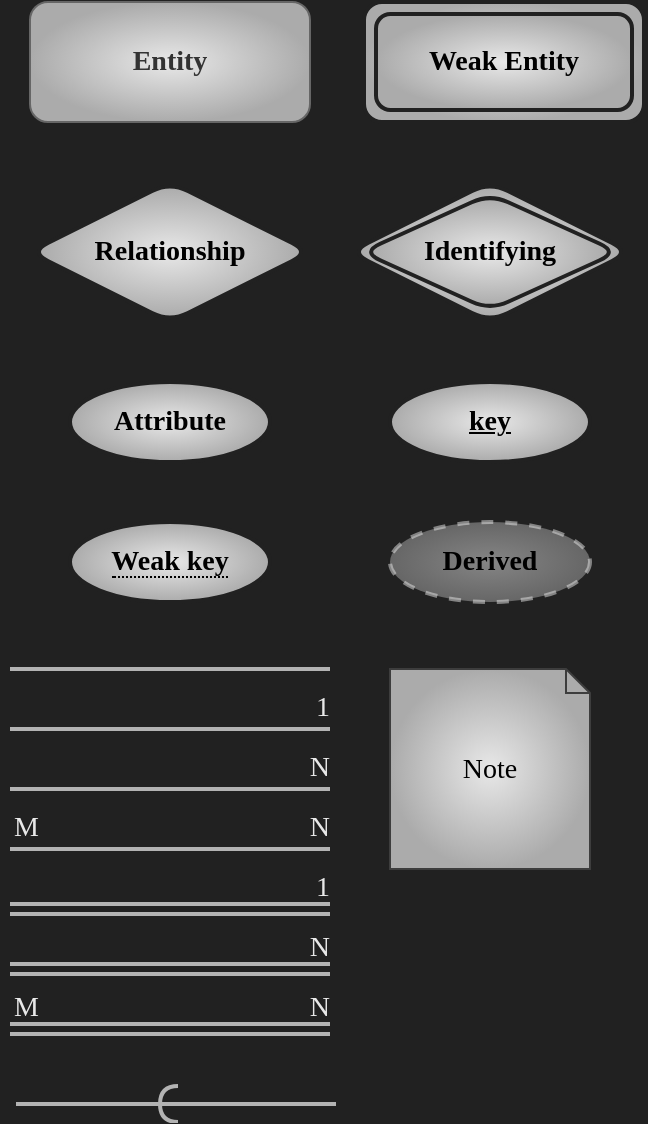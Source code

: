 <mxfile version="16.6.4" type="github" pages="5">
  <diagram id="nxQ-FBLO75y6oR8-ZmPx" name="Page-1">
    <mxGraphModel dx="868" dy="450" grid="0" gridSize="10" guides="1" tooltips="1" connect="1" arrows="1" fold="1" page="1" pageScale="1" pageWidth="1169" pageHeight="827" background="#212121" math="0" shadow="0">
      <root>
        <mxCell id="0" />
        <mxCell id="1" parent="0" />
        <mxCell id="2" value="Entity" style="whiteSpace=wrap;html=1;align=center;fontFamily=Tahoma;rounded=1;fillColor=#E8E8E8;strokeColor=#666666;fontColor=#333333;gradientColor=#ABABAB;gradientDirection=radial;fontSize=14;labelBackgroundColor=none;fontStyle=1" parent="1" vertex="1">
          <mxGeometry x="30" y="30" width="140" height="60" as="geometry" />
        </mxCell>
        <mxCell id="3" value="Weak Entity" style="shape=ext;margin=3;double=1;whiteSpace=wrap;html=1;align=center;rounded=1;labelBackgroundColor=none;fontFamily=Tahoma;fontSize=14;fontColor=#000000;fillColor=#E8E8E8;gradientColor=#ABABAB;gradientDirection=radial;fontStyle=1;strokeColor=#212121;strokeWidth=2;glass=0;" parent="1" vertex="1">
          <mxGeometry x="197" y="30" width="140" height="60" as="geometry" />
        </mxCell>
        <mxCell id="4" value="Relationship" style="shape=rhombus;perimeter=rhombusPerimeter;whiteSpace=wrap;html=1;align=center;rounded=1;labelBackgroundColor=none;fontFamily=Tahoma;fontSize=14;fontColor=#000000;strokeColor=#212121;strokeWidth=2;fillColor=#E8E8E8;gradientColor=#ABABAB;gradientDirection=radial;fontStyle=1" parent="1" vertex="1">
          <mxGeometry x="30" y="120" width="140" height="70" as="geometry" />
        </mxCell>
        <mxCell id="5" value="Identifying" style="shape=rhombus;double=1;perimeter=rhombusPerimeter;whiteSpace=wrap;html=1;align=center;rounded=1;labelBackgroundColor=none;fontFamily=Tahoma;fontSize=14;fontColor=#000000;strokeColor=#212121;strokeWidth=2;fillColor=#E8E8E8;gradientColor=#ABABAB;gradientDirection=radial;fontStyle=1" parent="1" vertex="1">
          <mxGeometry x="190" y="120" width="140" height="70" as="geometry" />
        </mxCell>
        <mxCell id="6" value="Attribute" style="ellipse;whiteSpace=wrap;html=1;align=center;rounded=1;labelBackgroundColor=none;fontFamily=Tahoma;fontSize=14;fontColor=#000000;strokeColor=#212121;strokeWidth=2;fillColor=#E8E8E8;gradientColor=#ABABAB;gradientDirection=radial;fontStyle=1" parent="1" vertex="1">
          <mxGeometry x="50" y="220" width="100" height="40" as="geometry" />
        </mxCell>
        <mxCell id="7" value="key" style="ellipse;whiteSpace=wrap;html=1;align=center;fontStyle=5;rounded=1;labelBackgroundColor=none;fontFamily=Tahoma;fontSize=14;fontColor=#000000;strokeColor=#212121;strokeWidth=2;fillColor=#E8E8E8;gradientColor=#ABABAB;gradientDirection=radial;" parent="1" vertex="1">
          <mxGeometry x="210" y="220" width="100" height="40" as="geometry" />
        </mxCell>
        <mxCell id="8" value="&lt;span style=&quot;border-bottom: 1px dotted&quot;&gt;Weak key&lt;/span&gt;" style="ellipse;whiteSpace=wrap;html=1;align=center;rounded=1;labelBackgroundColor=none;fontFamily=Tahoma;fontSize=14;fontColor=#000000;strokeColor=#212121;strokeWidth=2;fillColor=#E8E8E8;gradientColor=#ABABAB;gradientDirection=radial;fontStyle=1" parent="1" vertex="1">
          <mxGeometry x="50" y="290" width="100" height="40" as="geometry" />
        </mxCell>
        <mxCell id="10" value="Derived" style="ellipse;whiteSpace=wrap;html=1;align=center;dashed=1;rounded=1;labelBackgroundColor=none;fontFamily=Tahoma;fontSize=14;fontColor=#000000;strokeColor=#e8e8e8;strokeWidth=2;fillColor=#E8E8E8;gradientColor=#ABABAB;gradientDirection=radial;perimeterSpacing=0;fontStyle=1;labelBorderColor=none;shadow=0;opacity=50;" parent="1" vertex="1">
          <mxGeometry x="210" y="290" width="100" height="40" as="geometry" />
        </mxCell>
        <mxCell id="15" value="Note" style="shape=note;size=12;whiteSpace=wrap;html=1;rounded=1;shadow=0;glass=0;labelBackgroundColor=none;labelBorderColor=none;fontFamily=Tahoma;fontSize=14;fontColor=#000000;strokeColor=#3D3D3D;strokeWidth=1;fillColor=#E8E8E8;gradientColor=#ABABAB;gradientDirection=radial;" parent="1" vertex="1">
          <mxGeometry x="210" y="363.5" width="100" height="100" as="geometry" />
        </mxCell>
        <mxCell id="17" value="" style="endArrow=none;html=1;rounded=1;fontFamily=Tahoma;fontSize=14;fontColor=#000000;strokeWidth=2;sketch=0;shadow=0;fillColor=none;strokeColor=#B3B3B3;" parent="1" edge="1">
          <mxGeometry relative="1" as="geometry">
            <mxPoint x="20" y="363.5" as="sourcePoint" />
            <mxPoint x="180" y="363.5" as="targetPoint" />
          </mxGeometry>
        </mxCell>
        <mxCell id="18" value="" style="endArrow=none;html=1;rounded=0;shadow=0;sketch=0;fontFamily=Tahoma;fontSize=14;fontColor=#E8E8E8;strokeWidth=2;fillColor=none;strokeColor=#B3B3B3;" parent="1" edge="1">
          <mxGeometry relative="1" as="geometry">
            <mxPoint x="20" y="393.5" as="sourcePoint" />
            <mxPoint x="180" y="393.5" as="targetPoint" />
          </mxGeometry>
        </mxCell>
        <mxCell id="19" value="1" style="resizable=0;html=1;align=right;verticalAlign=bottom;rounded=1;shadow=0;glass=0;labelBackgroundColor=none;labelBorderColor=none;fontFamily=Tahoma;fontSize=14;fontColor=#E8E8E8;strokeColor=#3D3D3D;strokeWidth=1;fillColor=#E8E8E8;gradientColor=#ABABAB;gradientDirection=radial;" parent="18" connectable="0" vertex="1">
          <mxGeometry x="1" relative="1" as="geometry" />
        </mxCell>
        <mxCell id="20" value="" style="endArrow=none;html=1;rounded=0;shadow=0;sketch=0;fontFamily=Tahoma;fontSize=14;fontColor=#E8E8E8;strokeWidth=2;fillColor=none;strokeColor=#B3B3B3;" parent="1" edge="1">
          <mxGeometry relative="1" as="geometry">
            <mxPoint x="20" y="423.5" as="sourcePoint" />
            <mxPoint x="180" y="423.5" as="targetPoint" />
          </mxGeometry>
        </mxCell>
        <mxCell id="21" value="N" style="resizable=0;html=1;align=right;verticalAlign=bottom;rounded=1;shadow=0;glass=0;labelBackgroundColor=none;labelBorderColor=none;fontFamily=Tahoma;fontSize=14;fontColor=#E8E8E8;strokeColor=#3D3D3D;strokeWidth=1;fillColor=#E8E8E8;gradientColor=#ABABAB;gradientDirection=radial;" parent="20" connectable="0" vertex="1">
          <mxGeometry x="1" relative="1" as="geometry" />
        </mxCell>
        <mxCell id="22" value="" style="endArrow=none;html=1;rounded=0;shadow=0;sketch=0;fontFamily=Tahoma;fontSize=14;fontColor=#E8E8E8;strokeWidth=2;fillColor=none;strokeColor=#B3B3B3;" parent="1" edge="1">
          <mxGeometry relative="1" as="geometry">
            <mxPoint x="20" y="453.5" as="sourcePoint" />
            <mxPoint x="180" y="453.5" as="targetPoint" />
          </mxGeometry>
        </mxCell>
        <mxCell id="23" value="M" style="resizable=0;html=1;align=left;verticalAlign=bottom;rounded=1;shadow=0;glass=0;labelBackgroundColor=none;labelBorderColor=none;fontFamily=Tahoma;fontSize=14;fontColor=#E8E8E8;strokeColor=#3D3D3D;strokeWidth=1;fillColor=#E8E8E8;gradientColor=#ABABAB;gradientDirection=radial;" parent="22" connectable="0" vertex="1">
          <mxGeometry x="-1" relative="1" as="geometry" />
        </mxCell>
        <mxCell id="24" value="N" style="resizable=0;html=1;align=right;verticalAlign=bottom;rounded=1;shadow=0;glass=0;labelBackgroundColor=none;labelBorderColor=none;fontFamily=Tahoma;fontSize=14;fontColor=#E8E8E8;strokeColor=#3D3D3D;strokeWidth=1;fillColor=#E8E8E8;gradientColor=#ABABAB;gradientDirection=radial;" parent="22" connectable="0" vertex="1">
          <mxGeometry x="1" relative="1" as="geometry" />
        </mxCell>
        <mxCell id="27" value="" style="shape=link;html=1;rounded=0;shadow=0;sketch=0;fontFamily=Tahoma;fontSize=14;fontColor=#E8E8E8;strokeWidth=2;fillColor=none;strokeColor=#B3B3B3;" parent="1" edge="1">
          <mxGeometry relative="1" as="geometry">
            <mxPoint x="20" y="483.5" as="sourcePoint" />
            <mxPoint x="180" y="483.5" as="targetPoint" />
          </mxGeometry>
        </mxCell>
        <mxCell id="28" value="1" style="resizable=0;html=1;align=right;verticalAlign=bottom;rounded=1;shadow=0;glass=0;labelBackgroundColor=none;labelBorderColor=none;fontFamily=Tahoma;fontSize=14;fontColor=#E8E8E8;strokeColor=#3D3D3D;strokeWidth=1;fillColor=#E8E8E8;gradientColor=#ABABAB;gradientDirection=radial;" parent="27" connectable="0" vertex="1">
          <mxGeometry x="1" relative="1" as="geometry" />
        </mxCell>
        <mxCell id="29" value="" style="shape=link;html=1;rounded=0;shadow=0;sketch=0;fontFamily=Tahoma;fontSize=14;fontColor=#E8E8E8;strokeWidth=2;fillColor=none;strokeColor=#B3B3B3;" parent="1" edge="1">
          <mxGeometry relative="1" as="geometry">
            <mxPoint x="20" y="513.5" as="sourcePoint" />
            <mxPoint x="180" y="513.5" as="targetPoint" />
          </mxGeometry>
        </mxCell>
        <mxCell id="30" value="N" style="resizable=0;html=1;align=right;verticalAlign=bottom;rounded=1;shadow=0;glass=0;labelBackgroundColor=none;labelBorderColor=none;fontFamily=Tahoma;fontSize=14;fontColor=#E8E8E8;strokeColor=#3D3D3D;strokeWidth=1;fillColor=#E8E8E8;gradientColor=#ABABAB;gradientDirection=radial;" parent="29" connectable="0" vertex="1">
          <mxGeometry x="1" relative="1" as="geometry" />
        </mxCell>
        <mxCell id="31" value="" style="shape=link;html=1;rounded=0;shadow=0;sketch=0;fontFamily=Tahoma;fontSize=14;fontColor=#E8E8E8;strokeWidth=2;fillColor=none;strokeColor=#B3B3B3;" parent="1" edge="1">
          <mxGeometry relative="1" as="geometry">
            <mxPoint x="20" y="543.5" as="sourcePoint" />
            <mxPoint x="180" y="543.5" as="targetPoint" />
          </mxGeometry>
        </mxCell>
        <mxCell id="32" value="M" style="resizable=0;html=1;align=left;verticalAlign=bottom;rounded=1;shadow=0;glass=0;labelBackgroundColor=none;labelBorderColor=none;fontFamily=Tahoma;fontSize=14;fontColor=#E8E8E8;strokeColor=#3D3D3D;strokeWidth=1;fillColor=#E8E8E8;gradientColor=#ABABAB;gradientDirection=radial;" parent="31" connectable="0" vertex="1">
          <mxGeometry x="-1" relative="1" as="geometry" />
        </mxCell>
        <mxCell id="33" value="N" style="resizable=0;html=1;align=right;verticalAlign=bottom;rounded=1;shadow=0;glass=0;labelBackgroundColor=none;labelBorderColor=none;fontFamily=Tahoma;fontSize=14;fontColor=#E8E8E8;strokeColor=#3D3D3D;strokeWidth=1;fillColor=#E8E8E8;gradientColor=#ABABAB;gradientDirection=radial;" parent="31" connectable="0" vertex="1">
          <mxGeometry x="1" relative="1" as="geometry" />
        </mxCell>
        <mxCell id="36" value="" style="group" parent="1" vertex="1" connectable="0">
          <mxGeometry x="23" y="581" width="160" as="geometry" />
        </mxCell>
        <mxCell id="34" value="" style="endArrow=halfCircle;html=1;rounded=1;fontFamily=Tahoma;fontSize=14;fontColor=#000000;strokeWidth=2;sketch=0;shadow=0;endFill=0;fillColor=none;strokeColor=#B3B3B3;" parent="36" edge="1">
          <mxGeometry relative="1" as="geometry">
            <mxPoint as="sourcePoint" />
            <mxPoint x="81" as="targetPoint" />
          </mxGeometry>
        </mxCell>
        <mxCell id="35" value="" style="endArrow=none;html=1;rounded=1;fontFamily=Tahoma;fontSize=14;fontColor=#000000;strokeWidth=2;sketch=0;shadow=0;fillColor=none;strokeColor=#B3B3B3;" parent="36" edge="1">
          <mxGeometry relative="1" as="geometry">
            <mxPoint x="62" as="sourcePoint" />
            <mxPoint x="160" as="targetPoint" />
          </mxGeometry>
        </mxCell>
      </root>
    </mxGraphModel>
  </diagram>
  <diagram id="VD69oyN2dOncVNKw7iFa" name="Page-2">
    <mxGraphModel dx="1736" dy="1955" grid="1" gridSize="10" guides="1" tooltips="1" connect="1" arrows="1" fold="1" page="1" pageScale="1" pageWidth="827" pageHeight="1169" math="0" shadow="0">
      <root>
        <mxCell id="rk4uph9lNx4iMlP4vl7M-0" />
        <mxCell id="rk4uph9lNx4iMlP4vl7M-1" parent="rk4uph9lNx4iMlP4vl7M-0" />
        <mxCell id="rk4uph9lNx4iMlP4vl7M-2" value="JobOffer" style="shape=ext;margin=3;double=1;whiteSpace=wrap;html=1;align=center;rounded=1;labelBackgroundColor=none;fontFamily=Tahoma;fontSize=14;fontColor=#000000;fillColor=#E8E8E8;gradientColor=#ABABAB;gradientDirection=radial;fontStyle=1;strokeColor=#212121;strokeWidth=2;glass=0;" vertex="1" parent="rk4uph9lNx4iMlP4vl7M-1">
          <mxGeometry x="150" y="200" width="140" height="60" as="geometry" />
        </mxCell>
        <mxCell id="9rkRvWxK_ZJ8U9tP2Gku-0" value="" style="endArrow=none;html=1;rounded=1;fontFamily=Tahoma;fontSize=14;fontColor=#000000;strokeWidth=2;sketch=0;shadow=0;fillColor=none;strokeColor=#B3B3B3;exitX=1;exitY=0;exitDx=0;exitDy=0;entryX=0;entryY=0.5;entryDx=0;entryDy=0;" edge="1" parent="rk4uph9lNx4iMlP4vl7M-1" source="rk4uph9lNx4iMlP4vl7M-2" target="YN9PPE13zo6NIbzX8YwI-0">
          <mxGeometry relative="1" as="geometry">
            <mxPoint x="300" y="200" as="sourcePoint" />
            <mxPoint x="350" y="150" as="targetPoint" />
          </mxGeometry>
        </mxCell>
        <mxCell id="YN9PPE13zo6NIbzX8YwI-0" value="Title" style="ellipse;whiteSpace=wrap;html=1;align=center;rounded=1;labelBackgroundColor=none;fontFamily=Tahoma;fontSize=14;fontColor=#000000;strokeColor=#212121;strokeWidth=2;fillColor=#E8E8E8;gradientColor=#ABABAB;gradientDirection=radial;fontStyle=1" vertex="1" parent="rk4uph9lNx4iMlP4vl7M-1">
          <mxGeometry x="350" y="120" width="100" height="40" as="geometry" />
        </mxCell>
        <mxCell id="IxRI5mt1s3i6k6pDzqre-0" value="" style="endArrow=none;html=1;rounded=1;fontFamily=Tahoma;fontSize=14;fontColor=#000000;strokeWidth=2;sketch=0;shadow=0;fillColor=none;strokeColor=#B3B3B3;exitX=0.75;exitY=1;exitDx=0;exitDy=0;entryX=0.5;entryY=0;entryDx=0;entryDy=0;" edge="1" parent="rk4uph9lNx4iMlP4vl7M-1" source="rk4uph9lNx4iMlP4vl7M-2" target="YK334ett4l_10WmFiytt-0">
          <mxGeometry relative="1" as="geometry">
            <mxPoint x="240" y="300" as="sourcePoint" />
            <mxPoint x="260" y="310" as="targetPoint" />
          </mxGeometry>
        </mxCell>
        <mxCell id="YK334ett4l_10WmFiytt-0" value="&lt;span style=&quot;border-bottom: 1px dotted&quot;&gt;ID&lt;/span&gt;" style="ellipse;whiteSpace=wrap;html=1;align=center;rounded=1;labelBackgroundColor=none;fontFamily=Tahoma;fontSize=14;fontColor=#000000;strokeColor=#212121;strokeWidth=2;fillColor=#E8E8E8;gradientColor=#ABABAB;gradientDirection=radial;fontStyle=1" vertex="1" parent="rk4uph9lNx4iMlP4vl7M-1">
          <mxGeometry x="280" y="450" width="100" height="40" as="geometry" />
        </mxCell>
        <mxCell id="Xhn75recrWoib7lo1joH-0" value="PWD" style="ellipse;whiteSpace=wrap;html=1;align=center;rounded=1;labelBackgroundColor=none;fontFamily=Tahoma;fontSize=14;fontColor=#000000;strokeColor=#212121;strokeWidth=2;fillColor=#E8E8E8;gradientColor=#ABABAB;gradientDirection=radial;fontStyle=1" vertex="1" parent="rk4uph9lNx4iMlP4vl7M-1">
          <mxGeometry x="170" y="450" width="100" height="40" as="geometry" />
        </mxCell>
        <mxCell id="VGgSrM5OayeGxAi1Kpbs-0" value="" style="endArrow=none;html=1;rounded=1;fontFamily=Tahoma;fontSize=14;fontColor=#000000;strokeWidth=2;sketch=0;shadow=0;fillColor=none;strokeColor=#B3B3B3;exitX=0.43;exitY=0;exitDx=0;exitDy=0;exitPerimeter=0;entryX=0.5;entryY=1;entryDx=0;entryDy=0;" edge="1" parent="rk4uph9lNx4iMlP4vl7M-1" source="Xhn75recrWoib7lo1joH-0" target="rk4uph9lNx4iMlP4vl7M-2">
          <mxGeometry relative="1" as="geometry">
            <mxPoint x="200" y="290" as="sourcePoint" />
            <mxPoint x="360" y="290" as="targetPoint" />
          </mxGeometry>
        </mxCell>
        <mxCell id="T2JcxQoHw4T5-ahztZH7-0" value="" style="endArrow=none;html=1;rounded=1;fontFamily=Tahoma;fontSize=14;fontColor=#000000;strokeWidth=2;sketch=0;shadow=0;fillColor=none;strokeColor=#B3B3B3;exitX=0.5;exitY=0;exitDx=0;exitDy=0;entryX=0.25;entryY=1;entryDx=0;entryDy=0;" edge="1" parent="rk4uph9lNx4iMlP4vl7M-1" source="8ys0j9FMvg7fT-tDwUXh-0" target="rk4uph9lNx4iMlP4vl7M-2">
          <mxGeometry relative="1" as="geometry">
            <mxPoint x="150" y="280" as="sourcePoint" />
            <mxPoint x="310" y="280" as="targetPoint" />
          </mxGeometry>
        </mxCell>
        <mxCell id="8ys0j9FMvg7fT-tDwUXh-0" value="City" style="ellipse;whiteSpace=wrap;html=1;align=center;rounded=1;labelBackgroundColor=none;fontFamily=Tahoma;fontSize=14;fontColor=#000000;strokeColor=#212121;strokeWidth=2;fillColor=#E8E8E8;gradientColor=#ABABAB;gradientDirection=radial;fontStyle=1" vertex="1" parent="rk4uph9lNx4iMlP4vl7M-1">
          <mxGeometry x="60" y="450" width="100" height="40" as="geometry" />
        </mxCell>
        <mxCell id="NID8VUiatON0KxGzo2PV-0" value="" style="endArrow=none;html=1;rounded=1;fontFamily=Tahoma;fontSize=14;fontColor=#000000;strokeWidth=2;sketch=0;shadow=0;fillColor=none;strokeColor=#B3B3B3;exitX=1;exitY=0.5;exitDx=0;exitDy=0;entryX=0.086;entryY=1;entryDx=0;entryDy=0;entryPerimeter=0;" edge="1" parent="rk4uph9lNx4iMlP4vl7M-1" source="z-m0kT5MLivwVzJxrD-b-0" target="rk4uph9lNx4iMlP4vl7M-2">
          <mxGeometry relative="1" as="geometry">
            <mxPoint x="110" y="260" as="sourcePoint" />
            <mxPoint x="270" y="260" as="targetPoint" />
          </mxGeometry>
        </mxCell>
        <mxCell id="z-m0kT5MLivwVzJxrD-b-0" value="Date" style="ellipse;whiteSpace=wrap;html=1;align=center;rounded=1;labelBackgroundColor=none;fontFamily=Tahoma;fontSize=14;fontColor=#000000;strokeColor=#212121;strokeWidth=2;fillColor=#E8E8E8;gradientColor=#ABABAB;gradientDirection=radial;fontStyle=1" vertex="1" parent="rk4uph9lNx4iMlP4vl7M-1">
          <mxGeometry x="10" y="270" width="100" height="40" as="geometry" />
        </mxCell>
        <mxCell id="CeNcWIniL0N3e3qiuI1k-0" value="Rights" style="ellipse;whiteSpace=wrap;html=1;align=center;rounded=1;labelBackgroundColor=none;fontFamily=Tahoma;fontSize=14;fontColor=#000000;strokeColor=#212121;strokeWidth=2;fillColor=#E8E8E8;gradientColor=#ABABAB;gradientDirection=radial;fontStyle=1" vertex="1" parent="rk4uph9lNx4iMlP4vl7M-1">
          <mxGeometry x="10" y="220" width="100" height="40" as="geometry" />
        </mxCell>
        <mxCell id="mNNDeX_QIN94eRaXVsE7-0" value="" style="endArrow=none;html=1;rounded=1;fontFamily=Tahoma;fontSize=14;fontColor=#000000;strokeWidth=2;sketch=0;shadow=0;fillColor=none;strokeColor=#B3B3B3;exitX=1;exitY=0.5;exitDx=0;exitDy=0;entryX=0;entryY=0.5;entryDx=0;entryDy=0;" edge="1" parent="rk4uph9lNx4iMlP4vl7M-1" source="CeNcWIniL0N3e3qiuI1k-0" target="rk4uph9lNx4iMlP4vl7M-2">
          <mxGeometry relative="1" as="geometry">
            <mxPoint x="130" y="210" as="sourcePoint" />
            <mxPoint x="290" y="210" as="targetPoint" />
          </mxGeometry>
        </mxCell>
        <mxCell id="4T1wd8W-M_qAhaZi0YMt-0" value="" style="endArrow=none;html=1;rounded=0;shadow=0;sketch=0;fontFamily=Tahoma;fontSize=14;fontColor=#E8E8E8;strokeWidth=2;fillColor=none;strokeColor=#B3B3B3;exitX=0.5;exitY=0;exitDx=0;exitDy=0;startArrow=none;entryX=0.5;entryY=1;entryDx=0;entryDy=0;" edge="1" parent="rk4uph9lNx4iMlP4vl7M-1" source="qmHMkQABPCZLnamkYkSW-0" target="-v7QiB_Z96umjHIJAuUX-0">
          <mxGeometry relative="1" as="geometry">
            <mxPoint x="200" y="120" as="sourcePoint" />
            <mxPoint x="220" y="40" as="targetPoint" />
          </mxGeometry>
        </mxCell>
        <mxCell id="4T1wd8W-M_qAhaZi0YMt-2" value="N" style="resizable=0;html=1;align=right;verticalAlign=bottom;rounded=1;shadow=0;glass=0;labelBackgroundColor=none;labelBorderColor=none;fontFamily=Tahoma;fontSize=14;fontColor=#E8E8E8;strokeColor=#3D3D3D;strokeWidth=1;fillColor=#E8E8E8;gradientColor=#ABABAB;gradientDirection=radial;" connectable="0" vertex="1" parent="4T1wd8W-M_qAhaZi0YMt-0">
          <mxGeometry x="1" relative="1" as="geometry">
            <mxPoint x="10" y="30" as="offset" />
          </mxGeometry>
        </mxCell>
        <mxCell id="-v7QiB_Z96umjHIJAuUX-0" value="Developer" style="whiteSpace=wrap;html=1;align=center;fontFamily=Tahoma;rounded=1;fillColor=#E8E8E8;strokeColor=#666666;fontColor=#333333;gradientColor=#ABABAB;gradientDirection=radial;fontSize=14;labelBackgroundColor=none;fontStyle=1" vertex="1" parent="rk4uph9lNx4iMlP4vl7M-1">
          <mxGeometry x="150" y="20" width="140" height="60" as="geometry" />
        </mxCell>
        <mxCell id="qmHMkQABPCZLnamkYkSW-0" value="Demand" style="shape=rhombus;perimeter=rhombusPerimeter;whiteSpace=wrap;html=1;align=center;rounded=1;labelBackgroundColor=none;fontFamily=Tahoma;fontSize=14;fontColor=#000000;strokeColor=#212121;strokeWidth=2;fillColor=#E8E8E8;gradientColor=#ABABAB;gradientDirection=radial;fontStyle=1" vertex="1" parent="rk4uph9lNx4iMlP4vl7M-1">
          <mxGeometry x="150" y="110" width="140" height="70" as="geometry" />
        </mxCell>
        <mxCell id="-v7QiB_Z96umjHIJAuUX-1" value="" style="endArrow=none;html=1;rounded=0;shadow=0;sketch=0;fontFamily=Tahoma;fontSize=14;fontColor=#E8E8E8;strokeWidth=2;fillColor=none;strokeColor=#B3B3B3;exitX=0.5;exitY=0;exitDx=0;exitDy=0;" edge="1" parent="rk4uph9lNx4iMlP4vl7M-1" source="rk4uph9lNx4iMlP4vl7M-2" target="qmHMkQABPCZLnamkYkSW-0">
          <mxGeometry relative="1" as="geometry">
            <mxPoint x="220" y="200" as="sourcePoint" />
            <mxPoint x="220" y="40" as="targetPoint" />
          </mxGeometry>
        </mxCell>
        <mxCell id="-v7QiB_Z96umjHIJAuUX-2" value="M" style="resizable=0;html=1;align=left;verticalAlign=bottom;rounded=1;shadow=0;glass=0;labelBackgroundColor=none;labelBorderColor=none;fontFamily=Tahoma;fontSize=14;fontColor=#E8E8E8;strokeColor=#3D3D3D;strokeWidth=1;fillColor=#E8E8E8;gradientColor=#ABABAB;gradientDirection=radial;" connectable="0" vertex="1" parent="-v7QiB_Z96umjHIJAuUX-1">
          <mxGeometry x="-1" relative="1" as="geometry" />
        </mxCell>
        <mxCell id="4z8ztbfDljH6pk97vrW4-0" value="" style="endArrow=none;html=1;rounded=1;fontFamily=Tahoma;fontSize=14;fontColor=#000000;strokeWidth=2;sketch=0;shadow=0;fillColor=none;strokeColor=#B3B3B3;entryX=0;entryY=0;entryDx=0;entryDy=0;exitX=1;exitY=0.5;exitDx=0;exitDy=0;" edge="1" parent="rk4uph9lNx4iMlP4vl7M-1" source="wwb4A_Kse1EsZqZpXOCj-1" target="qmHMkQABPCZLnamkYkSW-0">
          <mxGeometry relative="1" as="geometry">
            <mxPoint x="110" y="90" as="sourcePoint" />
            <mxPoint x="270" y="90" as="targetPoint" />
          </mxGeometry>
        </mxCell>
        <mxCell id="4z8ztbfDljH6pk97vrW4-1" value="" style="endArrow=none;html=1;rounded=1;fontFamily=Tahoma;fontSize=14;fontColor=#000000;strokeWidth=2;sketch=0;shadow=0;fillColor=none;strokeColor=#B3B3B3;entryX=0.05;entryY=0.529;entryDx=0;entryDy=0;entryPerimeter=0;exitX=1;exitY=0.5;exitDx=0;exitDy=0;" edge="1" parent="rk4uph9lNx4iMlP4vl7M-1" source="wwb4A_Kse1EsZqZpXOCj-0" target="qmHMkQABPCZLnamkYkSW-0">
          <mxGeometry relative="1" as="geometry">
            <mxPoint x="80" y="119" as="sourcePoint" />
            <mxPoint x="240" y="119" as="targetPoint" />
            <Array as="points" />
          </mxGeometry>
        </mxCell>
        <mxCell id="4z8ztbfDljH6pk97vrW4-2" value="" style="endArrow=none;html=1;rounded=1;fontFamily=Tahoma;fontSize=14;fontColor=#000000;strokeWidth=2;sketch=0;shadow=0;fillColor=none;strokeColor=#B3B3B3;exitX=1;exitY=0.5;exitDx=0;exitDy=0;entryX=0;entryY=1;entryDx=0;entryDy=0;" edge="1" parent="rk4uph9lNx4iMlP4vl7M-1" source="wwb4A_Kse1EsZqZpXOCj-2" target="qmHMkQABPCZLnamkYkSW-0">
          <mxGeometry relative="1" as="geometry">
            <mxPoint x="120" y="160" as="sourcePoint" />
            <mxPoint x="280" y="160" as="targetPoint" />
          </mxGeometry>
        </mxCell>
        <mxCell id="wwb4A_Kse1EsZqZpXOCj-0" value="Date" style="ellipse;whiteSpace=wrap;html=1;align=center;rounded=1;labelBackgroundColor=none;fontFamily=Tahoma;fontSize=14;fontColor=#000000;strokeColor=#212121;strokeWidth=2;fillColor=#E8E8E8;gradientColor=#ABABAB;gradientDirection=radial;fontStyle=1" vertex="1" parent="rk4uph9lNx4iMlP4vl7M-1">
          <mxGeometry x="10" y="110" width="100" height="40" as="geometry" />
        </mxCell>
        <mxCell id="wwb4A_Kse1EsZqZpXOCj-1" value="Description" style="ellipse;whiteSpace=wrap;html=1;align=center;rounded=1;labelBackgroundColor=none;fontFamily=Tahoma;fontSize=14;fontColor=#000000;strokeColor=#212121;strokeWidth=2;fillColor=#E8E8E8;gradientColor=#ABABAB;gradientDirection=radial;fontStyle=1" vertex="1" parent="rk4uph9lNx4iMlP4vl7M-1">
          <mxGeometry x="10" y="60" width="100" height="40" as="geometry" />
        </mxCell>
        <mxCell id="wwb4A_Kse1EsZqZpXOCj-2" value="File" style="ellipse;whiteSpace=wrap;html=1;align=center;rounded=1;labelBackgroundColor=none;fontFamily=Tahoma;fontSize=14;fontColor=#000000;strokeColor=#212121;strokeWidth=2;fillColor=#E8E8E8;gradientColor=#ABABAB;gradientDirection=radial;fontStyle=1" vertex="1" parent="rk4uph9lNx4iMlP4vl7M-1">
          <mxGeometry x="10" y="160" width="100" height="40" as="geometry" />
        </mxCell>
        <mxCell id="M5eslnkCeTe2n3EcGh0Y-0" value="Company" style="whiteSpace=wrap;html=1;align=center;fontFamily=Tahoma;rounded=1;fillColor=#E8E8E8;strokeColor=#666666;fontColor=#333333;gradientColor=#ABABAB;gradientDirection=radial;fontSize=14;labelBackgroundColor=none;fontStyle=1" vertex="1" parent="rk4uph9lNx4iMlP4vl7M-1">
          <mxGeometry x="820" y="200" width="140" height="60" as="geometry" />
        </mxCell>
        <mxCell id="kXl6wBacoeYT-bvrtTcC-0" value="" style="endArrow=none;html=1;rounded=1;fontFamily=Tahoma;fontSize=14;fontColor=#000000;strokeWidth=2;sketch=0;shadow=0;fillColor=none;strokeColor=#B3B3B3;entryX=0;entryY=0.25;entryDx=0;entryDy=0;exitX=1;exitY=0.5;exitDx=0;exitDy=0;" edge="1" parent="rk4uph9lNx4iMlP4vl7M-1" source="mS9bInaBYe6kqbn-PW9V-2" target="M5eslnkCeTe2n3EcGh0Y-0">
          <mxGeometry relative="1" as="geometry">
            <mxPoint x="600" y="160" as="sourcePoint" />
            <mxPoint x="670" y="20" as="targetPoint" />
          </mxGeometry>
        </mxCell>
        <mxCell id="kXl6wBacoeYT-bvrtTcC-1" value="" style="endArrow=none;html=1;rounded=1;fontFamily=Tahoma;fontSize=14;fontColor=#000000;strokeWidth=2;sketch=0;shadow=0;fillColor=none;strokeColor=#B3B3B3;entryX=0;entryY=0.75;entryDx=0;entryDy=0;exitX=1;exitY=0.5;exitDx=0;exitDy=0;" edge="1" parent="rk4uph9lNx4iMlP4vl7M-1" target="M5eslnkCeTe2n3EcGh0Y-0">
          <mxGeometry relative="1" as="geometry">
            <mxPoint x="720" y="280" as="sourcePoint" />
            <mxPoint x="690" y="60" as="targetPoint" />
          </mxGeometry>
        </mxCell>
        <mxCell id="mTIs682GzsTPPZRVgHKH-5" value="???" style="edgeLabel;html=1;align=center;verticalAlign=middle;resizable=0;points=[];fontColor=#FF2164;" vertex="1" connectable="0" parent="kXl6wBacoeYT-bvrtTcC-1">
          <mxGeometry x="0.389" relative="1" as="geometry">
            <mxPoint y="1" as="offset" />
          </mxGeometry>
        </mxCell>
        <mxCell id="kXl6wBacoeYT-bvrtTcC-2" value="" style="endArrow=none;html=1;rounded=1;fontFamily=Tahoma;fontSize=14;fontColor=#000000;strokeWidth=2;sketch=0;shadow=0;fillColor=none;strokeColor=#B3B3B3;entryX=0.093;entryY=1.033;entryDx=0;entryDy=0;exitX=1;exitY=0.5;exitDx=0;exitDy=0;entryPerimeter=0;" edge="1" parent="rk4uph9lNx4iMlP4vl7M-1" source="mS9bInaBYe6kqbn-PW9V-1" target="M5eslnkCeTe2n3EcGh0Y-0">
          <mxGeometry relative="1" as="geometry">
            <mxPoint x="600" y="240" as="sourcePoint" />
            <mxPoint x="620" y="40" as="targetPoint" />
          </mxGeometry>
        </mxCell>
        <mxCell id="kXl6wBacoeYT-bvrtTcC-3" value="" style="endArrow=none;html=1;rounded=1;fontFamily=Tahoma;fontSize=14;fontColor=#000000;strokeWidth=2;sketch=0;shadow=0;fillColor=none;strokeColor=#B3B3B3;entryX=0;entryY=0;entryDx=0;entryDy=0;exitX=1;exitY=0.5;exitDx=0;exitDy=0;" edge="1" parent="rk4uph9lNx4iMlP4vl7M-1" source="mS9bInaBYe6kqbn-PW9V-4" target="M5eslnkCeTe2n3EcGh0Y-0">
          <mxGeometry relative="1" as="geometry">
            <mxPoint x="640" y="150" as="sourcePoint" />
            <mxPoint x="610" y="70" as="targetPoint" />
          </mxGeometry>
        </mxCell>
        <mxCell id="kXl6wBacoeYT-bvrtTcC-4" value="" style="endArrow=none;html=1;rounded=1;fontFamily=Tahoma;fontSize=14;fontColor=#000000;strokeWidth=2;sketch=0;shadow=0;fillColor=none;strokeColor=#B3B3B3;exitX=0.25;exitY=0;exitDx=0;exitDy=0;entryX=0.5;entryY=1;entryDx=0;entryDy=0;" edge="1" parent="rk4uph9lNx4iMlP4vl7M-1" source="M5eslnkCeTe2n3EcGh0Y-0" target="mS9bInaBYe6kqbn-PW9V-5">
          <mxGeometry relative="1" as="geometry">
            <mxPoint x="710" y="70" as="sourcePoint" />
            <mxPoint x="730" y="140" as="targetPoint" />
          </mxGeometry>
        </mxCell>
        <mxCell id="kXl6wBacoeYT-bvrtTcC-5" value="" style="endArrow=none;html=1;rounded=1;fontFamily=Tahoma;fontSize=14;fontColor=#000000;strokeWidth=2;sketch=0;shadow=0;fillColor=none;strokeColor=#B3B3B3;exitX=0.136;exitY=0;exitDx=0;exitDy=0;exitPerimeter=0;entryX=0.5;entryY=1;entryDx=0;entryDy=0;" edge="1" parent="rk4uph9lNx4iMlP4vl7M-1" source="M5eslnkCeTe2n3EcGh0Y-0" target="mS9bInaBYe6kqbn-PW9V-0">
          <mxGeometry relative="1" as="geometry">
            <mxPoint x="740" y="30" as="sourcePoint" />
            <mxPoint x="670" y="150" as="targetPoint" />
          </mxGeometry>
        </mxCell>
        <mxCell id="mS9bInaBYe6kqbn-PW9V-0" value="Description" style="ellipse;whiteSpace=wrap;html=1;align=center;rounded=1;labelBackgroundColor=none;fontFamily=Tahoma;fontSize=14;fontColor=#000000;strokeColor=#212121;strokeWidth=2;fillColor=#E8E8E8;gradientColor=#ABABAB;gradientDirection=radial;fontStyle=1" vertex="1" parent="rk4uph9lNx4iMlP4vl7M-1">
          <mxGeometry x="660" y="30" width="100" height="40" as="geometry" />
        </mxCell>
        <mxCell id="mS9bInaBYe6kqbn-PW9V-1" value="Founded Date" style="ellipse;whiteSpace=wrap;html=1;align=center;rounded=1;labelBackgroundColor=none;fontFamily=Tahoma;fontSize=14;fontColor=#000000;strokeColor=#212121;strokeWidth=2;fillColor=#E8E8E8;gradientColor=#ABABAB;gradientDirection=radial;fontStyle=1" vertex="1" parent="rk4uph9lNx4iMlP4vl7M-1">
          <mxGeometry x="630" y="320" width="100" height="40" as="geometry" />
        </mxCell>
        <mxCell id="mS9bInaBYe6kqbn-PW9V-2" value="&lt;u&gt;Name&lt;/u&gt;" style="ellipse;whiteSpace=wrap;html=1;align=center;rounded=1;labelBackgroundColor=none;fontFamily=Tahoma;fontSize=14;fontColor=#000000;strokeColor=#212121;strokeWidth=2;fillColor=#E8E8E8;gradientColor=#ABABAB;gradientDirection=radial;fontStyle=1" vertex="1" parent="rk4uph9lNx4iMlP4vl7M-1">
          <mxGeometry x="430" y="30" width="100" height="40" as="geometry" />
        </mxCell>
        <mxCell id="mS9bInaBYe6kqbn-PW9V-4" value="Website" style="ellipse;whiteSpace=wrap;html=1;align=center;rounded=1;labelBackgroundColor=none;fontFamily=Tahoma;fontSize=14;fontColor=#000000;strokeColor=#212121;strokeWidth=2;fillColor=#E8E8E8;gradientColor=#ABABAB;gradientDirection=radial;fontStyle=1" vertex="1" parent="rk4uph9lNx4iMlP4vl7M-1">
          <mxGeometry x="550" y="30" width="100" height="40" as="geometry" />
        </mxCell>
        <mxCell id="mS9bInaBYe6kqbn-PW9V-5" value="Image" style="ellipse;whiteSpace=wrap;html=1;align=center;rounded=1;labelBackgroundColor=none;fontFamily=Tahoma;fontSize=14;fontColor=#000000;strokeColor=#212121;strokeWidth=2;fillColor=#E8E8E8;gradientColor=#ABABAB;gradientDirection=radial;fontStyle=1" vertex="1" parent="rk4uph9lNx4iMlP4vl7M-1">
          <mxGeometry x="770" y="30" width="100" height="40" as="geometry" />
        </mxCell>
        <mxCell id="gc1pDNp8M7LuVZ7Fq6Br-0" value="" style="endArrow=none;html=1;rounded=0;shadow=0;sketch=0;fontFamily=Tahoma;fontSize=14;fontColor=#E8E8E8;strokeWidth=2;fillColor=none;strokeColor=#B3B3B3;exitX=0.5;exitY=1;exitDx=0;exitDy=0;entryX=0.786;entryY=0;entryDx=0;entryDy=0;entryPerimeter=0;" edge="1" parent="rk4uph9lNx4iMlP4vl7M-1" source="rcyZ_z683ZU8wvsJBw8j-0" target="M5eslnkCeTe2n3EcGh0Y-0">
          <mxGeometry relative="1" as="geometry">
            <mxPoint x="890" y="140" as="sourcePoint" />
            <mxPoint x="930" y="190" as="targetPoint" />
          </mxGeometry>
        </mxCell>
        <mxCell id="gc1pDNp8M7LuVZ7Fq6Br-1" value="N" style="resizable=0;html=1;align=right;verticalAlign=bottom;rounded=1;shadow=0;glass=0;labelBackgroundColor=none;labelBorderColor=none;fontFamily=Tahoma;fontSize=14;fontColor=#E8E8E8;strokeColor=#3D3D3D;strokeWidth=1;fillColor=#E8E8E8;gradientColor=#ABABAB;gradientDirection=radial;" connectable="0" vertex="1" parent="gc1pDNp8M7LuVZ7Fq6Br-0">
          <mxGeometry x="1" relative="1" as="geometry" />
        </mxCell>
        <mxCell id="rcyZ_z683ZU8wvsJBw8j-0" value="Relationship" style="shape=rhombus;perimeter=rhombusPerimeter;whiteSpace=wrap;html=1;align=center;rounded=1;labelBackgroundColor=none;fontFamily=Tahoma;fontSize=14;fontColor=#000000;strokeColor=#212121;strokeWidth=2;fillColor=#E8E8E8;gradientColor=#ABABAB;gradientDirection=radial;fontStyle=1" vertex="1" parent="rk4uph9lNx4iMlP4vl7M-1">
          <mxGeometry x="860" y="90" width="140" height="70" as="geometry" />
        </mxCell>
        <mxCell id="JsjWmgZ2s8d2evdSuTO1-0" value="" style="endArrow=none;html=1;rounded=0;shadow=0;sketch=0;fontFamily=Tahoma;fontSize=14;fontColor=#E8E8E8;strokeWidth=2;fillColor=none;strokeColor=#B3B3B3;exitX=0.5;exitY=0;exitDx=0;exitDy=0;entryX=0.5;entryY=1;entryDx=0;entryDy=0;" edge="1" parent="rk4uph9lNx4iMlP4vl7M-1" source="rcyZ_z683ZU8wvsJBw8j-0" target="CJVWfNMxuGon9KondE8--0">
          <mxGeometry relative="1" as="geometry">
            <mxPoint x="950" y="70" as="sourcePoint" />
            <mxPoint x="930" y="40" as="targetPoint" />
          </mxGeometry>
        </mxCell>
        <mxCell id="JsjWmgZ2s8d2evdSuTO1-1" value="1" style="resizable=0;html=1;align=right;verticalAlign=bottom;rounded=1;shadow=0;glass=0;labelBackgroundColor=none;labelBorderColor=none;fontFamily=Tahoma;fontSize=14;fontColor=#E8E8E8;strokeColor=#3D3D3D;strokeWidth=1;fillColor=#E8E8E8;gradientColor=#ABABAB;gradientDirection=radial;" connectable="0" vertex="1" parent="JsjWmgZ2s8d2evdSuTO1-0">
          <mxGeometry x="1" relative="1" as="geometry">
            <mxPoint x="20" y="20" as="offset" />
          </mxGeometry>
        </mxCell>
        <mxCell id="CJVWfNMxuGon9KondE8--0" value="Field" style="whiteSpace=wrap;html=1;align=center;fontFamily=Tahoma;rounded=1;fillColor=#E8E8E8;strokeColor=#666666;fontColor=#333333;gradientColor=#ABABAB;gradientDirection=radial;fontSize=14;labelBackgroundColor=none;fontStyle=1" vertex="1" parent="rk4uph9lNx4iMlP4vl7M-1">
          <mxGeometry x="860" y="-50" width="140" height="60" as="geometry" />
        </mxCell>
        <mxCell id="_zbKCTzb4YRaYjd5-juw-0" value="Title" style="ellipse;whiteSpace=wrap;html=1;align=center;fontStyle=5;rounded=1;labelBackgroundColor=none;fontFamily=Tahoma;fontSize=14;fontColor=#000000;strokeColor=#212121;strokeWidth=2;fillColor=#E8E8E8;gradientColor=#ABABAB;gradientDirection=radial;" vertex="1" parent="rk4uph9lNx4iMlP4vl7M-1">
          <mxGeometry x="750" y="-120" width="100" height="40" as="geometry" />
        </mxCell>
        <mxCell id="DhOU1Q37-SpuqZn4c1Hu-0" value="" style="endArrow=none;html=1;rounded=1;fontFamily=Tahoma;fontSize=14;fontColor=#000000;strokeWidth=2;sketch=0;shadow=0;fillColor=none;strokeColor=#B3B3B3;exitX=0;exitY=0;exitDx=0;exitDy=0;entryX=0.5;entryY=1;entryDx=0;entryDy=0;" edge="1" parent="rk4uph9lNx4iMlP4vl7M-1" source="CJVWfNMxuGon9KondE8--0" target="_zbKCTzb4YRaYjd5-juw-0">
          <mxGeometry relative="1" as="geometry">
            <mxPoint x="970" y="-100" as="sourcePoint" />
            <mxPoint x="1130" y="-100" as="targetPoint" />
          </mxGeometry>
        </mxCell>
        <mxCell id="FibOHiDA2AKYEJcbMY-9-0" value="" style="endArrow=none;html=1;rounded=0;shadow=0;sketch=0;fontFamily=Tahoma;fontSize=14;fontColor=#E8E8E8;strokeWidth=2;fillColor=none;strokeColor=#B3B3B3;entryX=1;entryY=0;entryDx=0;entryDy=0;exitX=0.5;exitY=1;exitDx=0;exitDy=0;" edge="1" parent="rk4uph9lNx4iMlP4vl7M-1" source="O7bNCv-JcUr9RsmVM4Sd-0" target="M5eslnkCeTe2n3EcGh0Y-0">
          <mxGeometry relative="1" as="geometry">
            <mxPoint x="1050" y="-110" as="sourcePoint" />
            <mxPoint x="1180" y="-80" as="targetPoint" />
          </mxGeometry>
        </mxCell>
        <mxCell id="FibOHiDA2AKYEJcbMY-9-1" value="1" style="resizable=0;html=1;align=right;verticalAlign=bottom;rounded=1;shadow=0;glass=0;labelBackgroundColor=none;labelBorderColor=none;fontFamily=Tahoma;fontSize=14;fontColor=#E8E8E8;strokeColor=#3D3D3D;strokeWidth=1;fillColor=#E8E8E8;gradientColor=#ABABAB;gradientDirection=radial;" connectable="0" vertex="1" parent="FibOHiDA2AKYEJcbMY-9-0">
          <mxGeometry x="1" relative="1" as="geometry" />
        </mxCell>
        <mxCell id="O7bNCv-JcUr9RsmVM4Sd-0" value="Relationship" style="shape=rhombus;perimeter=rhombusPerimeter;whiteSpace=wrap;html=1;align=center;rounded=1;labelBackgroundColor=none;fontFamily=Tahoma;fontSize=14;fontColor=#000000;strokeColor=#212121;strokeWidth=2;fillColor=#E8E8E8;gradientColor=#ABABAB;gradientDirection=radial;fontStyle=1" vertex="1" parent="rk4uph9lNx4iMlP4vl7M-1">
          <mxGeometry x="1090" y="10" width="140" height="70" as="geometry" />
        </mxCell>
        <mxCell id="gAB63OefUm7oBJPgu-hK-0" value="Link" style="whiteSpace=wrap;html=1;align=center;fontFamily=Tahoma;rounded=1;fillColor=#E8E8E8;strokeColor=#666666;fontColor=#333333;gradientColor=#ABABAB;gradientDirection=radial;fontSize=14;labelBackgroundColor=none;fontStyle=1" vertex="1" parent="rk4uph9lNx4iMlP4vl7M-1">
          <mxGeometry x="1171" y="-90" width="140" height="60" as="geometry" />
        </mxCell>
        <mxCell id="dY3soLn_xmjIKxfBT1VX-1" value="" style="endArrow=none;html=1;rounded=1;fontFamily=Tahoma;fontSize=14;fontColor=#000000;strokeWidth=2;sketch=0;shadow=0;fillColor=none;strokeColor=#B3B3B3;exitX=0.179;exitY=-0.05;exitDx=0;exitDy=0;entryX=0.5;entryY=1;entryDx=0;entryDy=0;exitPerimeter=0;" edge="1" parent="rk4uph9lNx4iMlP4vl7M-1" source="gAB63OefUm7oBJPgu-hK-0" target="Z6vT-nD-SIzkbht7RKD4-1">
          <mxGeometry relative="1" as="geometry">
            <mxPoint x="1010" y="-310" as="sourcePoint" />
            <mxPoint x="1050" y="-350" as="targetPoint" />
          </mxGeometry>
        </mxCell>
        <mxCell id="TtjPdXDpKXotrqWtf3r0-0" value="" style="endArrow=none;html=1;rounded=0;shadow=0;sketch=0;fontFamily=Tahoma;fontSize=14;fontColor=#E8E8E8;strokeWidth=2;fillColor=none;strokeColor=#B3B3B3;exitX=0.5;exitY=0;exitDx=0;exitDy=0;entryX=0.5;entryY=1;entryDx=0;entryDy=0;" edge="1" parent="rk4uph9lNx4iMlP4vl7M-1" source="O7bNCv-JcUr9RsmVM4Sd-0" target="gAB63OefUm7oBJPgu-hK-0">
          <mxGeometry relative="1" as="geometry">
            <mxPoint x="1080" y="-120.0" as="sourcePoint" />
            <mxPoint x="1083.98" y="-208.02" as="targetPoint" />
          </mxGeometry>
        </mxCell>
        <mxCell id="TtjPdXDpKXotrqWtf3r0-1" value="N" style="resizable=0;html=1;align=right;verticalAlign=bottom;rounded=1;shadow=0;glass=0;labelBackgroundColor=none;labelBorderColor=none;fontFamily=Tahoma;fontSize=14;fontColor=#E8E8E8;strokeColor=#3D3D3D;strokeWidth=1;fillColor=#E8E8E8;gradientColor=#ABABAB;gradientDirection=radial;" connectable="0" vertex="1" parent="TtjPdXDpKXotrqWtf3r0-0">
          <mxGeometry x="1" relative="1" as="geometry">
            <mxPoint x="16" y="28" as="offset" />
          </mxGeometry>
        </mxCell>
        <mxCell id="TtjPdXDpKXotrqWtf3r0-2" value="" style="endArrow=none;html=1;rounded=1;fontFamily=Tahoma;fontSize=14;fontColor=#000000;strokeWidth=2;sketch=0;shadow=0;fillColor=none;strokeColor=#B3B3B3;exitX=0.85;exitY=-0.05;exitDx=0;exitDy=0;exitPerimeter=0;entryX=0.5;entryY=1;entryDx=0;entryDy=0;" edge="1" parent="rk4uph9lNx4iMlP4vl7M-1" source="gAB63OefUm7oBJPgu-hK-0" target="Z6vT-nD-SIzkbht7RKD4-0">
          <mxGeometry relative="1" as="geometry">
            <mxPoint x="1160" y="-330" as="sourcePoint" />
            <mxPoint x="1140" y="-350" as="targetPoint" />
          </mxGeometry>
        </mxCell>
        <mxCell id="Z6vT-nD-SIzkbht7RKD4-0" value="Type" style="ellipse;whiteSpace=wrap;html=1;align=center;rounded=1;labelBackgroundColor=none;fontFamily=Tahoma;fontSize=14;fontColor=#000000;strokeColor=#212121;strokeWidth=2;fillColor=#E8E8E8;gradientColor=#ABABAB;gradientDirection=radial;fontStyle=1" vertex="1" parent="rk4uph9lNx4iMlP4vl7M-1">
          <mxGeometry x="1241" y="-170" width="100" height="40" as="geometry" />
        </mxCell>
        <mxCell id="Z6vT-nD-SIzkbht7RKD4-1" value="URL" style="ellipse;whiteSpace=wrap;html=1;align=center;rounded=1;labelBackgroundColor=none;fontFamily=Tahoma;fontSize=14;fontColor=#000000;strokeColor=#212121;strokeWidth=2;fillColor=#E8E8E8;gradientColor=#ABABAB;gradientDirection=radial;fontStyle=1" vertex="1" parent="rk4uph9lNx4iMlP4vl7M-1">
          <mxGeometry x="1121" y="-170" width="100" height="40" as="geometry" />
        </mxCell>
        <mxCell id="1hh29lsktPUS--DnQ2wY-0" value="" style="endArrow=none;html=1;rounded=0;shadow=0;sketch=0;fontFamily=Tahoma;fontSize=14;fontColor=#E8E8E8;strokeWidth=2;fillColor=none;strokeColor=#B3B3B3;exitX=1;exitY=0.5;exitDx=0;exitDy=0;startArrow=none;entryX=0;entryY=0.5;entryDx=0;entryDy=0;" edge="1" parent="rk4uph9lNx4iMlP4vl7M-1" source="6rPd5cu--YOxw54GLk2N-0" target="wlCB83aMz4x2ADwEok-z-0">
          <mxGeometry relative="1" as="geometry">
            <mxPoint x="1230" y="-120" as="sourcePoint" />
            <mxPoint x="1390" y="-120" as="targetPoint" />
          </mxGeometry>
        </mxCell>
        <mxCell id="1hh29lsktPUS--DnQ2wY-2" value="N" style="resizable=0;html=1;align=right;verticalAlign=bottom;rounded=1;shadow=0;glass=0;labelBackgroundColor=none;labelBorderColor=none;fontFamily=Tahoma;fontSize=14;fontColor=#E8E8E8;strokeColor=#3D3D3D;strokeWidth=1;fillColor=#E8E8E8;gradientColor=#ABABAB;gradientDirection=radial;" connectable="0" vertex="1" parent="1hh29lsktPUS--DnQ2wY-0">
          <mxGeometry x="1" relative="1" as="geometry">
            <mxPoint x="-10" as="offset" />
          </mxGeometry>
        </mxCell>
        <mxCell id="6rPd5cu--YOxw54GLk2N-0" value="Relationship" style="shape=rhombus;perimeter=rhombusPerimeter;whiteSpace=wrap;html=1;align=center;rounded=1;labelBackgroundColor=none;fontFamily=Tahoma;fontSize=14;fontColor=#000000;strokeColor=#212121;strokeWidth=2;fillColor=#E8E8E8;gradientColor=#ABABAB;gradientDirection=radial;fontStyle=1" vertex="1" parent="rk4uph9lNx4iMlP4vl7M-1">
          <mxGeometry x="1101" y="100" width="140" height="70" as="geometry" />
        </mxCell>
        <mxCell id="6rPd5cu--YOxw54GLk2N-1" value="" style="endArrow=none;html=1;rounded=0;shadow=0;sketch=0;fontFamily=Tahoma;fontSize=14;fontColor=#E8E8E8;strokeWidth=2;fillColor=none;strokeColor=#B3B3B3;exitX=1;exitY=0.25;exitDx=0;exitDy=0;" edge="1" parent="rk4uph9lNx4iMlP4vl7M-1" source="M5eslnkCeTe2n3EcGh0Y-0" target="6rPd5cu--YOxw54GLk2N-0">
          <mxGeometry relative="1" as="geometry">
            <mxPoint x="1160" y="-115" as="sourcePoint" />
            <mxPoint x="1390" y="-120" as="targetPoint" />
          </mxGeometry>
        </mxCell>
        <mxCell id="6rPd5cu--YOxw54GLk2N-2" value="M" style="resizable=0;html=1;align=left;verticalAlign=bottom;rounded=1;shadow=0;glass=0;labelBackgroundColor=none;labelBorderColor=none;fontFamily=Tahoma;fontSize=14;fontColor=#E8E8E8;strokeColor=#3D3D3D;strokeWidth=1;fillColor=#E8E8E8;gradientColor=#ABABAB;gradientDirection=radial;" connectable="0" vertex="1" parent="6rPd5cu--YOxw54GLk2N-1">
          <mxGeometry x="-1" relative="1" as="geometry" />
        </mxCell>
        <mxCell id="wlCB83aMz4x2ADwEok-z-0" value="Advantage" style="whiteSpace=wrap;html=1;align=center;fontFamily=Tahoma;rounded=1;fillColor=#E8E8E8;strokeColor=#666666;fontColor=#333333;gradientColor=#ABABAB;gradientDirection=radial;fontSize=14;labelBackgroundColor=none;fontStyle=1" vertex="1" parent="rk4uph9lNx4iMlP4vl7M-1">
          <mxGeometry x="1300" y="100" width="140" height="60" as="geometry" />
        </mxCell>
        <mxCell id="-Yks_e9pR73VXBjHXNW0-0" value="" style="endArrow=none;html=1;rounded=1;fontFamily=Tahoma;fontSize=14;fontColor=#000000;strokeWidth=2;sketch=0;shadow=0;fillColor=none;strokeColor=#B3B3B3;exitX=0.5;exitY=0;exitDx=0;exitDy=0;entryX=0.5;entryY=1;entryDx=0;entryDy=0;" edge="1" parent="rk4uph9lNx4iMlP4vl7M-1" source="wlCB83aMz4x2ADwEok-z-0" target="Bo8E54NXmbMskVa_1ovH-0">
          <mxGeometry relative="1" as="geometry">
            <mxPoint x="1410" y="-120" as="sourcePoint" />
            <mxPoint x="1410" y="-120" as="targetPoint" />
          </mxGeometry>
        </mxCell>
        <mxCell id="Bo8E54NXmbMskVa_1ovH-0" value="Title" style="ellipse;whiteSpace=wrap;html=1;align=center;rounded=1;labelBackgroundColor=none;fontFamily=Tahoma;fontSize=14;fontColor=#000000;strokeColor=#212121;strokeWidth=2;fillColor=#E8E8E8;gradientColor=#ABABAB;gradientDirection=radial;fontStyle=1" vertex="1" parent="rk4uph9lNx4iMlP4vl7M-1">
          <mxGeometry x="1320" y="30" width="100" height="40" as="geometry" />
        </mxCell>
        <mxCell id="HMTSiggFg2v9bHZh1Jme-0" value="" style="endArrow=none;html=1;rounded=0;shadow=0;sketch=0;fontFamily=Tahoma;fontSize=14;fontColor=#E8E8E8;strokeWidth=2;fillColor=none;strokeColor=#B3B3B3;entryX=1.021;entryY=0.617;entryDx=0;entryDy=0;exitX=0.05;exitY=0.543;exitDx=0;exitDy=0;exitPerimeter=0;entryPerimeter=0;" edge="1" parent="rk4uph9lNx4iMlP4vl7M-1" source="34lWhpTyZUIq1QaOFEer-0" target="M5eslnkCeTe2n3EcGh0Y-0">
          <mxGeometry relative="1" as="geometry">
            <mxPoint x="1120" y="40" as="sourcePoint" />
            <mxPoint x="1000" y="-2.5" as="targetPoint" />
          </mxGeometry>
        </mxCell>
        <mxCell id="HMTSiggFg2v9bHZh1Jme-1" value="1" style="resizable=0;html=1;align=right;verticalAlign=bottom;rounded=1;shadow=0;glass=0;labelBackgroundColor=none;labelBorderColor=none;fontFamily=Tahoma;fontSize=14;fontColor=#E8E8E8;strokeColor=#3D3D3D;strokeWidth=1;fillColor=#E8E8E8;gradientColor=#ABABAB;gradientDirection=radial;" connectable="0" vertex="1" parent="HMTSiggFg2v9bHZh1Jme-0">
          <mxGeometry x="1" relative="1" as="geometry">
            <mxPoint x="10" y="5" as="offset" />
          </mxGeometry>
        </mxCell>
        <mxCell id="34lWhpTyZUIq1QaOFEer-0" value="Relationship" style="shape=rhombus;perimeter=rhombusPerimeter;whiteSpace=wrap;html=1;align=center;rounded=1;labelBackgroundColor=none;fontFamily=Tahoma;fontSize=14;fontColor=#000000;strokeColor=#212121;strokeWidth=2;fillColor=#E8E8E8;gradientColor=#ABABAB;gradientDirection=radial;fontStyle=1" vertex="1" parent="rk4uph9lNx4iMlP4vl7M-1">
          <mxGeometry x="1101" y="200" width="140" height="70" as="geometry" />
        </mxCell>
        <mxCell id="KicKk4CuplXBeK2j76jz-0" value="" style="endArrow=none;html=1;rounded=0;shadow=0;sketch=0;fontFamily=Tahoma;fontSize=14;fontColor=#E8E8E8;strokeWidth=2;fillColor=none;strokeColor=#B3B3B3;exitX=1;exitY=0.5;exitDx=0;exitDy=0;entryX=0;entryY=0.5;entryDx=0;entryDy=0;" edge="1" parent="rk4uph9lNx4iMlP4vl7M-1" source="34lWhpTyZUIq1QaOFEer-0" target="XFbkaoFBkfBugiIYJQcY-0">
          <mxGeometry relative="1" as="geometry">
            <mxPoint x="1300" y="50" as="sourcePoint" />
            <mxPoint x="1330" y="45" as="targetPoint" />
          </mxGeometry>
        </mxCell>
        <mxCell id="KicKk4CuplXBeK2j76jz-1" value="1" style="resizable=0;html=1;align=right;verticalAlign=bottom;rounded=1;shadow=0;glass=0;labelBackgroundColor=none;labelBorderColor=none;fontFamily=Tahoma;fontSize=14;fontColor=#E8E8E8;strokeColor=#3D3D3D;strokeWidth=1;fillColor=#E8E8E8;gradientColor=#ABABAB;gradientDirection=radial;" connectable="0" vertex="1" parent="KicKk4CuplXBeK2j76jz-0">
          <mxGeometry x="1" relative="1" as="geometry">
            <mxPoint x="-10" as="offset" />
          </mxGeometry>
        </mxCell>
        <mxCell id="XFbkaoFBkfBugiIYJQcY-0" value="Address" style="whiteSpace=wrap;html=1;align=center;fontFamily=Tahoma;rounded=1;fillColor=#E8E8E8;strokeColor=#666666;fontColor=#333333;gradientColor=#ABABAB;gradientDirection=radial;fontSize=14;labelBackgroundColor=none;fontStyle=1" vertex="1" parent="rk4uph9lNx4iMlP4vl7M-1">
          <mxGeometry x="1300" y="205" width="140" height="60" as="geometry" />
        </mxCell>
        <mxCell id="jHswfLb86BvzL6aUGFka-0" value="Address" style="ellipse;whiteSpace=wrap;html=1;align=center;rounded=1;labelBackgroundColor=none;fontFamily=Tahoma;fontSize=14;fontColor=#000000;strokeColor=#212121;strokeWidth=2;fillColor=#E8E8E8;gradientColor=#ABABAB;gradientDirection=radial;fontStyle=1" vertex="1" parent="rk4uph9lNx4iMlP4vl7M-1">
          <mxGeometry x="1460" y="290" width="100" height="40" as="geometry" />
        </mxCell>
        <mxCell id="jHswfLb86BvzL6aUGFka-1" value="Location" style="ellipse;whiteSpace=wrap;html=1;align=center;rounded=1;labelBackgroundColor=none;fontFamily=Tahoma;fontSize=14;fontColor=#000000;strokeColor=#212121;strokeWidth=2;fillColor=#E8E8E8;gradientColor=#ABABAB;gradientDirection=radial;fontStyle=1" vertex="1" parent="rk4uph9lNx4iMlP4vl7M-1">
          <mxGeometry x="1191" y="290" width="100" height="40" as="geometry" />
        </mxCell>
        <mxCell id="nalVSyHV8NBqMGCQENZN-0" value="" style="endArrow=none;html=1;rounded=1;fontFamily=Tahoma;fontSize=14;fontColor=#000000;strokeWidth=2;sketch=0;shadow=0;fillColor=none;strokeColor=#B3B3B3;exitX=0.25;exitY=1;exitDx=0;exitDy=0;entryX=0.73;entryY=0.05;entryDx=0;entryDy=0;entryPerimeter=0;" edge="1" parent="rk4uph9lNx4iMlP4vl7M-1" source="XFbkaoFBkfBugiIYJQcY-0" target="jHswfLb86BvzL6aUGFka-1">
          <mxGeometry relative="1" as="geometry">
            <mxPoint x="1170" y="140" as="sourcePoint" />
            <mxPoint x="1330" y="140" as="targetPoint" />
          </mxGeometry>
        </mxCell>
        <mxCell id="nalVSyHV8NBqMGCQENZN-1" value="" style="endArrow=none;html=1;rounded=1;fontFamily=Tahoma;fontSize=14;fontColor=#000000;strokeWidth=2;sketch=0;shadow=0;fillColor=none;strokeColor=#B3B3B3;exitX=0.75;exitY=1;exitDx=0;exitDy=0;entryX=0.2;entryY=0;entryDx=0;entryDy=0;entryPerimeter=0;" edge="1" parent="rk4uph9lNx4iMlP4vl7M-1" source="XFbkaoFBkfBugiIYJQcY-0" target="jHswfLb86BvzL6aUGFka-0">
          <mxGeometry relative="1" as="geometry">
            <mxPoint x="1360" y="190" as="sourcePoint" />
            <mxPoint x="1520" y="190" as="targetPoint" />
          </mxGeometry>
        </mxCell>
        <mxCell id="QXaOrZ9dMcsSDrx83DHV-0" value="" style="endArrow=none;html=1;rounded=0;shadow=0;sketch=0;fontFamily=Tahoma;fontSize=14;fontColor=#E8E8E8;strokeWidth=2;fillColor=none;strokeColor=#B3B3B3;entryX=0.5;entryY=1;entryDx=0;entryDy=0;exitX=0.5;exitY=0;exitDx=0;exitDy=0;" edge="1" parent="rk4uph9lNx4iMlP4vl7M-1" source="-tjkxHMW7c8vDXC054aZ-0" target="XFbkaoFBkfBugiIYJQcY-0">
          <mxGeometry relative="1" as="geometry">
            <mxPoint x="1370" y="179.5" as="sourcePoint" />
            <mxPoint x="1530" y="179.5" as="targetPoint" />
          </mxGeometry>
        </mxCell>
        <mxCell id="QXaOrZ9dMcsSDrx83DHV-1" value="N" style="resizable=0;html=1;align=right;verticalAlign=bottom;rounded=1;shadow=0;glass=0;labelBackgroundColor=none;labelBorderColor=none;fontFamily=Tahoma;fontSize=14;fontColor=#E8E8E8;strokeColor=#3D3D3D;strokeWidth=1;fillColor=#E8E8E8;gradientColor=#ABABAB;gradientDirection=radial;" connectable="0" vertex="1" parent="QXaOrZ9dMcsSDrx83DHV-0">
          <mxGeometry x="1" relative="1" as="geometry">
            <mxPoint x="20" y="25" as="offset" />
          </mxGeometry>
        </mxCell>
        <mxCell id="-tjkxHMW7c8vDXC054aZ-0" value="Relationship" style="shape=rhombus;perimeter=rhombusPerimeter;whiteSpace=wrap;html=1;align=center;rounded=1;labelBackgroundColor=none;fontFamily=Tahoma;fontSize=14;fontColor=#000000;strokeColor=#212121;strokeWidth=2;fillColor=#E8E8E8;gradientColor=#ABABAB;gradientDirection=radial;fontStyle=1" vertex="1" parent="rk4uph9lNx4iMlP4vl7M-1">
          <mxGeometry x="1300" y="290" width="140" height="70" as="geometry" />
        </mxCell>
        <mxCell id="i8BrQBxM7VuLggNFCRsL-0" value="" style="endArrow=none;html=1;rounded=0;shadow=0;sketch=0;fontFamily=Tahoma;fontSize=14;fontColor=#E8E8E8;strokeWidth=2;fillColor=none;strokeColor=#B3B3B3;exitX=0.5;exitY=1;exitDx=0;exitDy=0;entryX=0.429;entryY=-0.05;entryDx=0;entryDy=0;entryPerimeter=0;" edge="1" parent="rk4uph9lNx4iMlP4vl7M-1" source="-tjkxHMW7c8vDXC054aZ-0" target="GxRYTgdQ07NLwAygEeEx-0">
          <mxGeometry relative="1" as="geometry">
            <mxPoint x="1390" y="290" as="sourcePoint" />
            <mxPoint x="1410" y="280" as="targetPoint" />
          </mxGeometry>
        </mxCell>
        <mxCell id="i8BrQBxM7VuLggNFCRsL-1" value="1" style="resizable=0;html=1;align=right;verticalAlign=bottom;rounded=1;shadow=0;glass=0;labelBackgroundColor=none;labelBorderColor=none;fontFamily=Tahoma;fontSize=14;fontColor=#E8E8E8;strokeColor=#3D3D3D;strokeWidth=1;fillColor=#E8E8E8;gradientColor=#ABABAB;gradientDirection=radial;" connectable="0" vertex="1" parent="i8BrQBxM7VuLggNFCRsL-0">
          <mxGeometry x="1" relative="1" as="geometry" />
        </mxCell>
        <mxCell id="GxRYTgdQ07NLwAygEeEx-0" value="State" style="whiteSpace=wrap;html=1;align=center;fontFamily=Tahoma;rounded=1;fillColor=#E8E8E8;strokeColor=#666666;fontColor=#333333;gradientColor=#ABABAB;gradientDirection=radial;fontSize=14;labelBackgroundColor=none;fontStyle=1" vertex="1" parent="rk4uph9lNx4iMlP4vl7M-1">
          <mxGeometry x="1310" y="380" width="140" height="60" as="geometry" />
        </mxCell>
        <mxCell id="_IM1ZWLi6QHKRyQs7zv6-0" value="" style="endArrow=none;html=1;rounded=0;shadow=0;sketch=0;fontFamily=Tahoma;fontSize=14;fontColor=#E8E8E8;strokeWidth=2;fillColor=none;strokeColor=#B3B3B3;entryX=1;entryY=1;entryDx=0;entryDy=0;exitX=0.5;exitY=0;exitDx=0;exitDy=0;" edge="1" parent="rk4uph9lNx4iMlP4vl7M-1" source="QhfcQawecJ60GTix5Z_p-0" target="M5eslnkCeTe2n3EcGh0Y-0">
          <mxGeometry relative="1" as="geometry">
            <mxPoint x="1020" y="320" as="sourcePoint" />
            <mxPoint x="970" y="270" as="targetPoint" />
          </mxGeometry>
        </mxCell>
        <mxCell id="_IM1ZWLi6QHKRyQs7zv6-1" value="1" style="resizable=0;html=1;align=right;verticalAlign=bottom;rounded=1;shadow=0;glass=0;labelBackgroundColor=none;labelBorderColor=none;fontFamily=Tahoma;fontSize=14;fontColor=#E8E8E8;strokeColor=#3D3D3D;strokeWidth=1;fillColor=#E8E8E8;gradientColor=#ABABAB;gradientDirection=radial;" connectable="0" vertex="1" parent="_IM1ZWLi6QHKRyQs7zv6-0">
          <mxGeometry x="1" relative="1" as="geometry">
            <mxPoint x="20" y="10" as="offset" />
          </mxGeometry>
        </mxCell>
        <mxCell id="QhfcQawecJ60GTix5Z_p-0" value="Relationship" style="shape=rhombus;perimeter=rhombusPerimeter;whiteSpace=wrap;html=1;align=center;rounded=1;labelBackgroundColor=none;fontFamily=Tahoma;fontSize=14;fontColor=#000000;strokeColor=#212121;strokeWidth=2;fillColor=#E8E8E8;gradientColor=#ABABAB;gradientDirection=radial;fontStyle=1" vertex="1" parent="rk4uph9lNx4iMlP4vl7M-1">
          <mxGeometry x="1101" y="360" width="140" height="70" as="geometry" />
        </mxCell>
        <mxCell id="8rbj2YwFmsxi6fiUbJQq-0" value="" style="endArrow=none;html=1;rounded=0;shadow=0;sketch=0;fontFamily=Tahoma;fontSize=14;fontColor=#E8E8E8;strokeWidth=2;fillColor=none;strokeColor=#B3B3B3;exitX=0.5;exitY=1;exitDx=0;exitDy=0;entryX=0.436;entryY=0.033;entryDx=0;entryDy=0;entryPerimeter=0;" edge="1" parent="rk4uph9lNx4iMlP4vl7M-1" source="QhfcQawecJ60GTix5Z_p-0" target="XCdwXTbgePPAaGVF3Ozp-0">
          <mxGeometry relative="1" as="geometry">
            <mxPoint x="1070" y="440" as="sourcePoint" />
            <mxPoint x="1070" y="430" as="targetPoint" />
          </mxGeometry>
        </mxCell>
        <mxCell id="8rbj2YwFmsxi6fiUbJQq-1" value="1" style="resizable=0;html=1;align=right;verticalAlign=bottom;rounded=1;shadow=0;glass=0;labelBackgroundColor=none;labelBorderColor=none;fontFamily=Tahoma;fontSize=14;fontColor=#E8E8E8;strokeColor=#3D3D3D;strokeWidth=1;fillColor=#E8E8E8;gradientColor=#ABABAB;gradientDirection=radial;" connectable="0" vertex="1" parent="8rbj2YwFmsxi6fiUbJQq-0">
          <mxGeometry x="1" relative="1" as="geometry" />
        </mxCell>
        <mxCell id="XCdwXTbgePPAaGVF3Ozp-0" value="Employer" style="whiteSpace=wrap;html=1;align=center;fontFamily=Tahoma;rounded=1;fillColor=#E8E8E8;strokeColor=#666666;fontColor=#333333;gradientColor=#ABABAB;gradientDirection=radial;fontSize=14;labelBackgroundColor=none;fontStyle=1" vertex="1" parent="rk4uph9lNx4iMlP4vl7M-1">
          <mxGeometry x="1110" y="480" width="140" height="60" as="geometry" />
        </mxCell>
        <mxCell id="yrAQXW9hUlmQCqPhp-NB-0" value="" style="endArrow=none;html=1;rounded=0;shadow=0;sketch=0;fontFamily=Tahoma;fontSize=14;fontColor=#E8E8E8;strokeWidth=2;fillColor=none;strokeColor=#B3B3B3;exitX=0.5;exitY=1;exitDx=0;exitDy=0;entryX=0.5;entryY=0;entryDx=0;entryDy=0;startArrow=none;" edge="1" parent="rk4uph9lNx4iMlP4vl7M-1" source="-e6jIDWIIV8rq4Plgz7x-0" target="h80Pgypa8EdWbcIu9wtF-0">
          <mxGeometry relative="1" as="geometry">
            <mxPoint x="880" y="310" as="sourcePoint" />
            <mxPoint x="890" y="400" as="targetPoint" />
          </mxGeometry>
        </mxCell>
        <mxCell id="yrAQXW9hUlmQCqPhp-NB-2" value="N" style="resizable=0;html=1;align=right;verticalAlign=bottom;rounded=1;shadow=0;glass=0;labelBackgroundColor=none;labelBorderColor=none;fontFamily=Tahoma;fontSize=14;fontColor=#E8E8E8;strokeColor=#3D3D3D;strokeWidth=1;fillColor=#E8E8E8;gradientColor=#ABABAB;gradientDirection=radial;" connectable="0" vertex="1" parent="yrAQXW9hUlmQCqPhp-NB-0">
          <mxGeometry x="1" relative="1" as="geometry" />
        </mxCell>
        <mxCell id="h80Pgypa8EdWbcIu9wtF-0" value="Technology" style="whiteSpace=wrap;html=1;align=center;fontFamily=Tahoma;rounded=1;fillColor=#E8E8E8;strokeColor=#666666;fontColor=#333333;gradientColor=#ABABAB;gradientDirection=radial;fontSize=14;labelBackgroundColor=none;fontStyle=1" vertex="1" parent="rk4uph9lNx4iMlP4vl7M-1">
          <mxGeometry x="820" y="420" width="140" height="60" as="geometry" />
        </mxCell>
        <mxCell id="-e6jIDWIIV8rq4Plgz7x-0" value="Relationship" style="shape=rhombus;perimeter=rhombusPerimeter;whiteSpace=wrap;html=1;align=center;rounded=1;labelBackgroundColor=none;fontFamily=Tahoma;fontSize=14;fontColor=#000000;strokeColor=#212121;strokeWidth=2;fillColor=#E8E8E8;gradientColor=#ABABAB;gradientDirection=radial;fontStyle=1" vertex="1" parent="rk4uph9lNx4iMlP4vl7M-1">
          <mxGeometry x="820" y="310" width="140" height="70" as="geometry" />
        </mxCell>
        <mxCell id="h80Pgypa8EdWbcIu9wtF-2" value="" style="endArrow=none;html=1;rounded=0;shadow=0;sketch=0;fontFamily=Tahoma;fontSize=14;fontColor=#E8E8E8;strokeWidth=2;fillColor=none;strokeColor=#B3B3B3;exitX=0.5;exitY=1;exitDx=0;exitDy=0;entryX=0.5;entryY=0;entryDx=0;entryDy=0;" edge="1" parent="rk4uph9lNx4iMlP4vl7M-1" source="M5eslnkCeTe2n3EcGh0Y-0" target="-e6jIDWIIV8rq4Plgz7x-0">
          <mxGeometry relative="1" as="geometry">
            <mxPoint x="890" y="260" as="sourcePoint" />
            <mxPoint x="897" y="410" as="targetPoint" />
          </mxGeometry>
        </mxCell>
        <mxCell id="h80Pgypa8EdWbcIu9wtF-3" value="M" style="resizable=0;html=1;align=left;verticalAlign=bottom;rounded=1;shadow=0;glass=0;labelBackgroundColor=none;labelBorderColor=none;fontFamily=Tahoma;fontSize=14;fontColor=#E8E8E8;strokeColor=#3D3D3D;strokeWidth=1;fillColor=#E8E8E8;gradientColor=#ABABAB;gradientDirection=radial;" connectable="0" vertex="1" parent="h80Pgypa8EdWbcIu9wtF-2">
          <mxGeometry x="-1" relative="1" as="geometry">
            <mxPoint x="-20" y="20" as="offset" />
          </mxGeometry>
        </mxCell>
        <mxCell id="dEZMH6ccxxZ7D6KvFc35-1" value="Title" style="ellipse;whiteSpace=wrap;html=1;align=center;rounded=1;labelBackgroundColor=none;fontFamily=Tahoma;fontSize=14;fontColor=#000000;strokeColor=#212121;strokeWidth=2;fillColor=#E8E8E8;gradientColor=#ABABAB;gradientDirection=radial;fontStyle=1" vertex="1" parent="rk4uph9lNx4iMlP4vl7M-1">
          <mxGeometry x="780" y="545" width="100" height="40" as="geometry" />
        </mxCell>
        <mxCell id="vEMILW7_B0EVdKi1nIc1-0" value="" style="endArrow=none;html=1;rounded=1;fontFamily=Tahoma;fontSize=14;fontColor=#000000;strokeWidth=2;sketch=0;shadow=0;fillColor=none;strokeColor=#B3B3B3;exitX=0.5;exitY=0;exitDx=0;exitDy=0;entryX=0.25;entryY=1;entryDx=0;entryDy=0;" edge="1" parent="rk4uph9lNx4iMlP4vl7M-1" source="dEZMH6ccxxZ7D6KvFc35-1" target="h80Pgypa8EdWbcIu9wtF-0">
          <mxGeometry relative="1" as="geometry">
            <mxPoint x="910" y="530" as="sourcePoint" />
            <mxPoint x="1070" y="530" as="targetPoint" />
          </mxGeometry>
        </mxCell>
        <mxCell id="PCLbxiO3rHWi389LdDyJ-0" value="" style="shape=link;html=1;rounded=0;shadow=0;sketch=0;fontFamily=Tahoma;fontSize=14;fontColor=#E8E8E8;strokeWidth=2;fillColor=none;strokeColor=#B3B3B3;entryX=1;entryY=0.5;entryDx=0;entryDy=0;exitX=0;exitY=0.5;exitDx=0;exitDy=0;" edge="1" parent="rk4uph9lNx4iMlP4vl7M-1" source="B0to_KN0IrZ1huGf4od6-0" target="rk4uph9lNx4iMlP4vl7M-2">
          <mxGeometry relative="1" as="geometry">
            <mxPoint x="440" y="230" as="sourcePoint" />
            <mxPoint x="600" y="230" as="targetPoint" />
          </mxGeometry>
        </mxCell>
        <mxCell id="PCLbxiO3rHWi389LdDyJ-1" value="N" style="resizable=0;html=1;align=right;verticalAlign=bottom;rounded=1;shadow=0;glass=0;labelBackgroundColor=none;labelBorderColor=none;fontFamily=Tahoma;fontSize=14;fontColor=#E8E8E8;strokeColor=#3D3D3D;strokeWidth=1;fillColor=#E8E8E8;gradientColor=#ABABAB;gradientDirection=radial;" connectable="0" vertex="1" parent="PCLbxiO3rHWi389LdDyJ-0">
          <mxGeometry x="1" relative="1" as="geometry">
            <mxPoint x="10" as="offset" />
          </mxGeometry>
        </mxCell>
        <mxCell id="B0to_KN0IrZ1huGf4od6-0" value="Identifying" style="shape=rhombus;double=1;perimeter=rhombusPerimeter;whiteSpace=wrap;html=1;align=center;rounded=1;labelBackgroundColor=none;fontFamily=Tahoma;fontSize=14;fontColor=#000000;strokeColor=#212121;strokeWidth=2;fillColor=#E8E8E8;gradientColor=#ABABAB;gradientDirection=radial;fontStyle=1" vertex="1" parent="rk4uph9lNx4iMlP4vl7M-1">
          <mxGeometry x="420" y="200" width="140" height="70" as="geometry" />
        </mxCell>
        <mxCell id="NrXhFiKd3d-AHPOZRVHp-0" value="" style="endArrow=none;html=1;rounded=0;shadow=0;sketch=0;fontFamily=Tahoma;fontSize=14;fontColor=#E8E8E8;strokeWidth=2;fillColor=none;strokeColor=#B3B3B3;exitX=1;exitY=0.5;exitDx=0;exitDy=0;entryX=0;entryY=0.5;entryDx=0;entryDy=0;" edge="1" parent="rk4uph9lNx4iMlP4vl7M-1" source="B0to_KN0IrZ1huGf4od6-0" target="M5eslnkCeTe2n3EcGh0Y-0">
          <mxGeometry relative="1" as="geometry">
            <mxPoint x="590" y="230" as="sourcePoint" />
            <mxPoint x="750" y="230" as="targetPoint" />
          </mxGeometry>
        </mxCell>
        <mxCell id="NrXhFiKd3d-AHPOZRVHp-1" value="1" style="resizable=0;html=1;align=right;verticalAlign=bottom;rounded=1;shadow=0;glass=0;labelBackgroundColor=none;labelBorderColor=none;fontFamily=Tahoma;fontSize=14;fontColor=#E8E8E8;strokeColor=#3D3D3D;strokeWidth=1;fillColor=#E8E8E8;gradientColor=#ABABAB;gradientDirection=radial;" connectable="0" vertex="1" parent="NrXhFiKd3d-AHPOZRVHp-0">
          <mxGeometry x="1" relative="1" as="geometry">
            <mxPoint x="-10" as="offset" />
          </mxGeometry>
        </mxCell>
        <mxCell id="HqEOK-NAZQ2St8RxkOxp-0" value="" style="endArrow=none;html=1;rounded=0;shadow=0;sketch=0;fontFamily=Tahoma;fontSize=14;fontColor=#E8E8E8;strokeWidth=2;fillColor=none;strokeColor=#B3B3B3;exitX=1;exitY=0.75;exitDx=0;exitDy=0;startArrow=none;entryX=0;entryY=0.5;entryDx=0;entryDy=0;" edge="1" parent="rk4uph9lNx4iMlP4vl7M-1" source="ZVDsPyasbtQZKUuWSDPm-0" target="h80Pgypa8EdWbcIu9wtF-0">
          <mxGeometry relative="1" as="geometry">
            <mxPoint x="290" y="250" as="sourcePoint" />
            <mxPoint x="590" y="440" as="targetPoint" />
          </mxGeometry>
        </mxCell>
        <mxCell id="HqEOK-NAZQ2St8RxkOxp-2" value="N" style="resizable=0;html=1;align=right;verticalAlign=bottom;rounded=1;shadow=0;glass=0;labelBackgroundColor=none;labelBorderColor=none;fontFamily=Tahoma;fontSize=14;fontColor=#E8E8E8;strokeColor=#3D3D3D;strokeWidth=1;fillColor=#E8E8E8;gradientColor=#ABABAB;gradientDirection=radial;" connectable="0" vertex="1" parent="HqEOK-NAZQ2St8RxkOxp-0">
          <mxGeometry x="1" relative="1" as="geometry">
            <mxPoint x="-10" as="offset" />
          </mxGeometry>
        </mxCell>
        <mxCell id="ZVDsPyasbtQZKUuWSDPm-0" value="Relationship" style="shape=rhombus;perimeter=rhombusPerimeter;whiteSpace=wrap;html=1;align=center;rounded=1;labelBackgroundColor=none;fontFamily=Tahoma;fontSize=14;fontColor=#000000;strokeColor=#212121;strokeWidth=2;fillColor=#E8E8E8;gradientColor=#ABABAB;gradientDirection=radial;fontStyle=1" vertex="1" parent="rk4uph9lNx4iMlP4vl7M-1">
          <mxGeometry x="420" y="350" width="140" height="70" as="geometry" />
        </mxCell>
        <mxCell id="ZVDsPyasbtQZKUuWSDPm-1" value="" style="endArrow=none;html=1;rounded=0;shadow=0;sketch=0;fontFamily=Tahoma;fontSize=14;fontColor=#E8E8E8;strokeWidth=2;fillColor=none;strokeColor=#B3B3B3;exitX=1;exitY=0.75;exitDx=0;exitDy=0;" edge="1" parent="rk4uph9lNx4iMlP4vl7M-1" source="rk4uph9lNx4iMlP4vl7M-2" target="ZVDsPyasbtQZKUuWSDPm-0">
          <mxGeometry relative="1" as="geometry">
            <mxPoint x="290" y="245" as="sourcePoint" />
            <mxPoint x="590" y="440" as="targetPoint" />
          </mxGeometry>
        </mxCell>
        <mxCell id="ZVDsPyasbtQZKUuWSDPm-2" value="M" style="resizable=0;html=1;align=left;verticalAlign=bottom;rounded=1;shadow=0;glass=0;labelBackgroundColor=none;labelBorderColor=none;fontFamily=Tahoma;fontSize=14;fontColor=#E8E8E8;strokeColor=#3D3D3D;strokeWidth=1;fillColor=#E8E8E8;gradientColor=#ABABAB;gradientDirection=radial;" connectable="0" vertex="1" parent="ZVDsPyasbtQZKUuWSDPm-1">
          <mxGeometry x="-1" relative="1" as="geometry">
            <mxPoint x="10" y="10" as="offset" />
          </mxGeometry>
        </mxCell>
        <mxCell id="mTIs682GzsTPPZRVgHKH-0" value="" style="endArrow=none;html=1;rounded=1;fontFamily=Tahoma;fontSize=14;fontColor=#000000;strokeWidth=2;sketch=0;shadow=0;fillColor=none;strokeColor=#B3B3B3;exitX=1;exitY=0.25;exitDx=0;exitDy=0;" edge="1" parent="rk4uph9lNx4iMlP4vl7M-1" source="rk4uph9lNx4iMlP4vl7M-2">
          <mxGeometry relative="1" as="geometry">
            <mxPoint x="340" y="190" as="sourcePoint" />
            <mxPoint x="480" y="170" as="targetPoint" />
          </mxGeometry>
        </mxCell>
        <mxCell id="mTIs682GzsTPPZRVgHKH-4" value="????" style="edgeLabel;html=1;align=center;verticalAlign=middle;resizable=0;points=[];fontColor=#FF2164;" vertex="1" connectable="0" parent="mTIs682GzsTPPZRVgHKH-0">
          <mxGeometry x="0.84" y="5" relative="1" as="geometry">
            <mxPoint as="offset" />
          </mxGeometry>
        </mxCell>
        <mxCell id="mTIs682GzsTPPZRVgHKH-2" value="" style="endArrow=none;html=1;rounded=1;fontFamily=Tahoma;fontSize=14;fontColor=#000000;strokeWidth=2;sketch=0;shadow=0;fillColor=none;strokeColor=#B3B3B3;exitX=0.947;exitY=1.014;exitDx=0;exitDy=0;exitPerimeter=0;" edge="1" parent="rk4uph9lNx4iMlP4vl7M-1" source="rk4uph9lNx4iMlP4vl7M-2">
          <mxGeometry relative="1" as="geometry">
            <mxPoint x="320" y="330" as="sourcePoint" />
            <mxPoint x="340" y="350" as="targetPoint" />
          </mxGeometry>
        </mxCell>
        <mxCell id="mTIs682GzsTPPZRVgHKH-3" value="????" style="edgeLabel;html=1;align=center;verticalAlign=middle;resizable=0;points=[];fontColor=#FF2164;" vertex="1" connectable="0" parent="mTIs682GzsTPPZRVgHKH-2">
          <mxGeometry x="0.526" relative="1" as="geometry">
            <mxPoint as="offset" />
          </mxGeometry>
        </mxCell>
        <mxCell id="mTIs682GzsTPPZRVgHKH-7" value="" style="endArrow=none;html=1;rounded=1;fontFamily=Tahoma;fontSize=14;fontColor=#000000;strokeWidth=2;sketch=0;shadow=0;fillColor=none;strokeColor=#B3B3B3;exitX=0.75;exitY=1;exitDx=0;exitDy=0;" edge="1" parent="rk4uph9lNx4iMlP4vl7M-1" source="h80Pgypa8EdWbcIu9wtF-0">
          <mxGeometry relative="1" as="geometry">
            <mxPoint x="970" y="550" as="sourcePoint" />
            <mxPoint x="960" y="550" as="targetPoint" />
          </mxGeometry>
        </mxCell>
        <mxCell id="mTIs682GzsTPPZRVgHKH-8" value="???" style="edgeLabel;html=1;align=center;verticalAlign=middle;resizable=0;points=[];fontColor=#FF2164;" vertex="1" connectable="0" parent="mTIs682GzsTPPZRVgHKH-7">
          <mxGeometry x="-0.633" y="-2" relative="1" as="geometry">
            <mxPoint as="offset" />
          </mxGeometry>
        </mxCell>
      </root>
    </mxGraphModel>
  </diagram>
  <diagram id="btPwFFDAqony0lJgfnz8" name="Page-3">
    <mxGraphModel dx="2563" dy="2069" grid="1" gridSize="10" guides="1" tooltips="1" connect="1" arrows="1" fold="1" page="1" pageScale="1" pageWidth="827" pageHeight="1169" math="0" shadow="0">
      <root>
        <mxCell id="VoPTAlwQ83Eu-m84ZyHq-0" />
        <mxCell id="VoPTAlwQ83Eu-m84ZyHq-1" parent="VoPTAlwQ83Eu-m84ZyHq-0" />
        <mxCell id="-dDUSOQ3vrAIqZhvLVzI-0" value="City" style="whiteSpace=wrap;html=1;align=center;fontFamily=Tahoma;rounded=1;fillColor=#E8E8E8;strokeColor=#666666;fontColor=#333333;gradientColor=#ABABAB;gradientDirection=radial;fontSize=14;labelBackgroundColor=none;fontStyle=1" vertex="1" parent="VoPTAlwQ83Eu-m84ZyHq-1">
          <mxGeometry x="60" y="70" width="140" height="60" as="geometry" />
        </mxCell>
        <mxCell id="NRKkLonXtqZc7XoBjDIj-0" value="" style="endArrow=none;html=1;rounded=1;fontFamily=Tahoma;fontSize=14;fontColor=#000000;strokeWidth=2;sketch=0;shadow=0;fillColor=none;strokeColor=#B3B3B3;exitX=0.75;exitY=1;exitDx=0;exitDy=0;entryX=0.5;entryY=0;entryDx=0;entryDy=0;" edge="1" parent="VoPTAlwQ83Eu-m84ZyHq-1" source="-dDUSOQ3vrAIqZhvLVzI-0" target="6Z512yrpi5yus9X40zNh-0">
          <mxGeometry relative="1" as="geometry">
            <mxPoint x="170" y="170" as="sourcePoint" />
            <mxPoint x="180" y="180" as="targetPoint" />
          </mxGeometry>
        </mxCell>
        <mxCell id="6Z512yrpi5yus9X40zNh-0" value="Name" style="ellipse;whiteSpace=wrap;html=1;align=center;fontStyle=5;rounded=1;labelBackgroundColor=none;fontFamily=Tahoma;fontSize=14;fontColor=#000000;strokeColor=#212121;strokeWidth=2;fillColor=#E8E8E8;gradientColor=#ABABAB;gradientDirection=radial;" vertex="1" parent="VoPTAlwQ83Eu-m84ZyHq-1">
          <mxGeometry x="120" y="190" width="100" height="40" as="geometry" />
        </mxCell>
        <mxCell id="Yu-fozEkh7fxC9fJU6Ph-0" value="" style="endArrow=none;html=1;rounded=0;shadow=0;sketch=0;fontFamily=Tahoma;fontSize=14;fontColor=#E8E8E8;strokeWidth=2;fillColor=none;strokeColor=#B3B3B3;entryX=0.25;entryY=1;entryDx=0;entryDy=0;exitX=0.5;exitY=0;exitDx=0;exitDy=0;" edge="1" parent="VoPTAlwQ83Eu-m84ZyHq-1" source="iEhlK9cdCIMrFuzxs3pt-0" target="-dDUSOQ3vrAIqZhvLVzI-0">
          <mxGeometry relative="1" as="geometry">
            <mxPoint x="95" y="330" as="sourcePoint" />
            <mxPoint x="240" y="190" as="targetPoint" />
          </mxGeometry>
        </mxCell>
        <mxCell id="Yu-fozEkh7fxC9fJU6Ph-1" value="1" style="resizable=0;html=1;align=right;verticalAlign=bottom;rounded=1;shadow=0;glass=0;labelBackgroundColor=none;labelBorderColor=none;fontFamily=Tahoma;fontSize=14;fontColor=#E8E8E8;strokeColor=#3D3D3D;strokeWidth=1;fillColor=#E8E8E8;gradientColor=#ABABAB;gradientDirection=radial;" connectable="0" vertex="1" parent="Yu-fozEkh7fxC9fJU6Ph-0">
          <mxGeometry x="1" relative="1" as="geometry">
            <mxPoint y="20" as="offset" />
          </mxGeometry>
        </mxCell>
        <mxCell id="iEhlK9cdCIMrFuzxs3pt-0" value="Relationship" style="shape=rhombus;perimeter=rhombusPerimeter;whiteSpace=wrap;html=1;align=center;rounded=1;labelBackgroundColor=none;fontFamily=Tahoma;fontSize=14;fontColor=#000000;strokeColor=#212121;strokeWidth=2;fillColor=#E8E8E8;gradientColor=#ABABAB;gradientDirection=radial;fontStyle=1" vertex="1" parent="VoPTAlwQ83Eu-m84ZyHq-1">
          <mxGeometry x="30" y="390" width="140" height="70" as="geometry" />
        </mxCell>
        <mxCell id="1LTi-C9QcExn-dIL67jP-0" value="" style="endArrow=none;html=1;rounded=0;shadow=0;sketch=0;fontFamily=Tahoma;fontSize=14;fontColor=#E8E8E8;strokeWidth=2;fillColor=none;strokeColor=#B3B3B3;exitX=0.5;exitY=1;exitDx=0;exitDy=0;entryX=0.443;entryY=-0.017;entryDx=0;entryDy=0;entryPerimeter=0;" edge="1" parent="VoPTAlwQ83Eu-m84ZyHq-1" source="iEhlK9cdCIMrFuzxs3pt-0" target="t3NX_ORaMGxijngcedTL-0">
          <mxGeometry relative="1" as="geometry">
            <mxPoint x="120" y="410" as="sourcePoint" />
            <mxPoint x="90" y="480" as="targetPoint" />
          </mxGeometry>
        </mxCell>
        <mxCell id="1LTi-C9QcExn-dIL67jP-1" value="N" style="resizable=0;html=1;align=right;verticalAlign=bottom;rounded=1;shadow=0;glass=0;labelBackgroundColor=none;labelBorderColor=none;fontFamily=Tahoma;fontSize=14;fontColor=#E8E8E8;strokeColor=#3D3D3D;strokeWidth=1;fillColor=#E8E8E8;gradientColor=#ABABAB;gradientDirection=radial;" connectable="0" vertex="1" parent="1LTi-C9QcExn-dIL67jP-0">
          <mxGeometry x="1" relative="1" as="geometry">
            <mxPoint x="-2" y="1" as="offset" />
          </mxGeometry>
        </mxCell>
        <mxCell id="t3NX_ORaMGxijngcedTL-0" value="Institute" style="whiteSpace=wrap;html=1;align=center;fontFamily=Tahoma;rounded=1;fillColor=#E8E8E8;strokeColor=#666666;fontColor=#333333;gradientColor=#ABABAB;gradientDirection=radial;fontSize=14;labelBackgroundColor=none;fontStyle=1" vertex="1" parent="VoPTAlwQ83Eu-m84ZyHq-1">
          <mxGeometry x="40" y="525" width="140" height="60" as="geometry" />
        </mxCell>
        <mxCell id="PKIw6ml3RJZ9ol5pUYfS-0" value="" style="endArrow=none;html=1;rounded=1;fontFamily=Tahoma;fontSize=14;fontColor=#000000;strokeWidth=2;sketch=0;shadow=0;fillColor=none;strokeColor=#B3B3B3;entryX=0.5;entryY=0;entryDx=0;entryDy=0;exitX=1;exitY=1;exitDx=0;exitDy=0;" edge="1" parent="VoPTAlwQ83Eu-m84ZyHq-1" source="t3NX_ORaMGxijngcedTL-0" target="Illh2fwvYBB_bsx16cVt-0">
          <mxGeometry relative="1" as="geometry">
            <mxPoint x="160" y="580" as="sourcePoint" />
            <mxPoint x="170" y="580" as="targetPoint" />
          </mxGeometry>
        </mxCell>
        <mxCell id="PKIw6ml3RJZ9ol5pUYfS-1" value="" style="endArrow=none;html=1;rounded=1;fontFamily=Tahoma;fontSize=14;fontColor=#000000;strokeWidth=2;sketch=0;shadow=0;fillColor=none;strokeColor=#B3B3B3;exitX=0;exitY=1;exitDx=0;exitDy=0;entryX=0.5;entryY=0;entryDx=0;entryDy=0;" edge="1" parent="VoPTAlwQ83Eu-m84ZyHq-1" source="t3NX_ORaMGxijngcedTL-0" target="YyQXSlRXgkA_HUZOZyW--0">
          <mxGeometry relative="1" as="geometry">
            <mxPoint x="70" y="630" as="sourcePoint" />
            <mxPoint x="50" y="590" as="targetPoint" />
          </mxGeometry>
        </mxCell>
        <mxCell id="PKIw6ml3RJZ9ol5pUYfS-2" value="" style="endArrow=none;html=1;rounded=1;fontFamily=Tahoma;fontSize=14;fontColor=#000000;strokeWidth=2;sketch=0;shadow=0;fillColor=none;strokeColor=#B3B3B3;entryX=0.5;entryY=0;entryDx=0;entryDy=0;exitX=0.5;exitY=1;exitDx=0;exitDy=0;" edge="1" parent="VoPTAlwQ83Eu-m84ZyHq-1" source="t3NX_ORaMGxijngcedTL-0" target="Illh2fwvYBB_bsx16cVt-1">
          <mxGeometry relative="1" as="geometry">
            <mxPoint x="110" y="585" as="sourcePoint" />
            <mxPoint x="110" y="590" as="targetPoint" />
          </mxGeometry>
        </mxCell>
        <mxCell id="Illh2fwvYBB_bsx16cVt-0" value="Type" style="ellipse;whiteSpace=wrap;html=1;align=center;rounded=1;labelBackgroundColor=none;fontFamily=Tahoma;fontSize=14;fontColor=#000000;strokeColor=#212121;strokeWidth=2;fillColor=#E8E8E8;gradientColor=#ABABAB;gradientDirection=radial;fontStyle=1" vertex="1" parent="VoPTAlwQ83Eu-m84ZyHq-1">
          <mxGeometry x="180" y="620" width="100" height="40" as="geometry" />
        </mxCell>
        <mxCell id="Illh2fwvYBB_bsx16cVt-1" value="Website" style="ellipse;whiteSpace=wrap;html=1;align=center;rounded=1;labelBackgroundColor=none;fontFamily=Tahoma;fontSize=14;fontColor=#000000;strokeColor=#212121;strokeWidth=2;fillColor=#E8E8E8;gradientColor=#ABABAB;gradientDirection=radial;fontStyle=1" vertex="1" parent="VoPTAlwQ83Eu-m84ZyHq-1">
          <mxGeometry x="60" y="620" width="100" height="40" as="geometry" />
        </mxCell>
        <mxCell id="YyQXSlRXgkA_HUZOZyW--0" value="Name" style="ellipse;whiteSpace=wrap;html=1;align=center;fontStyle=5;rounded=1;labelBackgroundColor=none;fontFamily=Tahoma;fontSize=14;fontColor=#000000;strokeColor=#212121;strokeWidth=2;fillColor=#E8E8E8;gradientColor=#ABABAB;gradientDirection=radial;" vertex="1" parent="VoPTAlwQ83Eu-m84ZyHq-1">
          <mxGeometry x="-50" y="620" width="100" height="40" as="geometry" />
        </mxCell>
        <mxCell id="Rz3oU1HPiJHHxve738ld-0" value="" style="endArrow=none;html=1;rounded=0;shadow=0;sketch=0;fontFamily=Tahoma;fontSize=14;fontColor=#E8E8E8;strokeWidth=2;fillColor=none;strokeColor=#B3B3B3;entryX=1;entryY=0.5;entryDx=0;entryDy=0;exitX=0;exitY=0.5;exitDx=0;exitDy=0;" edge="1" parent="VoPTAlwQ83Eu-m84ZyHq-1" source="n3NOE7GrMjQdPtes_bEB-0" target="-dDUSOQ3vrAIqZhvLVzI-0">
          <mxGeometry relative="1" as="geometry">
            <mxPoint x="310" y="100" as="sourcePoint" />
            <mxPoint x="470" y="100" as="targetPoint" />
          </mxGeometry>
        </mxCell>
        <mxCell id="Rz3oU1HPiJHHxve738ld-1" value="1" style="resizable=0;html=1;align=right;verticalAlign=bottom;rounded=1;shadow=0;glass=0;labelBackgroundColor=none;labelBorderColor=none;fontFamily=Tahoma;fontSize=14;fontColor=#E8E8E8;strokeColor=#3D3D3D;strokeWidth=1;fillColor=#E8E8E8;gradientColor=#ABABAB;gradientDirection=radial;" connectable="0" vertex="1" parent="Rz3oU1HPiJHHxve738ld-0">
          <mxGeometry x="1" relative="1" as="geometry">
            <mxPoint x="10" as="offset" />
          </mxGeometry>
        </mxCell>
        <mxCell id="n3NOE7GrMjQdPtes_bEB-0" value="Relationship" style="shape=rhombus;perimeter=rhombusPerimeter;whiteSpace=wrap;html=1;align=center;rounded=1;labelBackgroundColor=none;fontFamily=Tahoma;fontSize=14;fontColor=#000000;strokeColor=#212121;strokeWidth=2;fillColor=#E8E8E8;gradientColor=#ABABAB;gradientDirection=radial;fontStyle=1" vertex="1" parent="VoPTAlwQ83Eu-m84ZyHq-1">
          <mxGeometry x="320" y="65" width="140" height="70" as="geometry" />
        </mxCell>
        <mxCell id="sAhDoEMAv9qJZ-wurYjP-0" value="" style="endArrow=none;html=1;rounded=0;shadow=0;sketch=0;fontFamily=Tahoma;fontSize=14;fontColor=#E8E8E8;strokeWidth=2;fillColor=none;strokeColor=#B3B3B3;entryX=1;entryY=0.5;entryDx=0;entryDy=0;exitX=0;exitY=0.5;exitDx=0;exitDy=0;exitPerimeter=0;" edge="1" parent="VoPTAlwQ83Eu-m84ZyHq-1" source="jWGQe3FbxhloXlLBQzAI-0" target="n3NOE7GrMjQdPtes_bEB-0">
          <mxGeometry relative="1" as="geometry">
            <mxPoint x="560" y="100" as="sourcePoint" />
            <mxPoint x="640" y="140" as="targetPoint" />
          </mxGeometry>
        </mxCell>
        <mxCell id="sAhDoEMAv9qJZ-wurYjP-1" value="N" style="resizable=0;html=1;align=right;verticalAlign=bottom;rounded=1;shadow=0;glass=0;labelBackgroundColor=none;labelBorderColor=none;fontFamily=Tahoma;fontSize=14;fontColor=#E8E8E8;strokeColor=#3D3D3D;strokeWidth=1;fillColor=#E8E8E8;gradientColor=#ABABAB;gradientDirection=radial;" connectable="0" vertex="1" parent="sAhDoEMAv9qJZ-wurYjP-0">
          <mxGeometry x="1" relative="1" as="geometry">
            <mxPoint x="90" as="offset" />
          </mxGeometry>
        </mxCell>
        <mxCell id="jWGQe3FbxhloXlLBQzAI-0" value="State" style="whiteSpace=wrap;html=1;align=center;fontFamily=Tahoma;rounded=1;fillColor=#E8E8E8;strokeColor=#666666;fontColor=#333333;gradientColor=#ABABAB;gradientDirection=radial;fontSize=14;labelBackgroundColor=none;fontStyle=1" vertex="1" parent="VoPTAlwQ83Eu-m84ZyHq-1">
          <mxGeometry x="570" y="70" width="140" height="60" as="geometry" />
        </mxCell>
        <mxCell id="Kay8-f6thiA5MVy2JD7W-0" value="Name" style="ellipse;whiteSpace=wrap;html=1;align=center;fontStyle=5;rounded=1;labelBackgroundColor=none;fontFamily=Tahoma;fontSize=14;fontColor=#000000;strokeColor=#212121;strokeWidth=2;fillColor=#E8E8E8;gradientColor=#ABABAB;gradientDirection=radial;" vertex="1" parent="VoPTAlwQ83Eu-m84ZyHq-1">
          <mxGeometry x="590" y="180" width="100" height="40" as="geometry" />
        </mxCell>
        <mxCell id="AvBbFxPndmOlMJx9nVpX-0" value="" style="endArrow=none;html=1;rounded=1;fontFamily=Tahoma;fontSize=14;fontColor=#000000;strokeWidth=2;sketch=0;shadow=0;fillColor=none;strokeColor=#B3B3B3;exitX=0.5;exitY=1;exitDx=0;exitDy=0;entryX=0.5;entryY=0;entryDx=0;entryDy=0;" edge="1" parent="VoPTAlwQ83Eu-m84ZyHq-1" source="jWGQe3FbxhloXlLBQzAI-0" target="Kay8-f6thiA5MVy2JD7W-0">
          <mxGeometry relative="1" as="geometry">
            <mxPoint x="650" y="150" as="sourcePoint" />
            <mxPoint x="810" y="150" as="targetPoint" />
          </mxGeometry>
        </mxCell>
        <mxCell id="r_pirPd4DW8sbqOUouAH-0" value="" style="endArrow=none;html=1;rounded=0;shadow=0;sketch=0;fontFamily=Tahoma;fontSize=14;fontColor=#E8E8E8;strokeWidth=2;fillColor=none;strokeColor=#B3B3B3;entryX=1;entryY=0.5;entryDx=0;entryDy=0;exitX=0;exitY=0.5;exitDx=0;exitDy=0;" edge="1" parent="VoPTAlwQ83Eu-m84ZyHq-1" source="Iudw0HNPwQaDdwKHsc6K-0" target="jWGQe3FbxhloXlLBQzAI-0">
          <mxGeometry relative="1" as="geometry">
            <mxPoint x="800" y="100" as="sourcePoint" />
            <mxPoint x="890" y="100" as="targetPoint" />
          </mxGeometry>
        </mxCell>
        <mxCell id="r_pirPd4DW8sbqOUouAH-1" value="1" style="resizable=0;html=1;align=right;verticalAlign=bottom;rounded=1;shadow=0;glass=0;labelBackgroundColor=none;labelBorderColor=none;fontFamily=Tahoma;fontSize=14;fontColor=#E8E8E8;strokeColor=#3D3D3D;strokeWidth=1;fillColor=#E8E8E8;gradientColor=#ABABAB;gradientDirection=radial;" connectable="0" vertex="1" parent="r_pirPd4DW8sbqOUouAH-0">
          <mxGeometry x="1" relative="1" as="geometry">
            <mxPoint x="20" as="offset" />
          </mxGeometry>
        </mxCell>
        <mxCell id="Iudw0HNPwQaDdwKHsc6K-0" value="Relationship" style="shape=rhombus;perimeter=rhombusPerimeter;whiteSpace=wrap;html=1;align=center;rounded=1;labelBackgroundColor=none;fontFamily=Tahoma;fontSize=14;fontColor=#000000;strokeColor=#212121;strokeWidth=2;fillColor=#E8E8E8;gradientColor=#ABABAB;gradientDirection=radial;fontStyle=1" vertex="1" parent="VoPTAlwQ83Eu-m84ZyHq-1">
          <mxGeometry x="800" y="65" width="140" height="70" as="geometry" />
        </mxCell>
        <mxCell id="EtBZpyEI89XcD2DHzSL1-0" value="" style="endArrow=none;html=1;rounded=0;shadow=0;sketch=0;fontFamily=Tahoma;fontSize=14;fontColor=#E8E8E8;strokeWidth=2;fillColor=none;strokeColor=#B3B3B3;exitX=1;exitY=0.5;exitDx=0;exitDy=0;entryX=0;entryY=0.5;entryDx=0;entryDy=0;" edge="1" parent="VoPTAlwQ83Eu-m84ZyHq-1" target="WQhOk56Jj76UOlcqp49Q-0">
          <mxGeometry relative="1" as="geometry">
            <mxPoint x="930" y="99.5" as="sourcePoint" />
            <mxPoint x="1040" y="99.5" as="targetPoint" />
          </mxGeometry>
        </mxCell>
        <mxCell id="EtBZpyEI89XcD2DHzSL1-1" value="N" style="resizable=0;html=1;align=right;verticalAlign=bottom;rounded=1;shadow=0;glass=0;labelBackgroundColor=none;labelBorderColor=none;fontFamily=Tahoma;fontSize=14;fontColor=#E8E8E8;strokeColor=#3D3D3D;strokeWidth=1;fillColor=#E8E8E8;gradientColor=#ABABAB;gradientDirection=radial;" connectable="0" vertex="1" parent="EtBZpyEI89XcD2DHzSL1-0">
          <mxGeometry x="1" relative="1" as="geometry">
            <mxPoint x="-10" y="1" as="offset" />
          </mxGeometry>
        </mxCell>
        <mxCell id="WQhOk56Jj76UOlcqp49Q-0" value="User" style="whiteSpace=wrap;html=1;align=center;fontFamily=Tahoma;rounded=1;fillColor=#E8E8E8;strokeColor=#666666;fontColor=#333333;gradientColor=#ABABAB;gradientDirection=radial;fontSize=14;labelBackgroundColor=none;fontStyle=1" vertex="1" parent="VoPTAlwQ83Eu-m84ZyHq-1">
          <mxGeometry x="1040" y="70" width="140" height="60" as="geometry" />
        </mxCell>
        <mxCell id="u5Wh6dLevqiyMCimapTV-0" value="" style="endArrow=none;html=1;rounded=1;fontFamily=Tahoma;fontSize=14;fontColor=#000000;strokeWidth=2;sketch=0;shadow=0;fillColor=none;strokeColor=#B3B3B3;exitX=1;exitY=0;exitDx=0;exitDy=0;entryX=0;entryY=0.5;entryDx=0;entryDy=0;" edge="1" parent="VoPTAlwQ83Eu-m84ZyHq-1" source="WQhOk56Jj76UOlcqp49Q-0" target="PhBmoNbxLVsj2eBdj147-3">
          <mxGeometry relative="1" as="geometry">
            <mxPoint x="1190" y="70" as="sourcePoint" />
            <mxPoint x="1250" y="40" as="targetPoint" />
          </mxGeometry>
        </mxCell>
        <mxCell id="u5Wh6dLevqiyMCimapTV-1" value="" style="endArrow=none;html=1;rounded=1;fontFamily=Tahoma;fontSize=14;fontColor=#000000;strokeWidth=2;sketch=0;shadow=0;fillColor=none;strokeColor=#B3B3B3;exitX=1;exitY=0.25;exitDx=0;exitDy=0;entryX=0;entryY=0.5;entryDx=0;entryDy=0;" edge="1" parent="VoPTAlwQ83Eu-m84ZyHq-1" source="WQhOk56Jj76UOlcqp49Q-0" target="EibyuzwkOFFBI9Kg7grU-0">
          <mxGeometry relative="1" as="geometry">
            <mxPoint x="1190" y="260" as="sourcePoint" />
            <mxPoint x="1280" y="85" as="targetPoint" />
          </mxGeometry>
        </mxCell>
        <mxCell id="u5Wh6dLevqiyMCimapTV-2" value="" style="endArrow=none;html=1;rounded=1;fontFamily=Tahoma;fontSize=14;fontColor=#000000;strokeWidth=2;sketch=0;shadow=0;fillColor=none;strokeColor=#B3B3B3;exitX=1.014;exitY=0.617;exitDx=0;exitDy=0;exitPerimeter=0;entryX=0;entryY=0.5;entryDx=0;entryDy=0;" edge="1" parent="VoPTAlwQ83Eu-m84ZyHq-1" source="WQhOk56Jj76UOlcqp49Q-0" target="PhBmoNbxLVsj2eBdj147-0">
          <mxGeometry relative="1" as="geometry">
            <mxPoint x="1100" y="280" as="sourcePoint" />
            <mxPoint x="1320" y="107" as="targetPoint" />
          </mxGeometry>
        </mxCell>
        <mxCell id="u5Wh6dLevqiyMCimapTV-3" value="" style="endArrow=none;html=1;rounded=1;fontFamily=Tahoma;fontSize=14;fontColor=#000000;strokeWidth=2;sketch=0;shadow=0;fillColor=none;strokeColor=#B3B3B3;exitX=1;exitY=1;exitDx=0;exitDy=0;entryX=0;entryY=0.5;entryDx=0;entryDy=0;" edge="1" parent="VoPTAlwQ83Eu-m84ZyHq-1" source="WQhOk56Jj76UOlcqp49Q-0" target="PhBmoNbxLVsj2eBdj147-1">
          <mxGeometry relative="1" as="geometry">
            <mxPoint x="990" y="320" as="sourcePoint" />
            <mxPoint x="1280" y="170" as="targetPoint" />
          </mxGeometry>
        </mxCell>
        <mxCell id="u5Wh6dLevqiyMCimapTV-4" value="" style="endArrow=none;html=1;rounded=1;fontFamily=Tahoma;fontSize=14;fontColor=#000000;strokeWidth=2;sketch=0;shadow=0;fillColor=none;strokeColor=#B3B3B3;entryX=0.686;entryY=0.017;entryDx=0;entryDy=0;exitX=0.5;exitY=1;exitDx=0;exitDy=0;entryPerimeter=0;" edge="1" parent="VoPTAlwQ83Eu-m84ZyHq-1" source="PhBmoNbxLVsj2eBdj147-2" target="WQhOk56Jj76UOlcqp49Q-0">
          <mxGeometry relative="1" as="geometry">
            <mxPoint x="1145" y="30" as="sourcePoint" />
            <mxPoint x="1080" y="300" as="targetPoint" />
          </mxGeometry>
        </mxCell>
        <mxCell id="PhBmoNbxLVsj2eBdj147-0" value="Password" style="ellipse;whiteSpace=wrap;html=1;align=center;rounded=1;labelBackgroundColor=none;fontFamily=Tahoma;fontSize=14;fontColor=#000000;strokeColor=#212121;strokeWidth=2;fillColor=#E8E8E8;gradientColor=#ABABAB;gradientDirection=radial;fontStyle=1" vertex="1" parent="VoPTAlwQ83Eu-m84ZyHq-1">
          <mxGeometry x="1230" y="100" width="100" height="40" as="geometry" />
        </mxCell>
        <mxCell id="PhBmoNbxLVsj2eBdj147-1" value="Name" style="ellipse;whiteSpace=wrap;html=1;align=center;rounded=1;labelBackgroundColor=none;fontFamily=Tahoma;fontSize=14;fontColor=#000000;strokeColor=#212121;strokeWidth=2;fillColor=#E8E8E8;gradientColor=#ABABAB;gradientDirection=radial;fontStyle=1" vertex="1" parent="VoPTAlwQ83Eu-m84ZyHq-1">
          <mxGeometry x="1230" y="160" width="100" height="40" as="geometry" />
        </mxCell>
        <mxCell id="PhBmoNbxLVsj2eBdj147-2" value="Phone" style="ellipse;whiteSpace=wrap;html=1;align=center;rounded=1;labelBackgroundColor=none;fontFamily=Tahoma;fontSize=14;fontColor=#000000;strokeColor=#212121;strokeWidth=2;fillColor=#E8E8E8;gradientColor=#ABABAB;gradientDirection=radial;fontStyle=1" vertex="1" parent="VoPTAlwQ83Eu-m84ZyHq-1">
          <mxGeometry x="1080" width="100" height="40" as="geometry" />
        </mxCell>
        <mxCell id="PhBmoNbxLVsj2eBdj147-3" value="Status" style="ellipse;whiteSpace=wrap;html=1;align=center;rounded=1;labelBackgroundColor=none;fontFamily=Tahoma;fontSize=14;fontColor=#000000;strokeColor=#212121;strokeWidth=2;fillColor=#E8E8E8;gradientColor=#ABABAB;gradientDirection=radial;fontStyle=1" vertex="1" parent="VoPTAlwQ83Eu-m84ZyHq-1">
          <mxGeometry x="1230" width="100" height="40" as="geometry" />
        </mxCell>
        <mxCell id="EibyuzwkOFFBI9Kg7grU-0" value="Mail" style="ellipse;whiteSpace=wrap;html=1;align=center;fontStyle=5;rounded=1;labelBackgroundColor=none;fontFamily=Tahoma;fontSize=14;fontColor=#000000;strokeColor=#212121;strokeWidth=2;fillColor=#E8E8E8;gradientColor=#ABABAB;gradientDirection=radial;" vertex="1" parent="VoPTAlwQ83Eu-m84ZyHq-1">
          <mxGeometry x="1230" y="50" width="100" height="40" as="geometry" />
        </mxCell>
        <mxCell id="BunvK28EjqJPntyRuHgs-0" value="" style="shape=link;html=1;rounded=0;shadow=0;sketch=0;fontFamily=Tahoma;fontSize=14;fontColor=#E8E8E8;strokeWidth=2;fillColor=none;strokeColor=#B3B3B3;exitX=0.5;exitY=1;exitDx=0;exitDy=0;entryX=0.5;entryY=0;entryDx=0;entryDy=0;" edge="1" parent="VoPTAlwQ83Eu-m84ZyHq-1" source="WQhOk56Jj76UOlcqp49Q-0" target="8P9FacJvj45oQXy31RAl-1">
          <mxGeometry relative="1" as="geometry">
            <mxPoint x="1080" y="240" as="sourcePoint" />
            <mxPoint x="1110" y="210" as="targetPoint" />
          </mxGeometry>
        </mxCell>
        <mxCell id="0amXCaS3-T7C6Vz6JPqd-0" value="" style="group;rotation=-45;" vertex="1" connectable="0" parent="VoPTAlwQ83Eu-m84ZyHq-1">
          <mxGeometry x="939.18" y="353.38" width="164.39" as="geometry" />
        </mxCell>
        <mxCell id="0amXCaS3-T7C6Vz6JPqd-1" value="" style="endArrow=halfCircle;html=1;rounded=1;fontFamily=Tahoma;fontSize=14;fontColor=#000000;strokeWidth=2;sketch=0;shadow=0;endFill=0;fillColor=none;strokeColor=#B3B3B3;exitX=0.5;exitY=0;exitDx=0;exitDy=0;" edge="1" parent="0amXCaS3-T7C6Vz6JPqd-0" source="--Ye67OIksvv-knrjWdl-0">
          <mxGeometry relative="1" as="geometry">
            <mxPoint x="20.169" y="58" as="sourcePoint" />
            <mxPoint x="78.88" y="-17" as="targetPoint" />
          </mxGeometry>
        </mxCell>
        <mxCell id="0amXCaS3-T7C6Vz6JPqd-2" value="" style="endArrow=none;html=1;rounded=1;fontFamily=Tahoma;fontSize=14;fontColor=#000000;strokeWidth=2;sketch=0;shadow=0;fillColor=none;strokeColor=#B3B3B3;entryX=0.083;entryY=0.793;entryDx=0;entryDy=0;entryPerimeter=0;" edge="1" parent="0amXCaS3-T7C6Vz6JPqd-0" target="8P9FacJvj45oQXy31RAl-1">
          <mxGeometry relative="1" as="geometry">
            <mxPoint x="64.789" y="1" as="sourcePoint" />
            <mxPoint x="136.025" y="-90" as="targetPoint" />
          </mxGeometry>
        </mxCell>
        <mxCell id="0amXCaS3-T7C6Vz6JPqd-3" value="" style="group;rotation=-120;" vertex="1" connectable="0" parent="VoPTAlwQ83Eu-m84ZyHq-1">
          <mxGeometry x="1175.67" y="327.5" width="140" height="10" as="geometry" />
        </mxCell>
        <mxCell id="0amXCaS3-T7C6Vz6JPqd-4" value="" style="endArrow=halfCircle;html=1;rounded=1;fontFamily=Tahoma;fontSize=14;fontColor=#000000;strokeWidth=2;sketch=0;shadow=0;endFill=0;fillColor=none;strokeColor=#B3B3B3;exitX=0.5;exitY=0;exitDx=0;exitDy=0;" edge="1" parent="0amXCaS3-T7C6Vz6JPqd-3" source="--Ye67OIksvv-knrjWdl-2">
          <mxGeometry relative="1" as="geometry">
            <mxPoint x="99" y="74" as="sourcePoint" />
            <mxPoint x="39" y="6" as="targetPoint" />
          </mxGeometry>
        </mxCell>
        <mxCell id="0amXCaS3-T7C6Vz6JPqd-5" value="" style="endArrow=none;html=1;rounded=1;fontFamily=Tahoma;fontSize=14;fontColor=#000000;strokeWidth=2;sketch=0;shadow=0;fillColor=none;strokeColor=#B3B3B3;entryX=1;entryY=1;entryDx=0;entryDy=0;" edge="1" parent="0amXCaS3-T7C6Vz6JPqd-3" target="8P9FacJvj45oQXy31RAl-1">
          <mxGeometry relative="1" as="geometry">
            <mxPoint x="56.003" y="22.003" as="sourcePoint" />
            <mxPoint x="-18" y="-60" as="targetPoint" />
          </mxGeometry>
        </mxCell>
        <mxCell id="QutbohBsE6dBNoxNnyMT-1" value="" style="group;rotation=-80;" vertex="1" connectable="0" parent="VoPTAlwQ83Eu-m84ZyHq-1">
          <mxGeometry x="1080" y="380" width="125" as="geometry" />
        </mxCell>
        <mxCell id="QutbohBsE6dBNoxNnyMT-2" value="" style="endArrow=halfCircle;html=1;rounded=1;fontFamily=Tahoma;fontSize=14;fontColor=#000000;strokeWidth=2;sketch=0;shadow=0;endFill=0;fillColor=none;strokeColor=#B3B3B3;exitX=0.5;exitY=0;exitDx=0;exitDy=0;" edge="1" parent="QutbohBsE6dBNoxNnyMT-1" source="--Ye67OIksvv-knrjWdl-1">
          <mxGeometry relative="1" as="geometry">
            <mxPoint x="38" y="60" as="sourcePoint" />
            <mxPoint x="41" y="-27" as="targetPoint" />
          </mxGeometry>
        </mxCell>
        <mxCell id="QutbohBsE6dBNoxNnyMT-3" value="" style="endArrow=none;html=1;rounded=1;fontFamily=Tahoma;fontSize=14;fontColor=#000000;strokeWidth=2;sketch=0;shadow=0;fillColor=none;strokeColor=#B3B3B3;entryX=0.5;entryY=1;entryDx=0;entryDy=0;" edge="1" parent="QutbohBsE6dBNoxNnyMT-1" target="8P9FacJvj45oQXy31RAl-1">
          <mxGeometry relative="1" as="geometry">
            <mxPoint x="41" y="-7" as="sourcePoint" />
            <mxPoint x="44" y="-110" as="targetPoint" />
          </mxGeometry>
        </mxCell>
        <mxCell id="--Ye67OIksvv-knrjWdl-0" value="Manager" style="whiteSpace=wrap;html=1;align=center;fontFamily=Tahoma;rounded=1;fillColor=#E8E8E8;strokeColor=#666666;fontColor=#333333;gradientColor=#ABABAB;gradientDirection=radial;fontSize=14;labelBackgroundColor=none;fontStyle=1" vertex="1" parent="VoPTAlwQ83Eu-m84ZyHq-1">
          <mxGeometry x="890" y="420" width="140" height="60" as="geometry" />
        </mxCell>
        <mxCell id="--Ye67OIksvv-knrjWdl-1" value="Developer" style="whiteSpace=wrap;html=1;align=center;fontFamily=Tahoma;rounded=1;fillColor=#E8E8E8;strokeColor=#666666;fontColor=#333333;gradientColor=#ABABAB;gradientDirection=radial;fontSize=14;labelBackgroundColor=none;fontStyle=1" vertex="1" parent="VoPTAlwQ83Eu-m84ZyHq-1">
          <mxGeometry x="1050" y="440" width="140" height="60" as="geometry" />
        </mxCell>
        <mxCell id="--Ye67OIksvv-knrjWdl-2" value="Employeer" style="whiteSpace=wrap;html=1;align=center;fontFamily=Tahoma;rounded=1;fillColor=#E8E8E8;strokeColor=#666666;fontColor=#333333;gradientColor=#ABABAB;gradientDirection=radial;fontSize=14;labelBackgroundColor=none;fontStyle=1" vertex="1" parent="VoPTAlwQ83Eu-m84ZyHq-1">
          <mxGeometry x="1230" y="430" width="140" height="60" as="geometry" />
        </mxCell>
        <mxCell id="dOtKDagZtCmMR6GzmDHb-0" value="" style="endArrow=none;html=1;rounded=0;shadow=0;sketch=0;fontFamily=Tahoma;fontSize=14;fontColor=#E8E8E8;strokeWidth=2;fillColor=none;strokeColor=#B3B3B3;exitX=0;exitY=0.5;exitDx=0;exitDy=0;entryX=1;entryY=0.5;entryDx=0;entryDy=0;" edge="1" parent="VoPTAlwQ83Eu-m84ZyHq-1" source="--Ye67OIksvv-knrjWdl-0" target="wT7lyktZb5d33HRlnDdz-0">
          <mxGeometry relative="1" as="geometry">
            <mxPoint x="770" y="470" as="sourcePoint" />
            <mxPoint x="720" y="450" as="targetPoint" />
          </mxGeometry>
        </mxCell>
        <mxCell id="dOtKDagZtCmMR6GzmDHb-1" value="M" style="resizable=0;html=1;align=left;verticalAlign=bottom;rounded=1;shadow=0;glass=0;labelBackgroundColor=none;labelBorderColor=none;fontFamily=Tahoma;fontSize=14;fontColor=#E8E8E8;strokeColor=#3D3D3D;strokeWidth=1;fillColor=#E8E8E8;gradientColor=#ABABAB;gradientDirection=radial;" connectable="0" vertex="1" parent="dOtKDagZtCmMR6GzmDHb-0">
          <mxGeometry x="-1" relative="1" as="geometry">
            <mxPoint x="-20" as="offset" />
          </mxGeometry>
        </mxCell>
        <mxCell id="wT7lyktZb5d33HRlnDdz-0" value="Identifying" style="shape=rhombus;double=1;perimeter=rhombusPerimeter;whiteSpace=wrap;html=1;align=center;rounded=1;labelBackgroundColor=none;fontFamily=Tahoma;fontSize=14;fontColor=#000000;strokeColor=#212121;strokeWidth=2;fillColor=#E8E8E8;gradientColor=#ABABAB;gradientDirection=radial;fontStyle=1" vertex="1" parent="VoPTAlwQ83Eu-m84ZyHq-1">
          <mxGeometry x="670" y="415" width="140" height="70" as="geometry" />
        </mxCell>
        <mxCell id="qZBmcmWSyLCoY0rHN_F3-0" value="" style="shape=link;html=1;rounded=0;shadow=0;sketch=0;fontFamily=Tahoma;fontSize=14;fontColor=#E8E8E8;strokeWidth=2;fillColor=none;strokeColor=#B3B3B3;exitX=0.057;exitY=0.471;exitDx=0;exitDy=0;exitPerimeter=0;entryX=1;entryY=0.5;entryDx=0;entryDy=0;" edge="1" parent="VoPTAlwQ83Eu-m84ZyHq-1" source="wT7lyktZb5d33HRlnDdz-0" target="A1WCRcLkr75hDZr8uznW-0">
          <mxGeometry relative="1" as="geometry">
            <mxPoint x="670" y="450" as="sourcePoint" />
            <mxPoint x="560" y="449.5" as="targetPoint" />
          </mxGeometry>
        </mxCell>
        <mxCell id="qZBmcmWSyLCoY0rHN_F3-1" value="N" style="resizable=0;html=1;align=right;verticalAlign=bottom;rounded=1;shadow=0;glass=0;labelBackgroundColor=none;labelBorderColor=none;fontFamily=Tahoma;fontSize=14;fontColor=#E8E8E8;strokeColor=#3D3D3D;strokeWidth=1;fillColor=#E8E8E8;gradientColor=#ABABAB;gradientDirection=radial;" connectable="0" vertex="1" parent="qZBmcmWSyLCoY0rHN_F3-0">
          <mxGeometry x="1" relative="1" as="geometry">
            <mxPoint x="20" as="offset" />
          </mxGeometry>
        </mxCell>
        <mxCell id="A1WCRcLkr75hDZr8uznW-0" value="Feature" style="shape=ext;margin=3;double=1;whiteSpace=wrap;html=1;align=center;rounded=1;labelBackgroundColor=none;fontFamily=Tahoma;fontSize=14;fontColor=#000000;fillColor=#E8E8E8;gradientColor=#ABABAB;gradientDirection=radial;fontStyle=1;strokeColor=#212121;strokeWidth=2;glass=0;" vertex="1" parent="VoPTAlwQ83Eu-m84ZyHq-1">
          <mxGeometry x="410" y="420" width="140" height="60" as="geometry" />
        </mxCell>
        <mxCell id="G6pM7AOzz0U92_Vn43lC-0" value="" style="endArrow=none;html=1;rounded=0;shadow=0;sketch=0;fontFamily=Tahoma;fontSize=14;fontColor=#E8E8E8;strokeWidth=2;fillColor=none;strokeColor=#B3B3B3;entryX=1;entryY=0.5;entryDx=0;entryDy=0;exitX=0;exitY=0.5;exitDx=0;exitDy=0;" edge="1" parent="VoPTAlwQ83Eu-m84ZyHq-1" source="9EX-jw16-nPd0vLqEf1U-0" target="t3NX_ORaMGxijngcedTL-0">
          <mxGeometry relative="1" as="geometry">
            <mxPoint x="790" y="560" as="sourcePoint" />
            <mxPoint x="580" y="640" as="targetPoint" />
          </mxGeometry>
        </mxCell>
        <mxCell id="G6pM7AOzz0U92_Vn43lC-1" value="1" style="resizable=0;html=1;align=right;verticalAlign=bottom;rounded=1;shadow=0;glass=0;labelBackgroundColor=none;labelBorderColor=none;fontFamily=Tahoma;fontSize=14;fontColor=#E8E8E8;strokeColor=#3D3D3D;strokeWidth=1;fillColor=#E8E8E8;gradientColor=#ABABAB;gradientDirection=radial;" connectable="0" vertex="1" parent="G6pM7AOzz0U92_Vn43lC-0">
          <mxGeometry x="1" relative="1" as="geometry">
            <mxPoint x="20" as="offset" />
          </mxGeometry>
        </mxCell>
        <mxCell id="9EX-jw16-nPd0vLqEf1U-0" value="Relationship" style="shape=rhombus;perimeter=rhombusPerimeter;whiteSpace=wrap;html=1;align=center;rounded=1;labelBackgroundColor=none;fontFamily=Tahoma;fontSize=14;fontColor=#000000;strokeColor=#212121;strokeWidth=2;fillColor=#E8E8E8;gradientColor=#ABABAB;gradientDirection=radial;fontStyle=1" vertex="1" parent="VoPTAlwQ83Eu-m84ZyHq-1">
          <mxGeometry x="810" y="525" width="140" height="70" as="geometry" />
        </mxCell>
        <mxCell id="Fh2trc8xQXs_p5XYm-hZ-0" value="" style="endArrow=none;html=1;rounded=0;shadow=0;sketch=0;fontFamily=Tahoma;fontSize=14;fontColor=#E8E8E8;strokeWidth=2;fillColor=none;strokeColor=#B3B3B3;exitX=1;exitY=0.5;exitDx=0;exitDy=0;entryX=0.5;entryY=1;entryDx=0;entryDy=0;" edge="1" parent="VoPTAlwQ83Eu-m84ZyHq-1" source="9EX-jw16-nPd0vLqEf1U-0" target="--Ye67OIksvv-knrjWdl-1">
          <mxGeometry relative="1" as="geometry">
            <mxPoint x="1010" y="640" as="sourcePoint" />
            <mxPoint x="1170" y="640" as="targetPoint" />
          </mxGeometry>
        </mxCell>
        <mxCell id="Fh2trc8xQXs_p5XYm-hZ-1" value="N" style="resizable=0;html=1;align=right;verticalAlign=bottom;rounded=1;shadow=0;glass=0;labelBackgroundColor=none;labelBorderColor=none;fontFamily=Tahoma;fontSize=14;fontColor=#E8E8E8;strokeColor=#3D3D3D;strokeWidth=1;fillColor=#E8E8E8;gradientColor=#ABABAB;gradientDirection=radial;" connectable="0" vertex="1" parent="Fh2trc8xQXs_p5XYm-hZ-0">
          <mxGeometry x="1" relative="1" as="geometry">
            <mxPoint x="-10" y="25" as="offset" />
          </mxGeometry>
        </mxCell>
        <mxCell id="fHSomhWOvkglkENQmv5z-0" value="" style="endArrow=none;html=1;rounded=1;fontFamily=Tahoma;fontSize=14;fontColor=#000000;strokeWidth=2;sketch=0;shadow=0;fillColor=none;strokeColor=#B3B3B3;exitX=0.75;exitY=1;exitDx=0;exitDy=0;entryX=0.5;entryY=0;entryDx=0;entryDy=0;" edge="1" parent="VoPTAlwQ83Eu-m84ZyHq-1" source="--Ye67OIksvv-knrjWdl-1" target="1f8GYcqdgvRsMw7QFTcF-0">
          <mxGeometry relative="1" as="geometry">
            <mxPoint x="1150" y="590" as="sourcePoint" />
            <mxPoint x="1155" y="560" as="targetPoint" />
          </mxGeometry>
        </mxCell>
        <mxCell id="1f8GYcqdgvRsMw7QFTcF-0" value="Solve Count" style="ellipse;whiteSpace=wrap;html=1;align=center;dashed=1;rounded=1;labelBackgroundColor=none;fontFamily=Tahoma;fontSize=14;fontColor=#000000;strokeColor=#e8e8e8;strokeWidth=2;fillColor=#E8E8E8;gradientColor=#ABABAB;gradientDirection=radial;perimeterSpacing=0;fontStyle=1;labelBorderColor=none;shadow=0;opacity=50;" vertex="1" parent="VoPTAlwQ83Eu-m84ZyHq-1">
          <mxGeometry x="1105" y="590" width="100" height="40" as="geometry" />
        </mxCell>
        <mxCell id="8P9FacJvj45oQXy31RAl-0" value="میتونه موجودیت باشه اما مهم نیست" style="shape=note;size=12;whiteSpace=wrap;html=1;rounded=1;shadow=0;glass=0;labelBackgroundColor=none;labelBorderColor=none;fontFamily=Tahoma;fontSize=14;fontColor=#000000;strokeColor=#3D3D3D;strokeWidth=1;fillColor=#E8E8E8;gradientColor=#ABABAB;gradientDirection=radial;" vertex="1" parent="VoPTAlwQ83Eu-m84ZyHq-1">
          <mxGeometry x="190" y="690" width="100" height="100" as="geometry" />
        </mxCell>
        <mxCell id="8P9FacJvj45oQXy31RAl-1" value="&lt;font color=&quot;#000000&quot;&gt;&lt;b&gt;D&lt;/b&gt;&lt;/font&gt;" style="ellipse;whiteSpace=wrap;html=1;aspect=fixed;fontColor=#FF2164;" vertex="1" parent="VoPTAlwQ83Eu-m84ZyHq-1">
          <mxGeometry x="1070" y="210" width="80" height="80" as="geometry" />
        </mxCell>
      </root>
    </mxGraphModel>
  </diagram>
  <diagram id="7nPUmuGI8JlBHQezXByt" name="Page-4">
    <mxGraphModel dx="1240" dy="1812" grid="1" gridSize="10" guides="1" tooltips="1" connect="1" arrows="1" fold="1" page="1" pageScale="1" pageWidth="827" pageHeight="1169" math="0" shadow="0">
      <root>
        <mxCell id="CJTzZ2uIdhC68NuvdAII-0" />
        <mxCell id="CJTzZ2uIdhC68NuvdAII-1" parent="CJTzZ2uIdhC68NuvdAII-0" />
        <mxCell id="Xcu1fn-qJLex0P0aI4uV-0" value="Developer" style="whiteSpace=wrap;html=1;align=center;fontFamily=Tahoma;rounded=1;fillColor=#E8E8E8;strokeColor=#666666;fontColor=#333333;gradientColor=#ABABAB;gradientDirection=radial;fontSize=14;labelBackgroundColor=none;fontStyle=1" vertex="1" parent="CJTzZ2uIdhC68NuvdAII-1">
          <mxGeometry x="80" y="80" width="140" height="60" as="geometry" />
        </mxCell>
        <mxCell id="D4qT3hWCURz8_7yKkfwK-0" value="" style="endArrow=none;html=1;rounded=0;shadow=0;sketch=0;fontFamily=Tahoma;fontSize=14;fontColor=#E8E8E8;strokeWidth=2;fillColor=none;strokeColor=#B3B3B3;exitX=1;exitY=0.5;exitDx=0;exitDy=0;startArrow=none;" edge="1" parent="CJTzZ2uIdhC68NuvdAII-1" source="hgGRyd1cnxWFRC9oOpjQ-0" target="Rtf11cwbkhXAF70TT4sb-0">
          <mxGeometry relative="1" as="geometry">
            <mxPoint x="390" y="110" as="sourcePoint" />
            <mxPoint x="780" y="110" as="targetPoint" />
          </mxGeometry>
        </mxCell>
        <mxCell id="D4qT3hWCURz8_7yKkfwK-2" value="N" style="resizable=0;html=1;align=right;verticalAlign=bottom;rounded=1;shadow=0;glass=0;labelBackgroundColor=none;labelBorderColor=none;fontFamily=Tahoma;fontSize=14;fontColor=#E8E8E8;strokeColor=#3D3D3D;strokeWidth=1;fillColor=#E8E8E8;gradientColor=#ABABAB;gradientDirection=radial;" connectable="0" vertex="1" parent="D4qT3hWCURz8_7yKkfwK-0">
          <mxGeometry x="1" relative="1" as="geometry">
            <mxPoint x="-10" as="offset" />
          </mxGeometry>
        </mxCell>
        <mxCell id="hgGRyd1cnxWFRC9oOpjQ-0" value="Submit" style="shape=rhombus;perimeter=rhombusPerimeter;whiteSpace=wrap;html=1;align=center;rounded=1;labelBackgroundColor=none;fontFamily=Tahoma;fontSize=14;fontColor=#000000;strokeColor=#212121;strokeWidth=2;fillColor=#E8E8E8;gradientColor=#ABABAB;gradientDirection=radial;fontStyle=1" vertex="1" parent="CJTzZ2uIdhC68NuvdAII-1">
          <mxGeometry x="414" y="70" width="140" height="70" as="geometry" />
        </mxCell>
        <mxCell id="hgGRyd1cnxWFRC9oOpjQ-1" value="" style="endArrow=none;html=1;rounded=0;shadow=0;sketch=0;fontFamily=Tahoma;fontSize=14;fontColor=#E8E8E8;strokeWidth=2;fillColor=none;strokeColor=#B3B3B3;exitX=1;exitY=0.5;exitDx=0;exitDy=0;" edge="1" parent="CJTzZ2uIdhC68NuvdAII-1" source="Xcu1fn-qJLex0P0aI4uV-0" target="hgGRyd1cnxWFRC9oOpjQ-0">
          <mxGeometry relative="1" as="geometry">
            <mxPoint x="220" y="110" as="sourcePoint" />
            <mxPoint x="780" y="110" as="targetPoint" />
          </mxGeometry>
        </mxCell>
        <mxCell id="hgGRyd1cnxWFRC9oOpjQ-2" value="M" style="resizable=0;html=1;align=left;verticalAlign=bottom;rounded=1;shadow=0;glass=0;labelBackgroundColor=none;labelBorderColor=none;fontFamily=Tahoma;fontSize=14;fontColor=#E8E8E8;strokeColor=#3D3D3D;strokeWidth=1;fillColor=#E8E8E8;gradientColor=#ABABAB;gradientDirection=radial;" connectable="0" vertex="1" parent="hgGRyd1cnxWFRC9oOpjQ-1">
          <mxGeometry x="-1" relative="1" as="geometry" />
        </mxCell>
        <mxCell id="hg9i1kGTVoQecXA5ecAH-0" value="" style="endArrow=none;html=1;rounded=1;fontFamily=Tahoma;fontSize=14;fontColor=#000000;strokeWidth=2;sketch=0;shadow=0;fillColor=none;strokeColor=#B3B3B3;exitX=0.836;exitY=0.314;exitDx=0;exitDy=0;exitPerimeter=0;entryX=0;entryY=0.5;entryDx=0;entryDy=0;" edge="1" parent="CJTzZ2uIdhC68NuvdAII-1" source="hgGRyd1cnxWFRC9oOpjQ-0" target="PDfX8eT-NJj8Rln2USCD-3">
          <mxGeometry relative="1" as="geometry">
            <mxPoint x="580" y="50" as="sourcePoint" />
            <mxPoint x="580" y="60" as="targetPoint" />
          </mxGeometry>
        </mxCell>
        <mxCell id="hg9i1kGTVoQecXA5ecAH-1" value="" style="endArrow=none;html=1;rounded=1;fontFamily=Tahoma;fontSize=14;fontColor=#000000;strokeWidth=2;sketch=0;shadow=0;fillColor=none;strokeColor=#B3B3B3;exitX=0.636;exitY=0.143;exitDx=0;exitDy=0;exitPerimeter=0;" edge="1" parent="CJTzZ2uIdhC68NuvdAII-1" source="hgGRyd1cnxWFRC9oOpjQ-0" target="PDfX8eT-NJj8Rln2USCD-4">
          <mxGeometry relative="1" as="geometry">
            <mxPoint x="600" y="220" as="sourcePoint" />
            <mxPoint x="530" y="40" as="targetPoint" />
          </mxGeometry>
        </mxCell>
        <mxCell id="hg9i1kGTVoQecXA5ecAH-2" value="" style="endArrow=none;html=1;rounded=1;fontFamily=Tahoma;fontSize=14;fontColor=#000000;strokeWidth=2;sketch=0;shadow=0;fillColor=none;strokeColor=#B3B3B3;entryX=0.407;entryY=0.114;entryDx=0;entryDy=0;entryPerimeter=0;exitX=0.5;exitY=1;exitDx=0;exitDy=0;" edge="1" parent="CJTzZ2uIdhC68NuvdAII-1" source="PDfX8eT-NJj8Rln2USCD-5" target="hgGRyd1cnxWFRC9oOpjQ-0">
          <mxGeometry relative="1" as="geometry">
            <mxPoint x="430" y="40" as="sourcePoint" />
            <mxPoint x="530" y="50" as="targetPoint" />
          </mxGeometry>
        </mxCell>
        <mxCell id="hg9i1kGTVoQecXA5ecAH-3" value="" style="endArrow=none;html=1;rounded=1;fontFamily=Tahoma;fontSize=14;fontColor=#000000;strokeWidth=2;sketch=0;shadow=0;fillColor=none;strokeColor=#B3B3B3;entryX=0.164;entryY=0.3;entryDx=0;entryDy=0;entryPerimeter=0;exitX=1;exitY=1;exitDx=0;exitDy=0;" edge="1" parent="CJTzZ2uIdhC68NuvdAII-1" source="PDfX8eT-NJj8Rln2USCD-6" target="hgGRyd1cnxWFRC9oOpjQ-0">
          <mxGeometry relative="1" as="geometry">
            <mxPoint x="390" y="70" as="sourcePoint" />
            <mxPoint x="450" y="90" as="targetPoint" />
          </mxGeometry>
        </mxCell>
        <mxCell id="hg9i1kGTVoQecXA5ecAH-4" value="" style="endArrow=none;html=1;rounded=1;fontFamily=Tahoma;fontSize=14;fontColor=#000000;strokeWidth=2;sketch=0;shadow=0;fillColor=none;strokeColor=#B3B3B3;exitX=0.85;exitY=0.686;exitDx=0;exitDy=0;exitPerimeter=0;entryX=0;entryY=0.5;entryDx=0;entryDy=0;" edge="1" parent="CJTzZ2uIdhC68NuvdAII-1" source="hgGRyd1cnxWFRC9oOpjQ-0" target="PDfX8eT-NJj8Rln2USCD-2">
          <mxGeometry relative="1" as="geometry">
            <mxPoint x="580" y="190" as="sourcePoint" />
            <mxPoint x="600" y="150" as="targetPoint" />
          </mxGeometry>
        </mxCell>
        <mxCell id="hg9i1kGTVoQecXA5ecAH-5" value="" style="endArrow=none;html=1;rounded=1;fontFamily=Tahoma;fontSize=14;fontColor=#000000;strokeWidth=2;sketch=0;shadow=0;fillColor=none;strokeColor=#B3B3B3;exitX=0.714;exitY=0.857;exitDx=0;exitDy=0;exitPerimeter=0;entryX=0.5;entryY=0;entryDx=0;entryDy=0;" edge="1" parent="CJTzZ2uIdhC68NuvdAII-1" source="hgGRyd1cnxWFRC9oOpjQ-0" target="PDfX8eT-NJj8Rln2USCD-1">
          <mxGeometry relative="1" as="geometry">
            <mxPoint x="540" y="180" as="sourcePoint" />
            <mxPoint x="530" y="180" as="targetPoint" />
          </mxGeometry>
        </mxCell>
        <mxCell id="hg9i1kGTVoQecXA5ecAH-6" value="" style="endArrow=none;html=1;rounded=1;fontFamily=Tahoma;fontSize=14;fontColor=#000000;strokeWidth=2;sketch=0;shadow=0;fillColor=none;strokeColor=#B3B3B3;entryX=0.136;entryY=0.671;entryDx=0;entryDy=0;entryPerimeter=0;exitX=1;exitY=0;exitDx=0;exitDy=0;" edge="1" parent="CJTzZ2uIdhC68NuvdAII-1" source="54EuECNKdjKuibuTAXyx-0" target="hgGRyd1cnxWFRC9oOpjQ-0">
          <mxGeometry relative="1" as="geometry">
            <mxPoint x="390" y="160" as="sourcePoint" />
            <mxPoint x="550" y="170" as="targetPoint" />
          </mxGeometry>
        </mxCell>
        <mxCell id="hg9i1kGTVoQecXA5ecAH-7" value="" style="endArrow=none;html=1;rounded=1;fontFamily=Tahoma;fontSize=14;fontColor=#000000;strokeWidth=2;sketch=0;shadow=0;fillColor=none;strokeColor=#B3B3B3;entryX=0.3;entryY=0.814;entryDx=0;entryDy=0;entryPerimeter=0;exitX=0.5;exitY=0;exitDx=0;exitDy=0;" edge="1" parent="CJTzZ2uIdhC68NuvdAII-1" source="PDfX8eT-NJj8Rln2USCD-0" target="hgGRyd1cnxWFRC9oOpjQ-0">
          <mxGeometry relative="1" as="geometry">
            <mxPoint x="450" y="180" as="sourcePoint" />
            <mxPoint x="610" y="180" as="targetPoint" />
          </mxGeometry>
        </mxCell>
        <mxCell id="54EuECNKdjKuibuTAXyx-0" value="&lt;span style=&quot;border-bottom: 1px dotted&quot;&gt;Time&lt;/span&gt;" style="ellipse;whiteSpace=wrap;html=1;align=center;rounded=1;labelBackgroundColor=none;fontFamily=Tahoma;fontSize=14;fontColor=#000000;strokeColor=#212121;strokeWidth=2;fillColor=#E8E8E8;gradientColor=#ABABAB;gradientDirection=radial;fontStyle=1" vertex="1" parent="CJTzZ2uIdhC68NuvdAII-1">
          <mxGeometry x="290" y="160" width="100" height="40" as="geometry" />
        </mxCell>
        <mxCell id="PDfX8eT-NJj8Rln2USCD-0" value="Solve Time" style="ellipse;whiteSpace=wrap;html=1;align=center;rounded=1;labelBackgroundColor=none;fontFamily=Tahoma;fontSize=14;fontColor=#000000;strokeColor=#212121;strokeWidth=2;fillColor=#E8E8E8;gradientColor=#ABABAB;gradientDirection=radial;fontStyle=1" vertex="1" parent="CJTzZ2uIdhC68NuvdAII-1">
          <mxGeometry x="390" y="190" width="100" height="40" as="geometry" />
        </mxCell>
        <mxCell id="PDfX8eT-NJj8Rln2USCD-1" value="Status" style="ellipse;whiteSpace=wrap;html=1;align=center;rounded=1;labelBackgroundColor=none;fontFamily=Tahoma;fontSize=14;fontColor=#000000;strokeColor=#212121;strokeWidth=2;fillColor=#E8E8E8;gradientColor=#ABABAB;gradientDirection=radial;fontStyle=1" vertex="1" parent="CJTzZ2uIdhC68NuvdAII-1">
          <mxGeometry x="510" y="190" width="100" height="40" as="geometry" />
        </mxCell>
        <mxCell id="PDfX8eT-NJj8Rln2USCD-2" value="URI" style="ellipse;whiteSpace=wrap;html=1;align=center;rounded=1;labelBackgroundColor=none;fontFamily=Tahoma;fontSize=14;fontColor=#000000;strokeColor=#212121;strokeWidth=2;fillColor=#E8E8E8;gradientColor=#ABABAB;gradientDirection=radial;fontStyle=1" vertex="1" parent="CJTzZ2uIdhC68NuvdAII-1">
          <mxGeometry x="600" y="150" width="100" height="40" as="geometry" />
        </mxCell>
        <mxCell id="PDfX8eT-NJj8Rln2USCD-3" value="Type" style="ellipse;whiteSpace=wrap;html=1;align=center;rounded=1;labelBackgroundColor=none;fontFamily=Tahoma;fontSize=14;fontColor=#000000;strokeColor=#212121;strokeWidth=2;fillColor=#E8E8E8;gradientColor=#ABABAB;gradientDirection=radial;fontStyle=1" vertex="1" parent="CJTzZ2uIdhC68NuvdAII-1">
          <mxGeometry x="570" y="30" width="100" height="40" as="geometry" />
        </mxCell>
        <mxCell id="PDfX8eT-NJj8Rln2USCD-4" value="Score" style="ellipse;whiteSpace=wrap;html=1;align=center;rounded=1;labelBackgroundColor=none;fontFamily=Tahoma;fontSize=14;fontColor=#000000;strokeColor=#212121;strokeWidth=2;fillColor=#E8E8E8;gradientColor=#ABABAB;gradientDirection=radial;fontStyle=1" vertex="1" parent="CJTzZ2uIdhC68NuvdAII-1">
          <mxGeometry x="490" y="-5" width="100" height="40" as="geometry" />
        </mxCell>
        <mxCell id="PDfX8eT-NJj8Rln2USCD-5" value="inContest" style="ellipse;whiteSpace=wrap;html=1;align=center;rounded=1;labelBackgroundColor=none;fontFamily=Tahoma;fontSize=14;fontColor=#000000;strokeColor=#212121;strokeWidth=2;fillColor=#E8E8E8;gradientColor=#ABABAB;gradientDirection=radial;fontStyle=1" vertex="1" parent="CJTzZ2uIdhC68NuvdAII-1">
          <mxGeometry x="364" y="-10" width="100" height="40" as="geometry" />
        </mxCell>
        <mxCell id="PDfX8eT-NJj8Rln2USCD-6" value="Final" style="ellipse;whiteSpace=wrap;html=1;align=center;rounded=1;labelBackgroundColor=none;fontFamily=Tahoma;fontSize=14;fontColor=#000000;strokeColor=#212121;strokeWidth=2;fillColor=#E8E8E8;gradientColor=#ABABAB;gradientDirection=radial;fontStyle=1" vertex="1" parent="CJTzZ2uIdhC68NuvdAII-1">
          <mxGeometry x="290" y="35" width="100" height="40" as="geometry" />
        </mxCell>
        <mxCell id="Rtf11cwbkhXAF70TT4sb-0" value="Problem" style="shape=ext;margin=3;double=1;whiteSpace=wrap;html=1;align=center;rounded=1;labelBackgroundColor=none;fontFamily=Tahoma;fontSize=14;fontColor=#000000;fillColor=#E8E8E8;gradientColor=#ABABAB;gradientDirection=radial;fontStyle=1;strokeColor=#212121;strokeWidth=2;glass=0;" vertex="1" parent="CJTzZ2uIdhC68NuvdAII-1">
          <mxGeometry x="790" y="80" width="140" height="60" as="geometry" />
        </mxCell>
        <mxCell id="mdRjUC8r8muDugqKEmiK-0" value="Solve Count" style="ellipse;whiteSpace=wrap;html=1;align=center;dashed=1;rounded=1;labelBackgroundColor=none;fontFamily=Tahoma;fontSize=14;fontColor=#000000;strokeColor=#e8e8e8;strokeWidth=2;fillColor=#E8E8E8;gradientColor=#ABABAB;gradientDirection=radial;perimeterSpacing=0;fontStyle=1;labelBorderColor=none;shadow=0;opacity=50;" vertex="1" parent="CJTzZ2uIdhC68NuvdAII-1">
          <mxGeometry x="1010" y="20" width="100" height="40" as="geometry" />
        </mxCell>
        <mxCell id="vFFbjLS2UmwrlxV34UH4-0" value="" style="endArrow=none;html=1;rounded=1;fontFamily=Tahoma;fontSize=14;fontColor=#000000;strokeWidth=2;sketch=0;shadow=0;fillColor=none;strokeColor=#B3B3B3;exitX=1;exitY=0;exitDx=0;exitDy=0;entryX=0;entryY=1;entryDx=0;entryDy=0;" edge="1" parent="CJTzZ2uIdhC68NuvdAII-1" source="Rtf11cwbkhXAF70TT4sb-0" target="mdRjUC8r8muDugqKEmiK-0">
          <mxGeometry relative="1" as="geometry">
            <mxPoint x="1010" y="90" as="sourcePoint" />
            <mxPoint x="1170" y="90" as="targetPoint" />
          </mxGeometry>
        </mxCell>
        <mxCell id="3xm5QLWGgDqPK0H2L7Kr-0" value="" style="endArrow=none;html=1;rounded=0;shadow=0;sketch=0;fontFamily=Tahoma;fontSize=14;fontColor=#E8E8E8;strokeWidth=2;fillColor=none;strokeColor=#B3B3B3;exitX=0.5;exitY=0;exitDx=0;exitDy=0;startArrow=none;entryX=0.5;entryY=1;entryDx=0;entryDy=0;" edge="1" parent="CJTzZ2uIdhC68NuvdAII-1" source="mWsVjfWp1ypXvSKVfLGy-0" target="eTj3dWWwi2_D6NsfpLIp-0">
          <mxGeometry relative="1" as="geometry">
            <mxPoint x="900" y="20" as="sourcePoint" />
            <mxPoint x="890" y="-110" as="targetPoint" />
          </mxGeometry>
        </mxCell>
        <mxCell id="3xm5QLWGgDqPK0H2L7Kr-2" value="N" style="resizable=0;html=1;align=right;verticalAlign=bottom;rounded=1;shadow=0;glass=0;labelBackgroundColor=none;labelBorderColor=none;fontFamily=Tahoma;fontSize=14;fontColor=#E8E8E8;strokeColor=#3D3D3D;strokeWidth=1;fillColor=#E8E8E8;gradientColor=#ABABAB;gradientDirection=radial;" connectable="0" vertex="1" parent="3xm5QLWGgDqPK0H2L7Kr-0">
          <mxGeometry x="1" relative="1" as="geometry">
            <mxPoint x="10" y="20" as="offset" />
          </mxGeometry>
        </mxCell>
        <mxCell id="mWsVjfWp1ypXvSKVfLGy-0" value="Relationship" style="shape=rhombus;perimeter=rhombusPerimeter;whiteSpace=wrap;html=1;align=center;rounded=1;labelBackgroundColor=none;fontFamily=Tahoma;fontSize=14;fontColor=#000000;strokeColor=#212121;strokeWidth=2;fillColor=#E8E8E8;gradientColor=#ABABAB;gradientDirection=radial;fontStyle=1" vertex="1" parent="CJTzZ2uIdhC68NuvdAII-1">
          <mxGeometry x="890" y="-50" width="140" height="70" as="geometry" />
        </mxCell>
        <mxCell id="mWsVjfWp1ypXvSKVfLGy-4" value="" style="endArrow=none;html=1;rounded=0;shadow=0;sketch=0;fontFamily=Tahoma;fontSize=14;fontColor=#E8E8E8;strokeWidth=2;fillColor=none;strokeColor=#B3B3B3;exitX=0.707;exitY=0.033;exitDx=0;exitDy=0;exitPerimeter=0;" edge="1" parent="CJTzZ2uIdhC68NuvdAII-1" source="Rtf11cwbkhXAF70TT4sb-0" target="mWsVjfWp1ypXvSKVfLGy-0">
          <mxGeometry relative="1" as="geometry">
            <mxPoint x="888.98" y="76.98" as="sourcePoint" />
            <mxPoint x="890" y="-90" as="targetPoint" />
          </mxGeometry>
        </mxCell>
        <mxCell id="mWsVjfWp1ypXvSKVfLGy-5" value="M" style="resizable=0;html=1;align=left;verticalAlign=bottom;rounded=1;shadow=0;glass=0;labelBackgroundColor=none;labelBorderColor=none;fontFamily=Tahoma;fontSize=14;fontColor=#E8E8E8;strokeColor=#3D3D3D;strokeWidth=1;fillColor=#E8E8E8;gradientColor=#ABABAB;gradientDirection=radial;" connectable="0" vertex="1" parent="mWsVjfWp1ypXvSKVfLGy-4">
          <mxGeometry x="-1" relative="1" as="geometry">
            <mxPoint x="-9" y="-7" as="offset" />
          </mxGeometry>
        </mxCell>
        <mxCell id="eTj3dWWwi2_D6NsfpLIp-0" value="Tag" style="whiteSpace=wrap;html=1;align=center;fontFamily=Tahoma;rounded=1;fillColor=#E8E8E8;strokeColor=#666666;fontColor=#333333;gradientColor=#ABABAB;gradientDirection=radial;fontSize=14;labelBackgroundColor=none;fontStyle=1" vertex="1" parent="CJTzZ2uIdhC68NuvdAII-1">
          <mxGeometry x="890" y="-170" width="140" height="60" as="geometry" />
        </mxCell>
        <mxCell id="ev7qi3uKY7dBVR7kK9Ed-0" value="" style="endArrow=none;html=1;rounded=0;shadow=0;sketch=0;fontFamily=Tahoma;fontSize=14;fontColor=#E8E8E8;strokeWidth=2;fillColor=none;strokeColor=#B3B3B3;entryX=0.25;entryY=0;entryDx=0;entryDy=0;startArrow=none;" edge="1" parent="CJTzZ2uIdhC68NuvdAII-1" source="lauTzYxsRYgNIl3M_rku-0" target="Rtf11cwbkhXAF70TT4sb-0">
          <mxGeometry relative="1" as="geometry">
            <mxPoint x="680" y="-130" as="sourcePoint" />
            <mxPoint x="880" y="-40" as="targetPoint" />
          </mxGeometry>
        </mxCell>
        <mxCell id="ev7qi3uKY7dBVR7kK9Ed-2" value="N" style="resizable=0;html=1;align=right;verticalAlign=bottom;rounded=1;shadow=0;glass=0;labelBackgroundColor=none;labelBorderColor=none;fontFamily=Tahoma;fontSize=14;fontColor=#E8E8E8;strokeColor=#3D3D3D;strokeWidth=1;fillColor=#E8E8E8;gradientColor=#ABABAB;gradientDirection=radial;" connectable="0" vertex="1" parent="ev7qi3uKY7dBVR7kK9Ed-0">
          <mxGeometry x="1" relative="1" as="geometry">
            <mxPoint x="-5" y="-5" as="offset" />
          </mxGeometry>
        </mxCell>
        <mxCell id="lauTzYxsRYgNIl3M_rku-0" value="Relationship" style="shape=rhombus;perimeter=rhombusPerimeter;whiteSpace=wrap;html=1;align=center;rounded=1;labelBackgroundColor=none;fontFamily=Tahoma;fontSize=14;fontColor=#000000;strokeColor=#212121;strokeWidth=2;fillColor=#E8E8E8;gradientColor=#ABABAB;gradientDirection=radial;fontStyle=1" vertex="1" parent="CJTzZ2uIdhC68NuvdAII-1">
          <mxGeometry x="750" y="-50" width="140" height="70" as="geometry" />
        </mxCell>
        <mxCell id="lauTzYxsRYgNIl3M_rku-1" value="" style="endArrow=none;html=1;rounded=0;shadow=0;sketch=0;fontFamily=Tahoma;fontSize=14;fontColor=#E8E8E8;strokeWidth=2;fillColor=none;strokeColor=#B3B3B3;entryX=0.5;entryY=0;entryDx=0;entryDy=0;exitX=0.614;exitY=1;exitDx=0;exitDy=0;exitPerimeter=0;" edge="1" parent="CJTzZ2uIdhC68NuvdAII-1" source="YxsI8NOuq2Cb1FdyqOTM-0" target="lauTzYxsRYgNIl3M_rku-0">
          <mxGeometry relative="1" as="geometry">
            <mxPoint x="680" y="-130" as="sourcePoint" />
            <mxPoint x="825" y="75" as="targetPoint" />
          </mxGeometry>
        </mxCell>
        <mxCell id="lauTzYxsRYgNIl3M_rku-2" value="1" style="resizable=0;html=1;align=left;verticalAlign=bottom;rounded=1;shadow=0;glass=0;labelBackgroundColor=none;labelBorderColor=none;fontFamily=Tahoma;fontSize=14;fontColor=#E8E8E8;strokeColor=#3D3D3D;strokeWidth=1;fillColor=#E8E8E8;gradientColor=#ABABAB;gradientDirection=radial;" connectable="0" vertex="1" parent="lauTzYxsRYgNIl3M_rku-1">
          <mxGeometry x="-1" relative="1" as="geometry">
            <mxPoint x="-16" y="20" as="offset" />
          </mxGeometry>
        </mxCell>
        <mxCell id="YxsI8NOuq2Cb1FdyqOTM-0" value="Category" style="whiteSpace=wrap;html=1;align=center;fontFamily=Tahoma;rounded=1;fillColor=#E8E8E8;strokeColor=#666666;fontColor=#333333;gradientColor=#ABABAB;gradientDirection=radial;fontSize=14;labelBackgroundColor=none;fontStyle=1" vertex="1" parent="CJTzZ2uIdhC68NuvdAII-1">
          <mxGeometry x="730" y="-170" width="140" height="60" as="geometry" />
        </mxCell>
        <mxCell id="NZw2UTOhLYRTlIRYDE_T-0" value="Score" style="ellipse;whiteSpace=wrap;html=1;align=center;rounded=1;labelBackgroundColor=none;fontFamily=Tahoma;fontSize=14;fontColor=#000000;strokeColor=#212121;strokeWidth=2;fillColor=#E8E8E8;gradientColor=#ABABAB;gradientDirection=radial;fontStyle=1" vertex="1" parent="CJTzZ2uIdhC68NuvdAII-1">
          <mxGeometry x="690" y="20" width="100" height="40" as="geometry" />
        </mxCell>
        <mxCell id="-xy3Cn_g8374fcV6_GEf-0" value="" style="endArrow=none;html=1;rounded=1;fontFamily=Tahoma;fontSize=14;fontColor=#000000;strokeWidth=2;sketch=0;shadow=0;fillColor=none;strokeColor=#B3B3B3;exitX=0.5;exitY=1;exitDx=0;exitDy=0;entryX=0;entryY=0;entryDx=0;entryDy=0;" edge="1" parent="CJTzZ2uIdhC68NuvdAII-1" source="NZw2UTOhLYRTlIRYDE_T-0" target="Rtf11cwbkhXAF70TT4sb-0">
          <mxGeometry relative="1" as="geometry">
            <mxPoint x="730" y="40" as="sourcePoint" />
            <mxPoint x="890" y="40" as="targetPoint" />
          </mxGeometry>
        </mxCell>
        <mxCell id="Is9zxzdF8q23BXwyDJbM-0" value="Title" style="ellipse;whiteSpace=wrap;html=1;align=center;rounded=1;labelBackgroundColor=none;fontFamily=Tahoma;fontSize=14;fontColor=#000000;strokeColor=#212121;strokeWidth=2;fillColor=#E8E8E8;gradientColor=#ABABAB;gradientDirection=radial;fontStyle=1" vertex="1" parent="CJTzZ2uIdhC68NuvdAII-1">
          <mxGeometry x="670" y="190" width="100" height="40" as="geometry" />
        </mxCell>
        <mxCell id="hrBuN3RqnXd7es8FJcex-0" value="" style="endArrow=none;html=1;rounded=1;fontFamily=Tahoma;fontSize=14;fontColor=#000000;strokeWidth=2;sketch=0;shadow=0;fillColor=none;strokeColor=#B3B3B3;exitX=0.5;exitY=0;exitDx=0;exitDy=0;entryX=0;entryY=1;entryDx=0;entryDy=0;" edge="1" parent="CJTzZ2uIdhC68NuvdAII-1" source="Is9zxzdF8q23BXwyDJbM-0" target="Rtf11cwbkhXAF70TT4sb-0">
          <mxGeometry relative="1" as="geometry">
            <mxPoint x="870" y="230" as="sourcePoint" />
            <mxPoint x="1030" y="230" as="targetPoint" />
          </mxGeometry>
        </mxCell>
        <mxCell id="lk5YJbc7QrKcayLZHqVg-0" value="Text" style="ellipse;whiteSpace=wrap;html=1;align=center;rounded=1;labelBackgroundColor=none;fontFamily=Tahoma;fontSize=14;fontColor=#000000;strokeColor=#212121;strokeWidth=2;fillColor=#E8E8E8;gradientColor=#ABABAB;gradientDirection=radial;fontStyle=1" vertex="1" parent="CJTzZ2uIdhC68NuvdAII-1">
          <mxGeometry x="860" y="200" width="100" height="40" as="geometry" />
        </mxCell>
        <mxCell id="qXVtpo_dR6ynMHi83PrH-0" value="" style="endArrow=none;html=1;rounded=1;fontFamily=Tahoma;fontSize=14;fontColor=#000000;strokeWidth=2;sketch=0;shadow=0;fillColor=none;strokeColor=#B3B3B3;exitX=0.5;exitY=0;exitDx=0;exitDy=0;" edge="1" parent="CJTzZ2uIdhC68NuvdAII-1" source="lk5YJbc7QrKcayLZHqVg-0" target="Rtf11cwbkhXAF70TT4sb-0">
          <mxGeometry relative="1" as="geometry">
            <mxPoint x="950" y="170" as="sourcePoint" />
            <mxPoint x="1110" y="170" as="targetPoint" />
          </mxGeometry>
        </mxCell>
        <mxCell id="a_jqLPjledTq5s2VF1k0-0" value="&lt;span style=&quot;border-bottom: 1px dotted&quot;&gt;Number&lt;/span&gt;" style="ellipse;whiteSpace=wrap;html=1;align=center;rounded=1;labelBackgroundColor=none;fontFamily=Tahoma;fontSize=14;fontColor=#000000;strokeColor=#212121;strokeWidth=2;fillColor=#E8E8E8;gradientColor=#ABABAB;gradientDirection=radial;fontStyle=1" vertex="1" parent="CJTzZ2uIdhC68NuvdAII-1">
          <mxGeometry x="970" y="190" width="100" height="40" as="geometry" />
        </mxCell>
        <mxCell id="XZM2Oy8rdqwMrqeQgDtS-0" value="" style="endArrow=none;html=1;rounded=1;fontFamily=Tahoma;fontSize=14;fontColor=#000000;strokeWidth=2;sketch=0;shadow=0;fillColor=none;strokeColor=#B3B3B3;exitX=0.75;exitY=1;exitDx=0;exitDy=0;entryX=0.25;entryY=-0.05;entryDx=0;entryDy=0;entryPerimeter=0;" edge="1" parent="CJTzZ2uIdhC68NuvdAII-1" source="Rtf11cwbkhXAF70TT4sb-0" target="a_jqLPjledTq5s2VF1k0-0">
          <mxGeometry relative="1" as="geometry">
            <mxPoint x="970" y="160" as="sourcePoint" />
            <mxPoint x="1130" y="160" as="targetPoint" />
          </mxGeometry>
        </mxCell>
        <mxCell id="rije-P1ituaN983kUAaw-0" value="Identifying" style="shape=rhombus;double=1;perimeter=rhombusPerimeter;whiteSpace=wrap;html=1;align=center;rounded=1;labelBackgroundColor=none;fontFamily=Tahoma;fontSize=14;fontColor=#000000;strokeColor=#212121;strokeWidth=2;fillColor=#E8E8E8;gradientColor=#ABABAB;gradientDirection=radial;fontStyle=1" vertex="1" parent="CJTzZ2uIdhC68NuvdAII-1">
          <mxGeometry x="1030" y="80" width="140" height="70" as="geometry" />
        </mxCell>
        <mxCell id="rije-P1ituaN983kUAaw-1" value="" style="endArrow=none;html=1;rounded=0;shadow=0;sketch=0;fontFamily=Tahoma;fontSize=14;fontColor=#E8E8E8;strokeWidth=2;fillColor=none;strokeColor=#B3B3B3;exitX=1;exitY=0.5;exitDx=0;exitDy=0;" edge="1" parent="CJTzZ2uIdhC68NuvdAII-1" source="Rtf11cwbkhXAF70TT4sb-0" target="rije-P1ituaN983kUAaw-0">
          <mxGeometry relative="1" as="geometry">
            <mxPoint x="930" y="110" as="sourcePoint" />
            <mxPoint x="1260" y="110" as="targetPoint" />
          </mxGeometry>
        </mxCell>
        <mxCell id="rije-P1ituaN983kUAaw-2" value="1" style="resizable=0;html=1;align=left;verticalAlign=bottom;rounded=1;shadow=0;glass=0;labelBackgroundColor=none;labelBorderColor=none;fontFamily=Tahoma;fontSize=14;fontColor=#E8E8E8;strokeColor=#3D3D3D;strokeWidth=1;fillColor=#E8E8E8;gradientColor=#ABABAB;gradientDirection=radial;" connectable="0" vertex="1" parent="rije-P1ituaN983kUAaw-1">
          <mxGeometry x="-1" relative="1" as="geometry" />
        </mxCell>
        <mxCell id="jdEt2oGYtEBjESEHCCP_-0" value="" style="shape=link;html=1;rounded=0;shadow=0;sketch=0;fontFamily=Tahoma;fontSize=14;fontColor=#E8E8E8;strokeWidth=2;fillColor=none;strokeColor=#B3B3B3;exitX=0.929;exitY=0.5;exitDx=0;exitDy=0;exitPerimeter=0;entryX=0;entryY=0.5;entryDx=0;entryDy=0;" edge="1" parent="CJTzZ2uIdhC68NuvdAII-1" source="rije-P1ituaN983kUAaw-0" target="GssLVu-hhrvxCdKGeQz--0">
          <mxGeometry relative="1" as="geometry">
            <mxPoint x="1230" y="140" as="sourcePoint" />
            <mxPoint x="1310" y="115" as="targetPoint" />
          </mxGeometry>
        </mxCell>
        <mxCell id="jdEt2oGYtEBjESEHCCP_-1" value="N" style="resizable=0;html=1;align=right;verticalAlign=bottom;rounded=1;shadow=0;glass=0;labelBackgroundColor=none;labelBorderColor=none;fontFamily=Tahoma;fontSize=14;fontColor=#E8E8E8;strokeColor=#3D3D3D;strokeWidth=1;fillColor=#E8E8E8;gradientColor=#ABABAB;gradientDirection=radial;" connectable="0" vertex="1" parent="jdEt2oGYtEBjESEHCCP_-0">
          <mxGeometry x="1" relative="1" as="geometry">
            <mxPoint x="-10" as="offset" />
          </mxGeometry>
        </mxCell>
        <mxCell id="GssLVu-hhrvxCdKGeQz--0" value="Test" style="shape=ext;margin=3;double=1;whiteSpace=wrap;html=1;align=center;rounded=1;labelBackgroundColor=none;fontFamily=Tahoma;fontSize=14;fontColor=#000000;fillColor=#E8E8E8;gradientColor=#ABABAB;gradientDirection=radial;fontStyle=1;strokeColor=#212121;strokeWidth=2;glass=0;" vertex="1" parent="CJTzZ2uIdhC68NuvdAII-1">
          <mxGeometry x="1320" y="85" width="140" height="60" as="geometry" />
        </mxCell>
        <mxCell id="xFjlXVa06oZ92PCDBcBE-0" value="" style="endArrow=none;html=1;rounded=1;fontFamily=Tahoma;fontSize=14;fontColor=#000000;strokeWidth=2;sketch=0;shadow=0;fillColor=none;strokeColor=#B3B3B3;exitX=0.5;exitY=0;exitDx=0;exitDy=0;entryX=0.5;entryY=1;entryDx=0;entryDy=0;" edge="1" parent="CJTzZ2uIdhC68NuvdAII-1" source="GssLVu-hhrvxCdKGeQz--0" target="ZwGn_XIVPgSKY_WausKb-0">
          <mxGeometry relative="1" as="geometry">
            <mxPoint x="1350" y="40" as="sourcePoint" />
            <mxPoint x="1390" y="40" as="targetPoint" />
          </mxGeometry>
        </mxCell>
        <mxCell id="ZwGn_XIVPgSKY_WausKb-0" value="&lt;span style=&quot;border-bottom: 1px dotted&quot;&gt;Name&lt;/span&gt;" style="ellipse;whiteSpace=wrap;html=1;align=center;rounded=1;labelBackgroundColor=none;fontFamily=Tahoma;fontSize=14;fontColor=#000000;strokeColor=#212121;strokeWidth=2;fillColor=#E8E8E8;gradientColor=#ABABAB;gradientDirection=radial;fontStyle=1" vertex="1" parent="CJTzZ2uIdhC68NuvdAII-1">
          <mxGeometry x="1340" width="100" height="40" as="geometry" />
        </mxCell>
        <mxCell id="w93RPuScZvzV3sx-mL54-0" value="" style="shape=link;html=1;rounded=0;shadow=0;sketch=0;fontFamily=Tahoma;fontSize=14;fontColor=#E8E8E8;strokeWidth=2;fillColor=none;strokeColor=#B3B3B3;exitX=0.5;exitY=1;exitDx=0;exitDy=0;entryX=0.5;entryY=0;entryDx=0;entryDy=0;" edge="1" parent="CJTzZ2uIdhC68NuvdAII-1" source="GssLVu-hhrvxCdKGeQz--0" target="w93RPuScZvzV3sx-mL54-2">
          <mxGeometry relative="1" as="geometry">
            <mxPoint x="1390" y="170" as="sourcePoint" />
            <mxPoint x="1390" y="220" as="targetPoint" />
          </mxGeometry>
        </mxCell>
        <mxCell id="w93RPuScZvzV3sx-mL54-2" value="D" style="ellipse;whiteSpace=wrap;html=1;aspect=fixed;fontColor=#000000;" vertex="1" parent="CJTzZ2uIdhC68NuvdAII-1">
          <mxGeometry x="1350" y="250" width="80" height="80" as="geometry" />
        </mxCell>
        <mxCell id="DqXsYgpuXoiuyNW43ZqN-0" value="" style="group;rotation=-45;" vertex="1" connectable="0" parent="CJTzZ2uIdhC68NuvdAII-1">
          <mxGeometry x="1260" y="380" width="130" as="geometry" />
        </mxCell>
        <mxCell id="DqXsYgpuXoiuyNW43ZqN-1" value="" style="endArrow=halfCircle;html=1;rounded=1;fontFamily=Tahoma;fontSize=14;fontColor=#000000;strokeWidth=2;sketch=0;shadow=0;endFill=0;fillColor=none;strokeColor=#B3B3B3;exitX=0.571;exitY=0;exitDx=0;exitDy=0;exitPerimeter=0;" edge="1" parent="DqXsYgpuXoiuyNW43ZqN-0" source="NCxtftM-2CvBlnFaRA20-0">
          <mxGeometry relative="1" as="geometry">
            <mxPoint x="19" y="46" as="sourcePoint" />
            <mxPoint x="66" y="-1" as="targetPoint" />
          </mxGeometry>
        </mxCell>
        <mxCell id="DqXsYgpuXoiuyNW43ZqN-2" value="" style="endArrow=none;html=1;rounded=1;fontFamily=Tahoma;fontSize=14;fontColor=#000000;strokeWidth=2;sketch=0;shadow=0;fillColor=none;strokeColor=#B3B3B3;entryX=0.375;entryY=1;entryDx=0;entryDy=0;entryPerimeter=0;" edge="1" parent="DqXsYgpuXoiuyNW43ZqN-0" target="w93RPuScZvzV3sx-mL54-2">
          <mxGeometry relative="1" as="geometry">
            <mxPoint x="55" y="10" as="sourcePoint" />
            <mxPoint x="111" y="-46" as="targetPoint" />
          </mxGeometry>
        </mxCell>
        <mxCell id="wyTKOJQma5YmQuqusCtv-0" value="" style="group;rotation=-90;" vertex="1" connectable="0" parent="CJTzZ2uIdhC68NuvdAII-1">
          <mxGeometry x="1345" y="415" width="150" as="geometry" />
        </mxCell>
        <mxCell id="wyTKOJQma5YmQuqusCtv-2" value="" style="endArrow=none;html=1;rounded=1;fontFamily=Tahoma;fontSize=14;fontColor=#000000;strokeWidth=2;sketch=0;shadow=0;fillColor=none;strokeColor=#B3B3B3;entryX=0.5;entryY=1;entryDx=0;entryDy=0;" edge="1" parent="wyTKOJQma5YmQuqusCtv-0" target="w93RPuScZvzV3sx-mL54-2">
          <mxGeometry relative="1" as="geometry">
            <mxPoint x="45" y="5" as="sourcePoint" />
            <mxPoint x="70.312" y="-85" as="targetPoint" />
          </mxGeometry>
        </mxCell>
        <mxCell id="wyTKOJQma5YmQuqusCtv-1" value="" style="endArrow=halfCircle;html=1;rounded=1;fontFamily=Tahoma;fontSize=14;fontColor=#000000;strokeWidth=2;sketch=0;shadow=0;endFill=0;fillColor=none;strokeColor=#B3B3B3;exitX=0.5;exitY=0;exitDx=0;exitDy=0;" edge="1" parent="CJTzZ2uIdhC68NuvdAII-1" source="NCxtftM-2CvBlnFaRA20-1">
          <mxGeometry relative="1" as="geometry">
            <mxPoint x="1390" y="481" as="sourcePoint" />
            <mxPoint x="1390.003" y="400" as="targetPoint" />
          </mxGeometry>
        </mxCell>
        <mxCell id="wyTKOJQma5YmQuqusCtv-3" value="" style="group;rotation=-145;" vertex="1" connectable="0" parent="CJTzZ2uIdhC68NuvdAII-1">
          <mxGeometry x="1390" y="370" width="160" as="geometry" />
        </mxCell>
        <mxCell id="wyTKOJQma5YmQuqusCtv-4" value="" style="endArrow=halfCircle;html=1;rounded=1;fontFamily=Tahoma;fontSize=14;fontColor=#000000;strokeWidth=2;sketch=0;shadow=0;endFill=0;fillColor=none;strokeColor=#B3B3B3;exitX=0.5;exitY=0;exitDx=0;exitDy=0;" edge="1" parent="wyTKOJQma5YmQuqusCtv-3" source="NCxtftM-2CvBlnFaRA20-2">
          <mxGeometry relative="1" as="geometry">
            <mxPoint x="146" y="46" as="sourcePoint" />
            <mxPoint x="79" y="-1" as="targetPoint" />
          </mxGeometry>
        </mxCell>
        <mxCell id="wyTKOJQma5YmQuqusCtv-5" value="" style="endArrow=none;html=1;rounded=1;fontFamily=Tahoma;fontSize=14;fontColor=#000000;strokeWidth=2;sketch=0;shadow=0;fillColor=none;strokeColor=#B3B3B3;entryX=0.788;entryY=0.948;entryDx=0;entryDy=0;entryPerimeter=0;" edge="1" parent="wyTKOJQma5YmQuqusCtv-3" target="w93RPuScZvzV3sx-mL54-2">
          <mxGeometry relative="1" as="geometry">
            <mxPoint x="95" y="10" as="sourcePoint" />
            <mxPoint x="10" y="-46" as="targetPoint" />
          </mxGeometry>
        </mxCell>
        <mxCell id="NCxtftM-2CvBlnFaRA20-0" value="Docker" style="whiteSpace=wrap;html=1;align=center;fontFamily=Tahoma;rounded=1;fillColor=#E8E8E8;strokeColor=#666666;fontColor=#333333;gradientColor=#ABABAB;gradientDirection=radial;fontSize=14;labelBackgroundColor=none;fontStyle=1" vertex="1" parent="CJTzZ2uIdhC68NuvdAII-1">
          <mxGeometry x="1180" y="430" width="140" height="60" as="geometry" />
        </mxCell>
        <mxCell id="NCxtftM-2CvBlnFaRA20-1" value="Web" style="whiteSpace=wrap;html=1;align=center;fontFamily=Tahoma;rounded=1;fillColor=#E8E8E8;strokeColor=#666666;fontColor=#333333;gradientColor=#ABABAB;gradientDirection=radial;fontSize=14;labelBackgroundColor=none;fontStyle=1" vertex="1" parent="CJTzZ2uIdhC68NuvdAII-1">
          <mxGeometry x="1320" y="500" width="140" height="60" as="geometry" />
        </mxCell>
        <mxCell id="NCxtftM-2CvBlnFaRA20-2" value="IO" style="whiteSpace=wrap;html=1;align=center;fontFamily=Tahoma;rounded=1;fillColor=#E8E8E8;strokeColor=#666666;fontColor=#333333;gradientColor=#ABABAB;gradientDirection=radial;fontSize=14;labelBackgroundColor=none;fontStyle=1" vertex="1" parent="CJTzZ2uIdhC68NuvdAII-1">
          <mxGeometry x="1480" y="430" width="140" height="60" as="geometry" />
        </mxCell>
        <mxCell id="37zXU2KAIPuQGXXVYwtb-0" value="Image" style="ellipse;whiteSpace=wrap;html=1;align=center;rounded=1;labelBackgroundColor=none;fontFamily=Tahoma;fontSize=14;fontColor=#000000;strokeColor=#212121;strokeWidth=2;fillColor=#E8E8E8;gradientColor=#ABABAB;gradientDirection=radial;fontStyle=1" vertex="1" parent="CJTzZ2uIdhC68NuvdAII-1">
          <mxGeometry x="1170" y="530" width="100" height="40" as="geometry" />
        </mxCell>
        <mxCell id="37zXU2KAIPuQGXXVYwtb-1" value="Package" style="ellipse;whiteSpace=wrap;html=1;align=center;rounded=1;labelBackgroundColor=none;fontFamily=Tahoma;fontSize=14;fontColor=#000000;strokeColor=#212121;strokeWidth=2;fillColor=#E8E8E8;gradientColor=#ABABAB;gradientDirection=radial;fontStyle=1" vertex="1" parent="CJTzZ2uIdhC68NuvdAII-1">
          <mxGeometry x="1340" y="600" width="100" height="40" as="geometry" />
        </mxCell>
        <mxCell id="37zXU2KAIPuQGXXVYwtb-2" value="Input" style="ellipse;whiteSpace=wrap;html=1;align=center;rounded=1;labelBackgroundColor=none;fontFamily=Tahoma;fontSize=14;fontColor=#000000;strokeColor=#212121;strokeWidth=2;fillColor=#E8E8E8;gradientColor=#ABABAB;gradientDirection=radial;fontStyle=1" vertex="1" parent="CJTzZ2uIdhC68NuvdAII-1">
          <mxGeometry x="1500" y="530" width="100" height="40" as="geometry" />
        </mxCell>
        <mxCell id="37zXU2KAIPuQGXXVYwtb-3" value="Output" style="ellipse;whiteSpace=wrap;html=1;align=center;rounded=1;labelBackgroundColor=none;fontFamily=Tahoma;fontSize=14;fontColor=#000000;strokeColor=#212121;strokeWidth=2;fillColor=#E8E8E8;gradientColor=#ABABAB;gradientDirection=radial;fontStyle=1" vertex="1" parent="CJTzZ2uIdhC68NuvdAII-1">
          <mxGeometry x="1670" y="440" width="100" height="40" as="geometry" />
        </mxCell>
        <mxCell id="mMcOerMuD6kwK3yFiN8H-0" value="" style="endArrow=none;html=1;rounded=1;fontFamily=Tahoma;fontSize=14;fontColor=#000000;strokeWidth=2;sketch=0;shadow=0;fillColor=none;strokeColor=#B3B3B3;exitX=0.324;exitY=1.025;exitDx=0;exitDy=0;exitPerimeter=0;entryX=0.5;entryY=0;entryDx=0;entryDy=0;" edge="1" parent="CJTzZ2uIdhC68NuvdAII-1" source="NCxtftM-2CvBlnFaRA20-0" target="37zXU2KAIPuQGXXVYwtb-0">
          <mxGeometry relative="1" as="geometry">
            <mxPoint x="1160" y="510" as="sourcePoint" />
            <mxPoint x="1225" y="526" as="targetPoint" />
          </mxGeometry>
        </mxCell>
        <mxCell id="mMcOerMuD6kwK3yFiN8H-1" value="" style="endArrow=none;html=1;rounded=1;fontFamily=Tahoma;fontSize=14;fontColor=#000000;strokeWidth=2;sketch=0;shadow=0;fillColor=none;strokeColor=#B3B3B3;exitX=0.5;exitY=1;exitDx=0;exitDy=0;entryX=0.5;entryY=0;entryDx=0;entryDy=0;" edge="1" parent="CJTzZ2uIdhC68NuvdAII-1" source="NCxtftM-2CvBlnFaRA20-1" target="37zXU2KAIPuQGXXVYwtb-1">
          <mxGeometry relative="1" as="geometry">
            <mxPoint x="1390" y="570" as="sourcePoint" />
            <mxPoint x="1550" y="570" as="targetPoint" />
          </mxGeometry>
        </mxCell>
        <mxCell id="mMcOerMuD6kwK3yFiN8H-2" value="" style="endArrow=none;html=1;rounded=1;fontFamily=Tahoma;fontSize=14;fontColor=#000000;strokeWidth=2;sketch=0;shadow=0;fillColor=none;strokeColor=#B3B3B3;exitX=0.5;exitY=1;exitDx=0;exitDy=0;entryX=0.5;entryY=0;entryDx=0;entryDy=0;" edge="1" parent="CJTzZ2uIdhC68NuvdAII-1" source="NCxtftM-2CvBlnFaRA20-2" target="37zXU2KAIPuQGXXVYwtb-2">
          <mxGeometry relative="1" as="geometry">
            <mxPoint x="1540" y="510" as="sourcePoint" />
            <mxPoint x="1700" y="510" as="targetPoint" />
          </mxGeometry>
        </mxCell>
        <mxCell id="mMcOerMuD6kwK3yFiN8H-3" value="" style="endArrow=none;html=1;rounded=1;fontFamily=Tahoma;fontSize=14;fontColor=#000000;strokeWidth=2;sketch=0;shadow=0;fillColor=none;strokeColor=#B3B3B3;exitX=1;exitY=0.5;exitDx=0;exitDy=0;entryX=0;entryY=0.5;entryDx=0;entryDy=0;" edge="1" parent="CJTzZ2uIdhC68NuvdAII-1" source="NCxtftM-2CvBlnFaRA20-2" target="37zXU2KAIPuQGXXVYwtb-3">
          <mxGeometry relative="1" as="geometry">
            <mxPoint x="1640" y="460" as="sourcePoint" />
            <mxPoint x="1800" y="460" as="targetPoint" />
          </mxGeometry>
        </mxCell>
        <mxCell id="0-AhYMaAJiGm1hwf415O-0" value="ProblemSet" style="whiteSpace=wrap;html=1;align=center;fontFamily=Tahoma;rounded=1;fillColor=#E8E8E8;strokeColor=#666666;fontColor=#333333;gradientColor=#ABABAB;gradientDirection=radial;fontSize=14;labelBackgroundColor=none;fontStyle=1" vertex="1" parent="CJTzZ2uIdhC68NuvdAII-1">
          <mxGeometry x="414" y="480" width="140" height="60" as="geometry" />
        </mxCell>
        <mxCell id="gFjXPAnJAQgw0CzkkeMr-0" value="Problem Count" style="ellipse;whiteSpace=wrap;html=1;align=center;dashed=1;rounded=1;labelBackgroundColor=none;fontFamily=Tahoma;fontSize=14;fontColor=#000000;strokeColor=#e8e8e8;strokeWidth=2;fillColor=#E8E8E8;gradientColor=#ABABAB;gradientDirection=radial;perimeterSpacing=0;fontStyle=1;labelBorderColor=none;shadow=0;opacity=50;" vertex="1" parent="CJTzZ2uIdhC68NuvdAII-1">
          <mxGeometry x="490" y="380" width="100" height="40" as="geometry" />
        </mxCell>
        <mxCell id="gFjXPAnJAQgw0CzkkeMr-1" value="Parti Count" style="ellipse;whiteSpace=wrap;html=1;align=center;dashed=1;rounded=1;labelBackgroundColor=none;fontFamily=Tahoma;fontSize=14;fontColor=#000000;strokeColor=#e8e8e8;strokeWidth=2;fillColor=#E8E8E8;gradientColor=#ABABAB;gradientDirection=radial;perimeterSpacing=0;fontStyle=1;labelBorderColor=none;shadow=0;opacity=50;" vertex="1" parent="CJTzZ2uIdhC68NuvdAII-1">
          <mxGeometry x="380" y="380" width="100" height="40" as="geometry" />
        </mxCell>
        <mxCell id="3WHcltSAKqaYiZFKnv2j-0" value="" style="endArrow=none;html=1;rounded=1;fontFamily=Tahoma;fontSize=14;fontColor=#000000;strokeWidth=2;sketch=0;shadow=0;fillColor=none;strokeColor=#B3B3B3;exitX=0.5;exitY=1;exitDx=0;exitDy=0;entryX=0.75;entryY=0;entryDx=0;entryDy=0;" edge="1" parent="CJTzZ2uIdhC68NuvdAII-1" source="gFjXPAnJAQgw0CzkkeMr-0" target="0-AhYMaAJiGm1hwf415O-0">
          <mxGeometry relative="1" as="geometry">
            <mxPoint x="560" y="450" as="sourcePoint" />
            <mxPoint x="720" y="450" as="targetPoint" />
          </mxGeometry>
        </mxCell>
        <mxCell id="3WHcltSAKqaYiZFKnv2j-1" value="" style="endArrow=none;html=1;rounded=1;fontFamily=Tahoma;fontSize=14;fontColor=#000000;strokeWidth=2;sketch=0;shadow=0;fillColor=none;strokeColor=#B3B3B3;exitX=0.25;exitY=0;exitDx=0;exitDy=0;entryX=0.5;entryY=1;entryDx=0;entryDy=0;" edge="1" parent="CJTzZ2uIdhC68NuvdAII-1" source="0-AhYMaAJiGm1hwf415O-0" target="gFjXPAnJAQgw0CzkkeMr-1">
          <mxGeometry relative="1" as="geometry">
            <mxPoint x="290" y="430" as="sourcePoint" />
            <mxPoint x="450" y="430" as="targetPoint" />
          </mxGeometry>
        </mxCell>
        <mxCell id="mFDwN8IR60XnwCxQmoR5-0" value="" style="endArrow=none;html=1;rounded=0;shadow=0;sketch=0;fontFamily=Tahoma;fontSize=14;fontColor=#E8E8E8;strokeWidth=2;fillColor=none;strokeColor=#B3B3B3;exitX=0.5;exitY=1;exitDx=0;exitDy=0;entryX=0;entryY=0;entryDx=0;entryDy=0;startArrow=none;" edge="1" parent="CJTzZ2uIdhC68NuvdAII-1" source="lR7rTmBTfvXMQv0xY3K5-0" target="0-AhYMaAJiGm1hwf415O-0">
          <mxGeometry relative="1" as="geometry">
            <mxPoint x="200" y="310" as="sourcePoint" />
            <mxPoint x="360" y="310" as="targetPoint" />
          </mxGeometry>
        </mxCell>
        <mxCell id="mFDwN8IR60XnwCxQmoR5-2" value="N" style="resizable=0;html=1;align=right;verticalAlign=bottom;rounded=1;shadow=0;glass=0;labelBackgroundColor=none;labelBorderColor=none;fontFamily=Tahoma;fontSize=14;fontColor=#E8E8E8;strokeColor=#3D3D3D;strokeWidth=1;fillColor=#E8E8E8;gradientColor=#ABABAB;gradientDirection=radial;" connectable="0" vertex="1" parent="mFDwN8IR60XnwCxQmoR5-0">
          <mxGeometry x="1" relative="1" as="geometry">
            <mxPoint y="-10" as="offset" />
          </mxGeometry>
        </mxCell>
        <mxCell id="lR7rTmBTfvXMQv0xY3K5-0" value="Parti" style="shape=rhombus;perimeter=rhombusPerimeter;whiteSpace=wrap;html=1;align=center;rounded=1;labelBackgroundColor=none;fontFamily=Tahoma;fontSize=14;fontColor=#000000;strokeColor=#212121;strokeWidth=2;fillColor=#E8E8E8;gradientColor=#ABABAB;gradientDirection=radial;fontStyle=1" vertex="1" parent="CJTzZ2uIdhC68NuvdAII-1">
          <mxGeometry x="160" y="330" width="140" height="70" as="geometry" />
        </mxCell>
        <mxCell id="lR7rTmBTfvXMQv0xY3K5-1" value="" style="endArrow=none;html=1;rounded=0;shadow=0;sketch=0;fontFamily=Tahoma;fontSize=14;fontColor=#E8E8E8;strokeWidth=2;fillColor=none;strokeColor=#B3B3B3;exitX=0.25;exitY=1;exitDx=0;exitDy=0;entryX=0.5;entryY=0;entryDx=0;entryDy=0;" edge="1" parent="CJTzZ2uIdhC68NuvdAII-1" source="Xcu1fn-qJLex0P0aI4uV-0" target="lR7rTmBTfvXMQv0xY3K5-0">
          <mxGeometry relative="1" as="geometry">
            <mxPoint x="115" y="140" as="sourcePoint" />
            <mxPoint x="414" y="480" as="targetPoint" />
          </mxGeometry>
        </mxCell>
        <mxCell id="lR7rTmBTfvXMQv0xY3K5-2" value="M" style="resizable=0;html=1;align=left;verticalAlign=bottom;rounded=1;shadow=0;glass=0;labelBackgroundColor=none;labelBorderColor=none;fontFamily=Tahoma;fontSize=14;fontColor=#E8E8E8;strokeColor=#3D3D3D;strokeWidth=1;fillColor=#E8E8E8;gradientColor=#ABABAB;gradientDirection=radial;" connectable="0" vertex="1" parent="lR7rTmBTfvXMQv0xY3K5-1">
          <mxGeometry x="-1" relative="1" as="geometry">
            <mxPoint x="-5" y="30" as="offset" />
          </mxGeometry>
        </mxCell>
        <mxCell id="wqODiR6-kpeC3kNJJrMK-0" value="" style="shape=link;html=1;rounded=0;shadow=0;sketch=0;fontFamily=Tahoma;fontSize=14;fontColor=#E8E8E8;strokeWidth=2;fillColor=none;strokeColor=#B3B3B3;entryX=0.25;entryY=1;entryDx=0;entryDy=0;exitX=0.5;exitY=0;exitDx=0;exitDy=0;" edge="1" parent="CJTzZ2uIdhC68NuvdAII-1" source="vAoXnjFK0GRP6KMccSBf-0" target="Rtf11cwbkhXAF70TT4sb-0">
          <mxGeometry relative="1" as="geometry">
            <mxPoint x="740" y="320" as="sourcePoint" />
            <mxPoint x="900" y="320" as="targetPoint" />
          </mxGeometry>
        </mxCell>
        <mxCell id="wqODiR6-kpeC3kNJJrMK-1" value="N" style="resizable=0;html=1;align=right;verticalAlign=bottom;rounded=1;shadow=0;glass=0;labelBackgroundColor=none;labelBorderColor=none;fontFamily=Tahoma;fontSize=14;fontColor=#E8E8E8;strokeColor=#3D3D3D;strokeWidth=1;fillColor=#E8E8E8;gradientColor=#ABABAB;gradientDirection=radial;" connectable="0" vertex="1" parent="wqODiR6-kpeC3kNJJrMK-0">
          <mxGeometry x="1" relative="1" as="geometry">
            <mxPoint x="5" y="30" as="offset" />
          </mxGeometry>
        </mxCell>
        <mxCell id="vAoXnjFK0GRP6KMccSBf-0" value="Has" style="shape=rhombus;double=1;perimeter=rhombusPerimeter;whiteSpace=wrap;html=1;align=center;rounded=1;labelBackgroundColor=none;fontFamily=Tahoma;fontSize=14;fontColor=#000000;strokeColor=#212121;strokeWidth=2;fillColor=#E8E8E8;gradientColor=#ABABAB;gradientDirection=radial;fontStyle=1" vertex="1" parent="CJTzZ2uIdhC68NuvdAII-1">
          <mxGeometry x="660" y="330" width="140" height="70" as="geometry" />
        </mxCell>
        <mxCell id="-lY9IzWGhNKX8iJ-8JQP-0" value="" style="endArrow=none;html=1;rounded=0;shadow=0;sketch=0;fontFamily=Tahoma;fontSize=14;fontColor=#E8E8E8;strokeWidth=2;fillColor=none;strokeColor=#B3B3B3;exitX=0.447;exitY=0.961;exitDx=0;exitDy=0;exitPerimeter=0;entryX=1;entryY=0;entryDx=0;entryDy=0;" edge="1" parent="CJTzZ2uIdhC68NuvdAII-1" source="vAoXnjFK0GRP6KMccSBf-0" target="0-AhYMaAJiGm1hwf415O-0">
          <mxGeometry relative="1" as="geometry">
            <mxPoint x="770" y="430" as="sourcePoint" />
            <mxPoint x="930" y="430" as="targetPoint" />
          </mxGeometry>
        </mxCell>
        <mxCell id="-lY9IzWGhNKX8iJ-8JQP-1" value="1" style="resizable=0;html=1;align=right;verticalAlign=bottom;rounded=1;shadow=0;glass=0;labelBackgroundColor=none;labelBorderColor=none;fontFamily=Tahoma;fontSize=14;fontColor=#E8E8E8;strokeColor=#3D3D3D;strokeWidth=1;fillColor=#E8E8E8;gradientColor=#ABABAB;gradientDirection=radial;" connectable="0" vertex="1" parent="-lY9IzWGhNKX8iJ-8JQP-0">
          <mxGeometry x="1" relative="1" as="geometry">
            <mxPoint x="6" as="offset" />
          </mxGeometry>
        </mxCell>
        <mxCell id="H6reiD2bwSLjMDUf7Pv--0" value="" style="endArrow=none;html=1;rounded=1;fontFamily=Tahoma;fontSize=14;fontColor=#000000;strokeWidth=2;sketch=0;shadow=0;fillColor=none;strokeColor=#B3B3B3;entryX=0;entryY=0.5;entryDx=0;entryDy=0;entryPerimeter=0;exitX=1;exitY=0.5;exitDx=0;exitDy=0;" edge="1" parent="CJTzZ2uIdhC68NuvdAII-1" source="aWVphKRWxEl3CPJKCegB-0" target="0-AhYMaAJiGm1hwf415O-0">
          <mxGeometry relative="1" as="geometry">
            <mxPoint x="320" y="490" as="sourcePoint" />
            <mxPoint x="414" y="500" as="targetPoint" />
          </mxGeometry>
        </mxCell>
        <mxCell id="H6reiD2bwSLjMDUf7Pv--1" value="" style="endArrow=none;html=1;rounded=1;fontFamily=Tahoma;fontSize=14;fontColor=#000000;strokeWidth=2;sketch=0;shadow=0;fillColor=none;strokeColor=#B3B3B3;entryX=0;entryY=0.75;entryDx=0;entryDy=0;exitX=1;exitY=0.5;exitDx=0;exitDy=0;" edge="1" parent="CJTzZ2uIdhC68NuvdAII-1" source="aWVphKRWxEl3CPJKCegB-1" target="0-AhYMaAJiGm1hwf415O-0">
          <mxGeometry relative="1" as="geometry">
            <mxPoint x="310" y="530" as="sourcePoint" />
            <mxPoint x="414" y="520" as="targetPoint" />
          </mxGeometry>
        </mxCell>
        <mxCell id="H6reiD2bwSLjMDUf7Pv--2" value="" style="endArrow=none;html=1;rounded=1;fontFamily=Tahoma;fontSize=14;fontColor=#000000;strokeWidth=2;sketch=0;shadow=0;fillColor=none;strokeColor=#B3B3B3;entryX=0;entryY=1;entryDx=0;entryDy=0;exitX=1;exitY=0.5;exitDx=0;exitDy=0;" edge="1" parent="CJTzZ2uIdhC68NuvdAII-1" source="aWVphKRWxEl3CPJKCegB-2" target="0-AhYMaAJiGm1hwf415O-0">
          <mxGeometry relative="1" as="geometry">
            <mxPoint x="310" y="570" as="sourcePoint" />
            <mxPoint x="390" y="559.05" as="targetPoint" />
          </mxGeometry>
        </mxCell>
        <mxCell id="aWVphKRWxEl3CPJKCegB-0" value="Start Time" style="ellipse;whiteSpace=wrap;html=1;align=center;rounded=1;labelBackgroundColor=none;fontFamily=Tahoma;fontSize=14;fontColor=#000000;strokeColor=#212121;strokeWidth=2;fillColor=#E8E8E8;gradientColor=#ABABAB;gradientDirection=radial;fontStyle=1" vertex="1" parent="CJTzZ2uIdhC68NuvdAII-1">
          <mxGeometry x="190" y="450" width="100" height="40" as="geometry" />
        </mxCell>
        <mxCell id="aWVphKRWxEl3CPJKCegB-1" value="End Time" style="ellipse;whiteSpace=wrap;html=1;align=center;rounded=1;labelBackgroundColor=none;fontFamily=Tahoma;fontSize=14;fontColor=#000000;strokeColor=#212121;strokeWidth=2;fillColor=#E8E8E8;gradientColor=#ABABAB;gradientDirection=radial;fontStyle=1" vertex="1" parent="CJTzZ2uIdhC68NuvdAII-1">
          <mxGeometry x="190" y="500" width="100" height="40" as="geometry" />
        </mxCell>
        <mxCell id="aWVphKRWxEl3CPJKCegB-2" value="Description" style="ellipse;whiteSpace=wrap;html=1;align=center;rounded=1;labelBackgroundColor=none;fontFamily=Tahoma;fontSize=14;fontColor=#000000;strokeColor=#212121;strokeWidth=2;fillColor=#E8E8E8;gradientColor=#ABABAB;gradientDirection=radial;fontStyle=1" vertex="1" parent="CJTzZ2uIdhC68NuvdAII-1">
          <mxGeometry x="190" y="550" width="100" height="40" as="geometry" />
        </mxCell>
        <mxCell id="uupqd3s1okBIW7cNNNoQ-0" value="" style="group;rotation=-75;" vertex="1" connectable="0" parent="CJTzZ2uIdhC68NuvdAII-1">
          <mxGeometry x="340" y="620" width="160" as="geometry" />
        </mxCell>
        <mxCell id="uupqd3s1okBIW7cNNNoQ-1" value="" style="endArrow=halfCircle;html=1;rounded=1;fontFamily=Tahoma;fontSize=14;fontColor=#000000;strokeWidth=2;sketch=0;shadow=0;endFill=0;fillColor=none;strokeColor=#B3B3B3;exitX=0.5;exitY=0;exitDx=0;exitDy=0;" edge="1" parent="uupqd3s1okBIW7cNNNoQ-0" source="LDmmL6_oQeXXmkUDyk1S-0">
          <mxGeometry relative="1" as="geometry">
            <mxPoint x="59" y="77" as="sourcePoint" />
            <mxPoint x="80" y="-1" as="targetPoint" />
          </mxGeometry>
        </mxCell>
        <mxCell id="uupqd3s1okBIW7cNNNoQ-2" value="" style="endArrow=none;html=1;rounded=1;fontFamily=Tahoma;fontSize=14;fontColor=#000000;strokeWidth=2;sketch=0;shadow=0;fillColor=none;strokeColor=#B3B3B3;entryX=0.25;entryY=1;entryDx=0;entryDy=0;" edge="1" parent="uupqd3s1okBIW7cNNNoQ-0" target="0-AhYMaAJiGm1hwf415O-0">
          <mxGeometry relative="1" as="geometry">
            <mxPoint x="80" y="10" as="sourcePoint" />
            <mxPoint x="101" y="-77" as="targetPoint" />
          </mxGeometry>
        </mxCell>
        <mxCell id="uupqd3s1okBIW7cNNNoQ-3" value="" style="group;rotation=-135;" vertex="1" connectable="0" parent="CJTzZ2uIdhC68NuvdAII-1">
          <mxGeometry x="516" y="600" width="174" as="geometry" />
        </mxCell>
        <mxCell id="uupqd3s1okBIW7cNNNoQ-4" value="" style="endArrow=halfCircle;html=1;rounded=1;fontFamily=Tahoma;fontSize=14;fontColor=#000000;strokeWidth=2;sketch=0;shadow=0;endFill=0;fillColor=none;strokeColor=#B3B3B3;exitX=0.5;exitY=0;exitDx=0;exitDy=0;exitPerimeter=0;" edge="1" parent="uupqd3s1okBIW7cNNNoQ-3" source="LDmmL6_oQeXXmkUDyk1S-1">
          <mxGeometry relative="1" as="geometry">
            <mxPoint x="160.95" y="61" as="sourcePoint" />
            <mxPoint x="100.05" y="5" as="targetPoint" />
          </mxGeometry>
        </mxCell>
        <mxCell id="uupqd3s1okBIW7cNNNoQ-5" value="" style="endArrow=none;html=1;rounded=1;fontFamily=Tahoma;fontSize=14;fontColor=#000000;strokeWidth=2;sketch=0;shadow=0;fillColor=none;strokeColor=#B3B3B3;entryX=0.891;entryY=0.986;entryDx=0;entryDy=0;entryPerimeter=0;" edge="1" parent="uupqd3s1okBIW7cNNNoQ-3" target="0-AhYMaAJiGm1hwf415O-0">
          <mxGeometry relative="1" as="geometry">
            <mxPoint x="114.187" y="18" as="sourcePoint" />
            <mxPoint x="39.15" y="-51" as="targetPoint" />
          </mxGeometry>
        </mxCell>
        <mxCell id="LDmmL6_oQeXXmkUDyk1S-0" value="Contest" style="whiteSpace=wrap;html=1;align=center;fontFamily=Tahoma;rounded=1;fillColor=#E8E8E8;strokeColor=#666666;fontColor=#333333;gradientColor=#ABABAB;gradientDirection=radial;fontSize=14;labelBackgroundColor=none;fontStyle=1" vertex="1" parent="CJTzZ2uIdhC68NuvdAII-1">
          <mxGeometry x="340" y="710" width="140" height="60" as="geometry" />
        </mxCell>
        <mxCell id="LDmmL6_oQeXXmkUDyk1S-1" value="Homework" style="whiteSpace=wrap;html=1;align=center;fontFamily=Tahoma;rounded=1;fillColor=#E8E8E8;strokeColor=#666666;fontColor=#333333;gradientColor=#ABABAB;gradientDirection=radial;fontSize=14;labelBackgroundColor=none;fontStyle=1" vertex="1" parent="CJTzZ2uIdhC68NuvdAII-1">
          <mxGeometry x="600" y="660" width="140" height="60" as="geometry" />
        </mxCell>
        <mxCell id="V01HwwncjGtNS4HmdKO_-0" value="Sponser" style="ellipse;whiteSpace=wrap;html=1;align=center;rounded=1;labelBackgroundColor=none;fontFamily=Tahoma;fontSize=14;fontColor=#000000;strokeColor=#212121;strokeWidth=2;fillColor=#E8E8E8;gradientColor=#ABABAB;gradientDirection=radial;fontStyle=1" vertex="1" parent="CJTzZ2uIdhC68NuvdAII-1">
          <mxGeometry x="270" y="820" width="100" height="40" as="geometry" />
        </mxCell>
        <mxCell id="vnpLdVyhaauRvJJK_u-V-0" value="" style="endArrow=none;html=1;rounded=1;fontFamily=Tahoma;fontSize=14;fontColor=#000000;strokeWidth=2;sketch=0;shadow=0;fillColor=none;strokeColor=#B3B3B3;exitX=0.5;exitY=0;exitDx=0;exitDy=0;entryX=0.25;entryY=1;entryDx=0;entryDy=0;" edge="1" parent="CJTzZ2uIdhC68NuvdAII-1" source="V01HwwncjGtNS4HmdKO_-0" target="LDmmL6_oQeXXmkUDyk1S-0">
          <mxGeometry relative="1" as="geometry">
            <mxPoint x="380" y="780" as="sourcePoint" />
            <mxPoint x="540" y="780" as="targetPoint" />
          </mxGeometry>
        </mxCell>
        <mxCell id="KRyFq6rgFNQvrqm8RKZg-0" value="&lt;u&gt;ID&lt;/u&gt;" style="ellipse;whiteSpace=wrap;html=1;align=center;rounded=1;labelBackgroundColor=none;fontFamily=Tahoma;fontSize=14;fontColor=#000000;strokeColor=#212121;strokeWidth=2;fillColor=#E8E8E8;gradientColor=#ABABAB;gradientDirection=radial;fontStyle=1" vertex="1" parent="CJTzZ2uIdhC68NuvdAII-1">
          <mxGeometry x="440" y="590" width="100" height="40" as="geometry" />
        </mxCell>
        <mxCell id="V7QcOohoh9MkaOOSz1tf-0" value="" style="endArrow=none;html=1;rounded=1;fontFamily=Tahoma;fontSize=14;fontColor=#000000;strokeWidth=2;sketch=0;shadow=0;fillColor=none;strokeColor=#B3B3B3;exitX=0.438;exitY=-0.021;exitDx=0;exitDy=0;exitPerimeter=0;" edge="1" parent="CJTzZ2uIdhC68NuvdAII-1" source="KRyFq6rgFNQvrqm8RKZg-0" target="0-AhYMaAJiGm1hwf415O-0">
          <mxGeometry relative="1" as="geometry">
            <mxPoint x="510" y="570" as="sourcePoint" />
            <mxPoint x="670" y="570" as="targetPoint" />
          </mxGeometry>
        </mxCell>
        <mxCell id="_HpjKJxleiwjN_LxgFxJ-0" value="PublicScore" style="ellipse;whiteSpace=wrap;html=1;align=center;rounded=1;labelBackgroundColor=none;fontFamily=Tahoma;fontSize=14;fontColor=#000000;strokeColor=#212121;strokeWidth=2;fillColor=#E8E8E8;gradientColor=#ABABAB;gradientDirection=radial;fontStyle=1" vertex="1" parent="CJTzZ2uIdhC68NuvdAII-1">
          <mxGeometry x="650" y="550" width="100" height="40" as="geometry" />
        </mxCell>
        <mxCell id="_HpjKJxleiwjN_LxgFxJ-1" value="Title" style="ellipse;whiteSpace=wrap;html=1;align=center;rounded=1;labelBackgroundColor=none;fontFamily=Tahoma;fontSize=14;fontColor=#000000;strokeColor=#212121;strokeWidth=2;fillColor=#E8E8E8;gradientColor=#ABABAB;gradientDirection=radial;fontStyle=1" vertex="1" parent="CJTzZ2uIdhC68NuvdAII-1">
          <mxGeometry x="660" y="490" width="100" height="40" as="geometry" />
        </mxCell>
        <mxCell id="7mHOMVHZ_91l9CyHiw4h-0" value="" style="endArrow=none;html=1;rounded=1;fontFamily=Tahoma;fontSize=14;fontColor=#000000;strokeWidth=2;sketch=0;shadow=0;fillColor=none;strokeColor=#B3B3B3;exitX=1;exitY=0.25;exitDx=0;exitDy=0;entryX=0;entryY=0.5;entryDx=0;entryDy=0;" edge="1" parent="CJTzZ2uIdhC68NuvdAII-1" source="0-AhYMaAJiGm1hwf415O-0" target="_HpjKJxleiwjN_LxgFxJ-1">
          <mxGeometry relative="1" as="geometry">
            <mxPoint x="600" y="500" as="sourcePoint" />
            <mxPoint x="760" y="500" as="targetPoint" />
          </mxGeometry>
        </mxCell>
        <mxCell id="7mHOMVHZ_91l9CyHiw4h-1" value="" style="endArrow=none;html=1;rounded=1;fontFamily=Tahoma;fontSize=14;fontColor=#000000;strokeWidth=2;sketch=0;shadow=0;fillColor=none;strokeColor=#B3B3B3;exitX=1;exitY=0.75;exitDx=0;exitDy=0;entryX=0;entryY=0.5;entryDx=0;entryDy=0;" edge="1" parent="CJTzZ2uIdhC68NuvdAII-1" source="0-AhYMaAJiGm1hwf415O-0" target="_HpjKJxleiwjN_LxgFxJ-0">
          <mxGeometry relative="1" as="geometry">
            <mxPoint x="620" y="550" as="sourcePoint" />
            <mxPoint x="780" y="550" as="targetPoint" />
          </mxGeometry>
        </mxCell>
      </root>
    </mxGraphModel>
  </diagram>
  <diagram id="2M-l6L39RwVNJ6IKBSt-" name="Page-5">
    <mxGraphModel dx="1848" dy="529" grid="1" gridSize="10" guides="1" tooltips="1" connect="1" arrows="1" fold="1" page="1" pageScale="1" pageWidth="827" pageHeight="1169" math="0" shadow="0">
      <root>
        <mxCell id="hy-ts9b_vp3WyNMF94lt-0" />
        <mxCell id="hy-ts9b_vp3WyNMF94lt-1" parent="hy-ts9b_vp3WyNMF94lt-0" />
        <mxCell id="eDT0lOvd9kaGBYtVe5KF-0" value="Semester" style="whiteSpace=wrap;html=1;align=center;fontFamily=Tahoma;rounded=1;fillColor=#E8E8E8;strokeColor=#666666;fontColor=#333333;gradientColor=#ABABAB;gradientDirection=radial;fontSize=14;labelBackgroundColor=none;fontStyle=1" vertex="1" parent="hy-ts9b_vp3WyNMF94lt-1">
          <mxGeometry x="440" y="70" width="140" height="60" as="geometry" />
        </mxCell>
        <mxCell id="XQN7xQLSwPeLkD9BsCF6-0" value="Year" style="ellipse;whiteSpace=wrap;html=1;align=center;rounded=1;labelBackgroundColor=none;fontFamily=Tahoma;fontSize=14;fontColor=#000000;strokeColor=#212121;strokeWidth=2;fillColor=#E8E8E8;gradientColor=#ABABAB;gradientDirection=radial;fontStyle=1" vertex="1" parent="hy-ts9b_vp3WyNMF94lt-1">
          <mxGeometry x="280" y="60" width="100" height="40" as="geometry" />
        </mxCell>
        <mxCell id="XQN7xQLSwPeLkD9BsCF6-1" value="Term" style="ellipse;whiteSpace=wrap;html=1;align=center;rounded=1;labelBackgroundColor=none;fontFamily=Tahoma;fontSize=14;fontColor=#000000;strokeColor=#212121;strokeWidth=2;fillColor=#E8E8E8;gradientColor=#ABABAB;gradientDirection=radial;fontStyle=1" vertex="1" parent="hy-ts9b_vp3WyNMF94lt-1">
          <mxGeometry x="280" y="110" width="100" height="40" as="geometry" />
        </mxCell>
        <mxCell id="OK494l1eimnUXZmk7G8Y-0" value="" style="endArrow=none;html=1;rounded=1;fontFamily=Tahoma;fontSize=14;fontColor=#000000;strokeWidth=2;sketch=0;shadow=0;fillColor=none;strokeColor=#B3B3B3;exitX=1;exitY=0.5;exitDx=0;exitDy=0;entryX=0;entryY=0.25;entryDx=0;entryDy=0;" edge="1" parent="hy-ts9b_vp3WyNMF94lt-1" source="XQN7xQLSwPeLkD9BsCF6-0" target="eDT0lOvd9kaGBYtVe5KF-0">
          <mxGeometry relative="1" as="geometry">
            <mxPoint x="410" y="80" as="sourcePoint" />
            <mxPoint x="570" y="80" as="targetPoint" />
          </mxGeometry>
        </mxCell>
        <mxCell id="OK494l1eimnUXZmk7G8Y-1" value="" style="endArrow=none;html=1;rounded=1;fontFamily=Tahoma;fontSize=14;fontColor=#000000;strokeWidth=2;sketch=0;shadow=0;fillColor=none;strokeColor=#B3B3B3;exitX=1;exitY=0.5;exitDx=0;exitDy=0;entryX=0;entryY=0.75;entryDx=0;entryDy=0;" edge="1" parent="hy-ts9b_vp3WyNMF94lt-1" source="XQN7xQLSwPeLkD9BsCF6-1" target="eDT0lOvd9kaGBYtVe5KF-0">
          <mxGeometry relative="1" as="geometry">
            <mxPoint x="420" y="190" as="sourcePoint" />
            <mxPoint x="580" y="190" as="targetPoint" />
          </mxGeometry>
        </mxCell>
        <mxCell id="PaosTn_1sbj05qbfv8ET-0" value="مثلا ترم بهار تابستان..." style="shape=note;size=12;whiteSpace=wrap;html=1;rounded=1;shadow=0;glass=0;labelBackgroundColor=none;labelBorderColor=none;fontFamily=Tahoma;fontSize=14;fontColor=#000000;strokeColor=#3D3D3D;strokeWidth=1;fillColor=#E8E8E8;gradientColor=#ABABAB;gradientDirection=radial;" vertex="1" parent="hy-ts9b_vp3WyNMF94lt-1">
          <mxGeometry x="160" y="110" width="100" height="100" as="geometry" />
        </mxCell>
        <mxCell id="SlbnQWL5PbZ5DeyjuTQV-0" value="" style="endArrow=none;html=1;rounded=0;shadow=0;sketch=0;fontFamily=Tahoma;fontSize=14;fontColor=#E8E8E8;strokeWidth=2;fillColor=none;strokeColor=#B3B3B3;entryX=0.5;entryY=1;entryDx=0;entryDy=0;exitX=0.5;exitY=0;exitDx=0;exitDy=0;" edge="1" parent="hy-ts9b_vp3WyNMF94lt-1" source="GP2ULy7Vgt1VSSemSoRt-0" target="eDT0lOvd9kaGBYtVe5KF-0">
          <mxGeometry relative="1" as="geometry">
            <mxPoint x="510" y="290" as="sourcePoint" />
            <mxPoint x="510" y="140" as="targetPoint" />
          </mxGeometry>
        </mxCell>
        <mxCell id="SlbnQWL5PbZ5DeyjuTQV-1" value="1" style="resizable=0;html=1;align=right;verticalAlign=bottom;rounded=1;shadow=0;glass=0;labelBackgroundColor=none;labelBorderColor=none;fontFamily=Tahoma;fontSize=14;fontColor=#E8E8E8;strokeColor=#3D3D3D;strokeWidth=1;fillColor=#E8E8E8;gradientColor=#ABABAB;gradientDirection=radial;" connectable="0" vertex="1" parent="SlbnQWL5PbZ5DeyjuTQV-0">
          <mxGeometry x="1" relative="1" as="geometry">
            <mxPoint y="30" as="offset" />
          </mxGeometry>
        </mxCell>
        <mxCell id="GP2ULy7Vgt1VSSemSoRt-0" value="Identifying" style="shape=rhombus;double=1;perimeter=rhombusPerimeter;whiteSpace=wrap;html=1;align=center;rounded=1;labelBackgroundColor=none;fontFamily=Tahoma;fontSize=14;fontColor=#000000;strokeColor=#212121;strokeWidth=2;fillColor=#E8E8E8;gradientColor=#ABABAB;gradientDirection=radial;fontStyle=1" vertex="1" parent="hy-ts9b_vp3WyNMF94lt-1">
          <mxGeometry x="440" y="300" width="140" height="70" as="geometry" />
        </mxCell>
        <mxCell id="YYCMtia1Y3eL03TJzWfh-0" value="" style="shape=link;html=1;rounded=0;shadow=0;sketch=0;fontFamily=Tahoma;fontSize=14;fontColor=#E8E8E8;strokeWidth=2;fillColor=none;strokeColor=#B3B3B3;exitX=0.5;exitY=1;exitDx=0;exitDy=0;entryX=0.443;entryY=-0.05;entryDx=0;entryDy=0;entryPerimeter=0;" edge="1" parent="hy-ts9b_vp3WyNMF94lt-1" source="GP2ULy7Vgt1VSSemSoRt-0" target="_YrzjuT6x5wNf_i_Xc9R-0">
          <mxGeometry relative="1" as="geometry">
            <mxPoint x="510" y="410" as="sourcePoint" />
            <mxPoint x="510" y="440" as="targetPoint" />
          </mxGeometry>
        </mxCell>
        <mxCell id="YYCMtia1Y3eL03TJzWfh-1" value="N" style="resizable=0;html=1;align=right;verticalAlign=bottom;rounded=1;shadow=0;glass=0;labelBackgroundColor=none;labelBorderColor=none;fontFamily=Tahoma;fontSize=14;fontColor=#E8E8E8;strokeColor=#3D3D3D;strokeWidth=1;fillColor=#E8E8E8;gradientColor=#ABABAB;gradientDirection=radial;" connectable="0" vertex="1" parent="YYCMtia1Y3eL03TJzWfh-0">
          <mxGeometry x="1" relative="1" as="geometry">
            <mxPoint x="-10" as="offset" />
          </mxGeometry>
        </mxCell>
        <mxCell id="_YrzjuT6x5wNf_i_Xc9R-0" value="Class" style="shape=ext;margin=3;double=1;whiteSpace=wrap;html=1;align=center;rounded=1;labelBackgroundColor=none;fontFamily=Tahoma;fontSize=14;fontColor=#000000;fillColor=#E8E8E8;gradientColor=#ABABAB;gradientDirection=radial;fontStyle=1;strokeColor=#212121;strokeWidth=2;glass=0;" vertex="1" parent="hy-ts9b_vp3WyNMF94lt-1">
          <mxGeometry x="450" y="460" width="140" height="60" as="geometry" />
        </mxCell>
        <mxCell id="RPwposRE3BlErAQ_zWQM-0" value="" style="endArrow=none;html=1;rounded=1;fontFamily=Tahoma;fontSize=14;fontColor=#000000;strokeWidth=2;sketch=0;shadow=0;fillColor=none;strokeColor=#B3B3B3;exitX=0.829;exitY=-0.05;exitDx=0;exitDy=0;exitPerimeter=0;entryX=0;entryY=0.5;entryDx=0;entryDy=0;" edge="1" parent="hy-ts9b_vp3WyNMF94lt-1" source="_YrzjuT6x5wNf_i_Xc9R-0" target="NLu9HXO4XDhfP2oZJFgo-0">
          <mxGeometry relative="1" as="geometry">
            <mxPoint x="610" y="400" as="sourcePoint" />
            <mxPoint x="620" y="400" as="targetPoint" />
          </mxGeometry>
        </mxCell>
        <mxCell id="RPwposRE3BlErAQ_zWQM-1" value="" style="endArrow=none;html=1;rounded=1;fontFamily=Tahoma;fontSize=14;fontColor=#000000;strokeWidth=2;sketch=0;shadow=0;fillColor=none;strokeColor=#B3B3B3;exitX=1.007;exitY=0.117;exitDx=0;exitDy=0;exitPerimeter=0;entryX=0;entryY=0.5;entryDx=0;entryDy=0;" edge="1" parent="hy-ts9b_vp3WyNMF94lt-1" source="_YrzjuT6x5wNf_i_Xc9R-0" target="NLu9HXO4XDhfP2oZJFgo-1">
          <mxGeometry relative="1" as="geometry">
            <mxPoint x="650" y="450" as="sourcePoint" />
            <mxPoint x="660" y="440" as="targetPoint" />
          </mxGeometry>
        </mxCell>
        <mxCell id="RPwposRE3BlErAQ_zWQM-2" value="" style="endArrow=none;html=1;rounded=1;fontFamily=Tahoma;fontSize=14;fontColor=#000000;strokeWidth=2;sketch=0;shadow=0;fillColor=none;strokeColor=#B3B3B3;exitX=1;exitY=0.5;exitDx=0;exitDy=0;entryX=0;entryY=0.5;entryDx=0;entryDy=0;" edge="1" parent="hy-ts9b_vp3WyNMF94lt-1" source="_YrzjuT6x5wNf_i_Xc9R-0" target="NLu9HXO4XDhfP2oZJFgo-2">
          <mxGeometry relative="1" as="geometry">
            <mxPoint x="690" y="540" as="sourcePoint" />
            <mxPoint x="670" y="490" as="targetPoint" />
          </mxGeometry>
        </mxCell>
        <mxCell id="RPwposRE3BlErAQ_zWQM-3" value="" style="endArrow=none;html=1;rounded=1;fontFamily=Tahoma;fontSize=14;fontColor=#000000;strokeWidth=2;sketch=0;shadow=0;fillColor=none;strokeColor=#B3B3B3;exitX=1;exitY=0.75;exitDx=0;exitDy=0;entryX=0;entryY=0.5;entryDx=0;entryDy=0;" edge="1" parent="hy-ts9b_vp3WyNMF94lt-1" source="_YrzjuT6x5wNf_i_Xc9R-0" target="NLu9HXO4XDhfP2oZJFgo-3">
          <mxGeometry relative="1" as="geometry">
            <mxPoint x="690" y="600" as="sourcePoint" />
            <mxPoint x="670" y="510" as="targetPoint" />
          </mxGeometry>
        </mxCell>
        <mxCell id="RPwposRE3BlErAQ_zWQM-4" value="" style="endArrow=none;html=1;rounded=1;fontFamily=Tahoma;fontSize=14;fontColor=#000000;strokeWidth=2;sketch=0;shadow=0;fillColor=none;strokeColor=#B3B3B3;exitX=0.857;exitY=1;exitDx=0;exitDy=0;exitPerimeter=0;entryX=0;entryY=0.5;entryDx=0;entryDy=0;" edge="1" parent="hy-ts9b_vp3WyNMF94lt-1" source="_YrzjuT6x5wNf_i_Xc9R-0" target="NLu9HXO4XDhfP2oZJFgo-4">
          <mxGeometry relative="1" as="geometry">
            <mxPoint x="720" y="670" as="sourcePoint" />
            <mxPoint x="630" y="560" as="targetPoint" />
          </mxGeometry>
        </mxCell>
        <mxCell id="NLu9HXO4XDhfP2oZJFgo-0" value="Description" style="ellipse;whiteSpace=wrap;html=1;align=center;rounded=1;labelBackgroundColor=none;fontFamily=Tahoma;fontSize=14;fontColor=#000000;strokeColor=#212121;strokeWidth=2;fillColor=#E8E8E8;gradientColor=#ABABAB;gradientDirection=radial;fontStyle=1" vertex="1" parent="hy-ts9b_vp3WyNMF94lt-1">
          <mxGeometry x="590" y="380" width="100" height="40" as="geometry" />
        </mxCell>
        <mxCell id="NLu9HXO4XDhfP2oZJFgo-1" value="Phone" style="ellipse;whiteSpace=wrap;html=1;align=center;rounded=1;labelBackgroundColor=none;fontFamily=Tahoma;fontSize=14;fontColor=#000000;strokeColor=#212121;strokeWidth=2;fillColor=#E8E8E8;gradientColor=#ABABAB;gradientDirection=radial;fontStyle=1" vertex="1" parent="hy-ts9b_vp3WyNMF94lt-1">
          <mxGeometry x="630" y="440" width="100" height="40" as="geometry" />
        </mxCell>
        <mxCell id="NLu9HXO4XDhfP2oZJFgo-2" value="Password" style="ellipse;whiteSpace=wrap;html=1;align=center;rounded=1;labelBackgroundColor=none;fontFamily=Tahoma;fontSize=14;fontColor=#000000;strokeColor=#212121;strokeWidth=2;fillColor=#E8E8E8;gradientColor=#ABABAB;gradientDirection=radial;fontStyle=1" vertex="1" parent="hy-ts9b_vp3WyNMF94lt-1">
          <mxGeometry x="630" y="490" width="100" height="40" as="geometry" />
        </mxCell>
        <mxCell id="NLu9HXO4XDhfP2oZJFgo-3" value="Max Count" style="ellipse;whiteSpace=wrap;html=1;align=center;rounded=1;labelBackgroundColor=none;fontFamily=Tahoma;fontSize=14;fontColor=#000000;strokeColor=#212121;strokeWidth=2;fillColor=#E8E8E8;gradientColor=#ABABAB;gradientDirection=radial;fontStyle=1" vertex="1" parent="hy-ts9b_vp3WyNMF94lt-1">
          <mxGeometry x="630" y="545" width="100" height="40" as="geometry" />
        </mxCell>
        <mxCell id="NLu9HXO4XDhfP2oZJFgo-4" value="Archeived" style="ellipse;whiteSpace=wrap;html=1;align=center;rounded=1;labelBackgroundColor=none;fontFamily=Tahoma;fontSize=14;fontColor=#000000;strokeColor=#212121;strokeWidth=2;fillColor=#E8E8E8;gradientColor=#ABABAB;gradientDirection=radial;fontStyle=1" vertex="1" parent="hy-ts9b_vp3WyNMF94lt-1">
          <mxGeometry x="600" y="610" width="100" height="40" as="geometry" />
        </mxCell>
        <mxCell id="L1TdA_GSVtVenCgi3iIN-0" value="" style="shape=link;html=1;rounded=0;shadow=0;sketch=0;fontFamily=Tahoma;fontSize=14;fontColor=#E8E8E8;strokeWidth=2;fillColor=none;strokeColor=#B3B3B3;entryX=0.5;entryY=1;entryDx=0;entryDy=0;exitX=0.5;exitY=0;exitDx=0;exitDy=0;" edge="1" parent="hy-ts9b_vp3WyNMF94lt-1" source="7oLgwHCgyLK1izpzsPfE-0" target="_YrzjuT6x5wNf_i_Xc9R-0">
          <mxGeometry relative="1" as="geometry">
            <mxPoint x="520" y="600" as="sourcePoint" />
            <mxPoint x="620" y="560" as="targetPoint" />
          </mxGeometry>
        </mxCell>
        <mxCell id="L1TdA_GSVtVenCgi3iIN-1" value="N" style="resizable=0;html=1;align=right;verticalAlign=bottom;rounded=1;shadow=0;glass=0;labelBackgroundColor=none;labelBorderColor=none;fontFamily=Tahoma;fontSize=14;fontColor=#E8E8E8;strokeColor=#3D3D3D;strokeWidth=1;fillColor=#E8E8E8;gradientColor=#ABABAB;gradientDirection=radial;" connectable="0" vertex="1" parent="L1TdA_GSVtVenCgi3iIN-0">
          <mxGeometry x="1" relative="1" as="geometry">
            <mxPoint x="-10" y="20" as="offset" />
          </mxGeometry>
        </mxCell>
        <mxCell id="7oLgwHCgyLK1izpzsPfE-0" value="Identifying" style="shape=rhombus;double=1;perimeter=rhombusPerimeter;whiteSpace=wrap;html=1;align=center;rounded=1;labelBackgroundColor=none;fontFamily=Tahoma;fontSize=14;fontColor=#000000;strokeColor=#212121;strokeWidth=2;fillColor=#E8E8E8;gradientColor=#ABABAB;gradientDirection=radial;fontStyle=1" vertex="1" parent="hy-ts9b_vp3WyNMF94lt-1">
          <mxGeometry x="450" y="640" width="140" height="70" as="geometry" />
        </mxCell>
        <mxCell id="2BGsVZktkOc-9h4-Ch6F-0" value="" style="endArrow=none;html=1;rounded=0;shadow=0;sketch=0;fontFamily=Tahoma;fontSize=14;fontColor=#E8E8E8;strokeWidth=2;fillColor=none;strokeColor=#B3B3B3;exitX=0.5;exitY=1;exitDx=0;exitDy=0;entryX=0.5;entryY=0;entryDx=0;entryDy=0;" edge="1" parent="hy-ts9b_vp3WyNMF94lt-1" source="7oLgwHCgyLK1izpzsPfE-0" target="eKpG3c3cNSP4irJ6NaHv-0">
          <mxGeometry relative="1" as="geometry">
            <mxPoint x="370" y="750" as="sourcePoint" />
            <mxPoint x="520" y="830" as="targetPoint" />
          </mxGeometry>
        </mxCell>
        <mxCell id="2BGsVZktkOc-9h4-Ch6F-1" value="1" style="resizable=0;html=1;align=right;verticalAlign=bottom;rounded=1;shadow=0;glass=0;labelBackgroundColor=none;labelBorderColor=none;fontFamily=Tahoma;fontSize=14;fontColor=#E8E8E8;strokeColor=#3D3D3D;strokeWidth=1;fillColor=#E8E8E8;gradientColor=#ABABAB;gradientDirection=radial;" connectable="0" vertex="1" parent="2BGsVZktkOc-9h4-Ch6F-0">
          <mxGeometry x="1" relative="1" as="geometry">
            <mxPoint x="-10" as="offset" />
          </mxGeometry>
        </mxCell>
        <mxCell id="eKpG3c3cNSP4irJ6NaHv-0" value="Institute" style="whiteSpace=wrap;html=1;align=center;fontFamily=Tahoma;rounded=1;fillColor=#E8E8E8;strokeColor=#666666;fontColor=#333333;gradientColor=#ABABAB;gradientDirection=radial;fontSize=14;labelBackgroundColor=none;fontStyle=1" vertex="1" parent="hy-ts9b_vp3WyNMF94lt-1">
          <mxGeometry x="450" y="850" width="140" height="60" as="geometry" />
        </mxCell>
        <mxCell id="8fXqoyklZgynuVzXp972-0" value="" style="endArrow=none;html=1;rounded=1;fontFamily=Tahoma;fontSize=14;fontColor=#000000;strokeWidth=2;sketch=0;shadow=0;fillColor=none;strokeColor=#B3B3B3;entryX=0.25;entryY=1;entryDx=0;entryDy=0;startArrow=none;exitX=0.5;exitY=0;exitDx=0;exitDy=0;" edge="1" parent="hy-ts9b_vp3WyNMF94lt-1" source="2Spp6T5sGKwVSv61chVk-0" target="_YrzjuT6x5wNf_i_Xc9R-0">
          <mxGeometry relative="1" as="geometry">
            <mxPoint x="240" y="910" as="sourcePoint" />
            <mxPoint x="490" y="730" as="targetPoint" />
          </mxGeometry>
        </mxCell>
        <mxCell id="2Spp6T5sGKwVSv61chVk-0" value="Parti" style="shape=rhombus;perimeter=rhombusPerimeter;whiteSpace=wrap;html=1;align=center;rounded=1;labelBackgroundColor=none;fontFamily=Tahoma;fontSize=14;fontColor=#000000;strokeColor=#212121;strokeWidth=2;fillColor=#E8E8E8;gradientColor=#ABABAB;gradientDirection=radial;fontStyle=1" vertex="1" parent="hy-ts9b_vp3WyNMF94lt-1">
          <mxGeometry x="300" y="770" width="140" height="70" as="geometry" />
        </mxCell>
        <mxCell id="2Spp6T5sGKwVSv61chVk-1" value="" style="endArrow=none;html=1;rounded=1;fontFamily=Tahoma;fontSize=14;fontColor=#000000;strokeWidth=2;sketch=0;shadow=0;fillColor=none;strokeColor=#B3B3B3;entryX=0.5;entryY=1;entryDx=0;entryDy=0;exitX=0.5;exitY=0;exitDx=0;exitDy=0;" edge="1" parent="hy-ts9b_vp3WyNMF94lt-1" source="e6F6Up68a61E3txNPVye-0" target="2Spp6T5sGKwVSv61chVk-0">
          <mxGeometry relative="1" as="geometry">
            <mxPoint x="240" y="910" as="sourcePoint" />
            <mxPoint x="485" y="692.5" as="targetPoint" />
          </mxGeometry>
        </mxCell>
        <mxCell id="e6F6Up68a61E3txNPVye-0" value="Developer" style="whiteSpace=wrap;html=1;align=center;fontFamily=Tahoma;rounded=1;fillColor=#E8E8E8;strokeColor=#666666;fontColor=#333333;gradientColor=#ABABAB;gradientDirection=radial;fontSize=14;labelBackgroundColor=none;fontStyle=1" vertex="1" parent="hy-ts9b_vp3WyNMF94lt-1">
          <mxGeometry x="160" y="920" width="140" height="60" as="geometry" />
        </mxCell>
        <mxCell id="OLQgJ_2XRvi2BOnFXWWN-0" value="" style="endArrow=none;html=1;rounded=1;fontFamily=Tahoma;fontSize=14;fontColor=#000000;strokeWidth=2;sketch=0;shadow=0;fillColor=none;strokeColor=#B3B3B3;entryX=0;entryY=0.5;entryDx=0;entryDy=0;exitX=1;exitY=0.5;exitDx=0;exitDy=0;" edge="1" parent="hy-ts9b_vp3WyNMF94lt-1" source="hyO2dIAWckx5OIgukGpd-0" target="2Spp6T5sGKwVSv61chVk-0">
          <mxGeometry relative="1" as="geometry">
            <mxPoint x="210" y="800" as="sourcePoint" />
            <mxPoint x="380" y="780" as="targetPoint" />
          </mxGeometry>
        </mxCell>
        <mxCell id="hyO2dIAWckx5OIgukGpd-0" value="Student Number" style="ellipse;whiteSpace=wrap;html=1;align=center;rounded=1;labelBackgroundColor=none;fontFamily=Tahoma;fontSize=14;fontColor=#000000;strokeColor=#212121;strokeWidth=2;fillColor=#E8E8E8;gradientColor=#ABABAB;gradientDirection=radial;fontStyle=1" vertex="1" parent="hy-ts9b_vp3WyNMF94lt-1">
          <mxGeometry x="100" y="785" width="100" height="40" as="geometry" />
        </mxCell>
        <mxCell id="D6sFB0gMScWfqvxXdp4w-0" value="" style="endArrow=none;html=1;rounded=1;fontFamily=Tahoma;fontSize=14;fontColor=#000000;strokeWidth=2;sketch=0;shadow=0;fillColor=none;strokeColor=#B3B3B3;entryX=0;entryY=1;entryDx=0;entryDy=0;exitX=1;exitY=0;exitDx=0;exitDy=0;" edge="1" parent="hy-ts9b_vp3WyNMF94lt-1" source="cbK_OBMcGFu3l3qQqEXy-0" target="_YrzjuT6x5wNf_i_Xc9R-0">
          <mxGeometry relative="1" as="geometry">
            <mxPoint x="380" y="550" as="sourcePoint" />
            <mxPoint x="510" y="530" as="targetPoint" />
          </mxGeometry>
        </mxCell>
        <mxCell id="cbK_OBMcGFu3l3qQqEXy-0" value="Open to Register" style="ellipse;whiteSpace=wrap;html=1;align=center;rounded=1;labelBackgroundColor=none;fontFamily=Tahoma;fontSize=14;fontColor=#000000;strokeColor=#212121;strokeWidth=2;fillColor=#E8E8E8;gradientColor=#ABABAB;gradientDirection=radial;fontStyle=1" vertex="1" parent="hy-ts9b_vp3WyNMF94lt-1">
          <mxGeometry x="290" y="580" width="100" height="40" as="geometry" />
        </mxCell>
        <mxCell id="LPGsEceb_yQfwOhuSO5M-0" value="" style="endArrow=none;html=1;rounded=0;shadow=0;sketch=0;fontFamily=Tahoma;fontSize=14;fontColor=#E8E8E8;strokeWidth=2;fillColor=none;strokeColor=#B3B3B3;entryX=-0.021;entryY=0.617;entryDx=0;entryDy=0;entryPerimeter=0;exitX=0.957;exitY=0.543;exitDx=0;exitDy=0;exitPerimeter=0;" edge="1" parent="hy-ts9b_vp3WyNMF94lt-1" source="DBaspUhf8128oTA3BEUE-0" target="_YrzjuT6x5wNf_i_Xc9R-0">
          <mxGeometry relative="1" as="geometry">
            <mxPoint x="260" y="497" as="sourcePoint" />
            <mxPoint x="510" y="490" as="targetPoint" />
          </mxGeometry>
        </mxCell>
        <mxCell id="LPGsEceb_yQfwOhuSO5M-1" value="1" style="resizable=0;html=1;align=right;verticalAlign=bottom;rounded=1;shadow=0;glass=0;labelBackgroundColor=none;labelBorderColor=none;fontFamily=Tahoma;fontSize=14;fontColor=#E8E8E8;strokeColor=#3D3D3D;strokeWidth=1;fillColor=#E8E8E8;gradientColor=#ABABAB;gradientDirection=radial;" connectable="0" vertex="1" parent="LPGsEceb_yQfwOhuSO5M-0">
          <mxGeometry x="1" relative="1" as="geometry" />
        </mxCell>
        <mxCell id="DBaspUhf8128oTA3BEUE-0" value="Relationship" style="shape=rhombus;perimeter=rhombusPerimeter;whiteSpace=wrap;html=1;align=center;rounded=1;labelBackgroundColor=none;fontFamily=Tahoma;fontSize=14;fontColor=#000000;strokeColor=#212121;strokeWidth=2;fillColor=#E8E8E8;gradientColor=#ABABAB;gradientDirection=radial;fontStyle=1" vertex="1" parent="hy-ts9b_vp3WyNMF94lt-1">
          <mxGeometry x="120" y="460" width="140" height="70" as="geometry" />
        </mxCell>
        <mxCell id="lJQHeMROziomQHwq74md-0" value="Homework" style="whiteSpace=wrap;html=1;align=center;fontFamily=Tahoma;rounded=1;fillColor=#E8E8E8;strokeColor=#666666;fontColor=#333333;gradientColor=#ABABAB;gradientDirection=radial;fontSize=14;labelBackgroundColor=none;fontStyle=1" vertex="1" parent="hy-ts9b_vp3WyNMF94lt-1">
          <mxGeometry x="-180" y="465" width="140" height="60" as="geometry" />
        </mxCell>
        <mxCell id="iXJeOQosnSIjAODmF59L-0" value="" style="endArrow=none;html=1;rounded=0;shadow=0;sketch=0;fontFamily=Tahoma;fontSize=14;fontColor=#E8E8E8;strokeWidth=2;fillColor=none;strokeColor=#B3B3B3;entryX=1;entryY=0.5;entryDx=0;entryDy=0;exitX=0;exitY=0.5;exitDx=0;exitDy=0;" edge="1" parent="hy-ts9b_vp3WyNMF94lt-1" source="DBaspUhf8128oTA3BEUE-0" target="lJQHeMROziomQHwq74md-0">
          <mxGeometry relative="1" as="geometry">
            <mxPoint x="60" y="520" as="sourcePoint" />
            <mxPoint x="220" y="520" as="targetPoint" />
          </mxGeometry>
        </mxCell>
        <mxCell id="iXJeOQosnSIjAODmF59L-1" value="N" style="resizable=0;html=1;align=right;verticalAlign=bottom;rounded=1;shadow=0;glass=0;labelBackgroundColor=none;labelBorderColor=none;fontFamily=Tahoma;fontSize=14;fontColor=#E8E8E8;strokeColor=#3D3D3D;strokeWidth=1;fillColor=#E8E8E8;gradientColor=#ABABAB;gradientDirection=radial;" connectable="0" vertex="1" parent="iXJeOQosnSIjAODmF59L-0">
          <mxGeometry x="1" relative="1" as="geometry">
            <mxPoint x="20" as="offset" />
          </mxGeometry>
        </mxCell>
        <mxCell id="kVfgD-ib7F9pkSr95WIk-0" value="باید نسبت به ملاس ضعیف باشه" style="shape=note;size=12;whiteSpace=wrap;html=1;rounded=1;shadow=0;glass=0;labelBackgroundColor=none;labelBorderColor=none;fontFamily=Tahoma;fontSize=14;fontColor=#000000;strokeColor=#3D3D3D;strokeWidth=1;fillColor=#E8E8E8;gradientColor=#ABABAB;gradientDirection=radial;" vertex="1" parent="hy-ts9b_vp3WyNMF94lt-1">
          <mxGeometry x="-210" y="545" width="100" height="100" as="geometry" />
        </mxCell>
        <mxCell id="d3W3RXwb9eG0txzoGch6-0" value="&lt;span style=&quot;border-bottom: 1px dotted&quot;&gt;Title&lt;/span&gt;" style="ellipse;whiteSpace=wrap;html=1;align=center;rounded=1;labelBackgroundColor=none;fontFamily=Tahoma;fontSize=14;fontColor=#000000;strokeColor=#212121;strokeWidth=2;fillColor=#E8E8E8;gradientColor=#ABABAB;gradientDirection=radial;fontStyle=1" vertex="1" parent="hy-ts9b_vp3WyNMF94lt-1">
          <mxGeometry x="320" y="380" width="100" height="40" as="geometry" />
        </mxCell>
        <mxCell id="d3W3RXwb9eG0txzoGch6-1" value="&lt;span style=&quot;border-bottom: 1px dotted&quot;&gt;Prof&lt;/span&gt;" style="ellipse;whiteSpace=wrap;html=1;align=center;rounded=1;labelBackgroundColor=none;fontFamily=Tahoma;fontSize=14;fontColor=#000000;strokeColor=#212121;strokeWidth=2;fillColor=#E8E8E8;gradientColor=#ABABAB;gradientDirection=radial;fontStyle=1" vertex="1" parent="hy-ts9b_vp3WyNMF94lt-1">
          <mxGeometry x="220" y="380" width="100" height="40" as="geometry" />
        </mxCell>
        <mxCell id="exm0sK3-dNye6mo2-_cU-0" value="" style="endArrow=none;html=1;rounded=1;fontFamily=Tahoma;fontSize=14;fontColor=#000000;strokeWidth=2;sketch=0;shadow=0;fillColor=none;strokeColor=#B3B3B3;exitX=0.5;exitY=1;exitDx=0;exitDy=0;entryX=0;entryY=0;entryDx=0;entryDy=0;" edge="1" parent="hy-ts9b_vp3WyNMF94lt-1" source="d3W3RXwb9eG0txzoGch6-0" target="_YrzjuT6x5wNf_i_Xc9R-0">
          <mxGeometry relative="1" as="geometry">
            <mxPoint x="400" y="450" as="sourcePoint" />
            <mxPoint x="560" y="450" as="targetPoint" />
          </mxGeometry>
        </mxCell>
      </root>
    </mxGraphModel>
  </diagram>
</mxfile>
